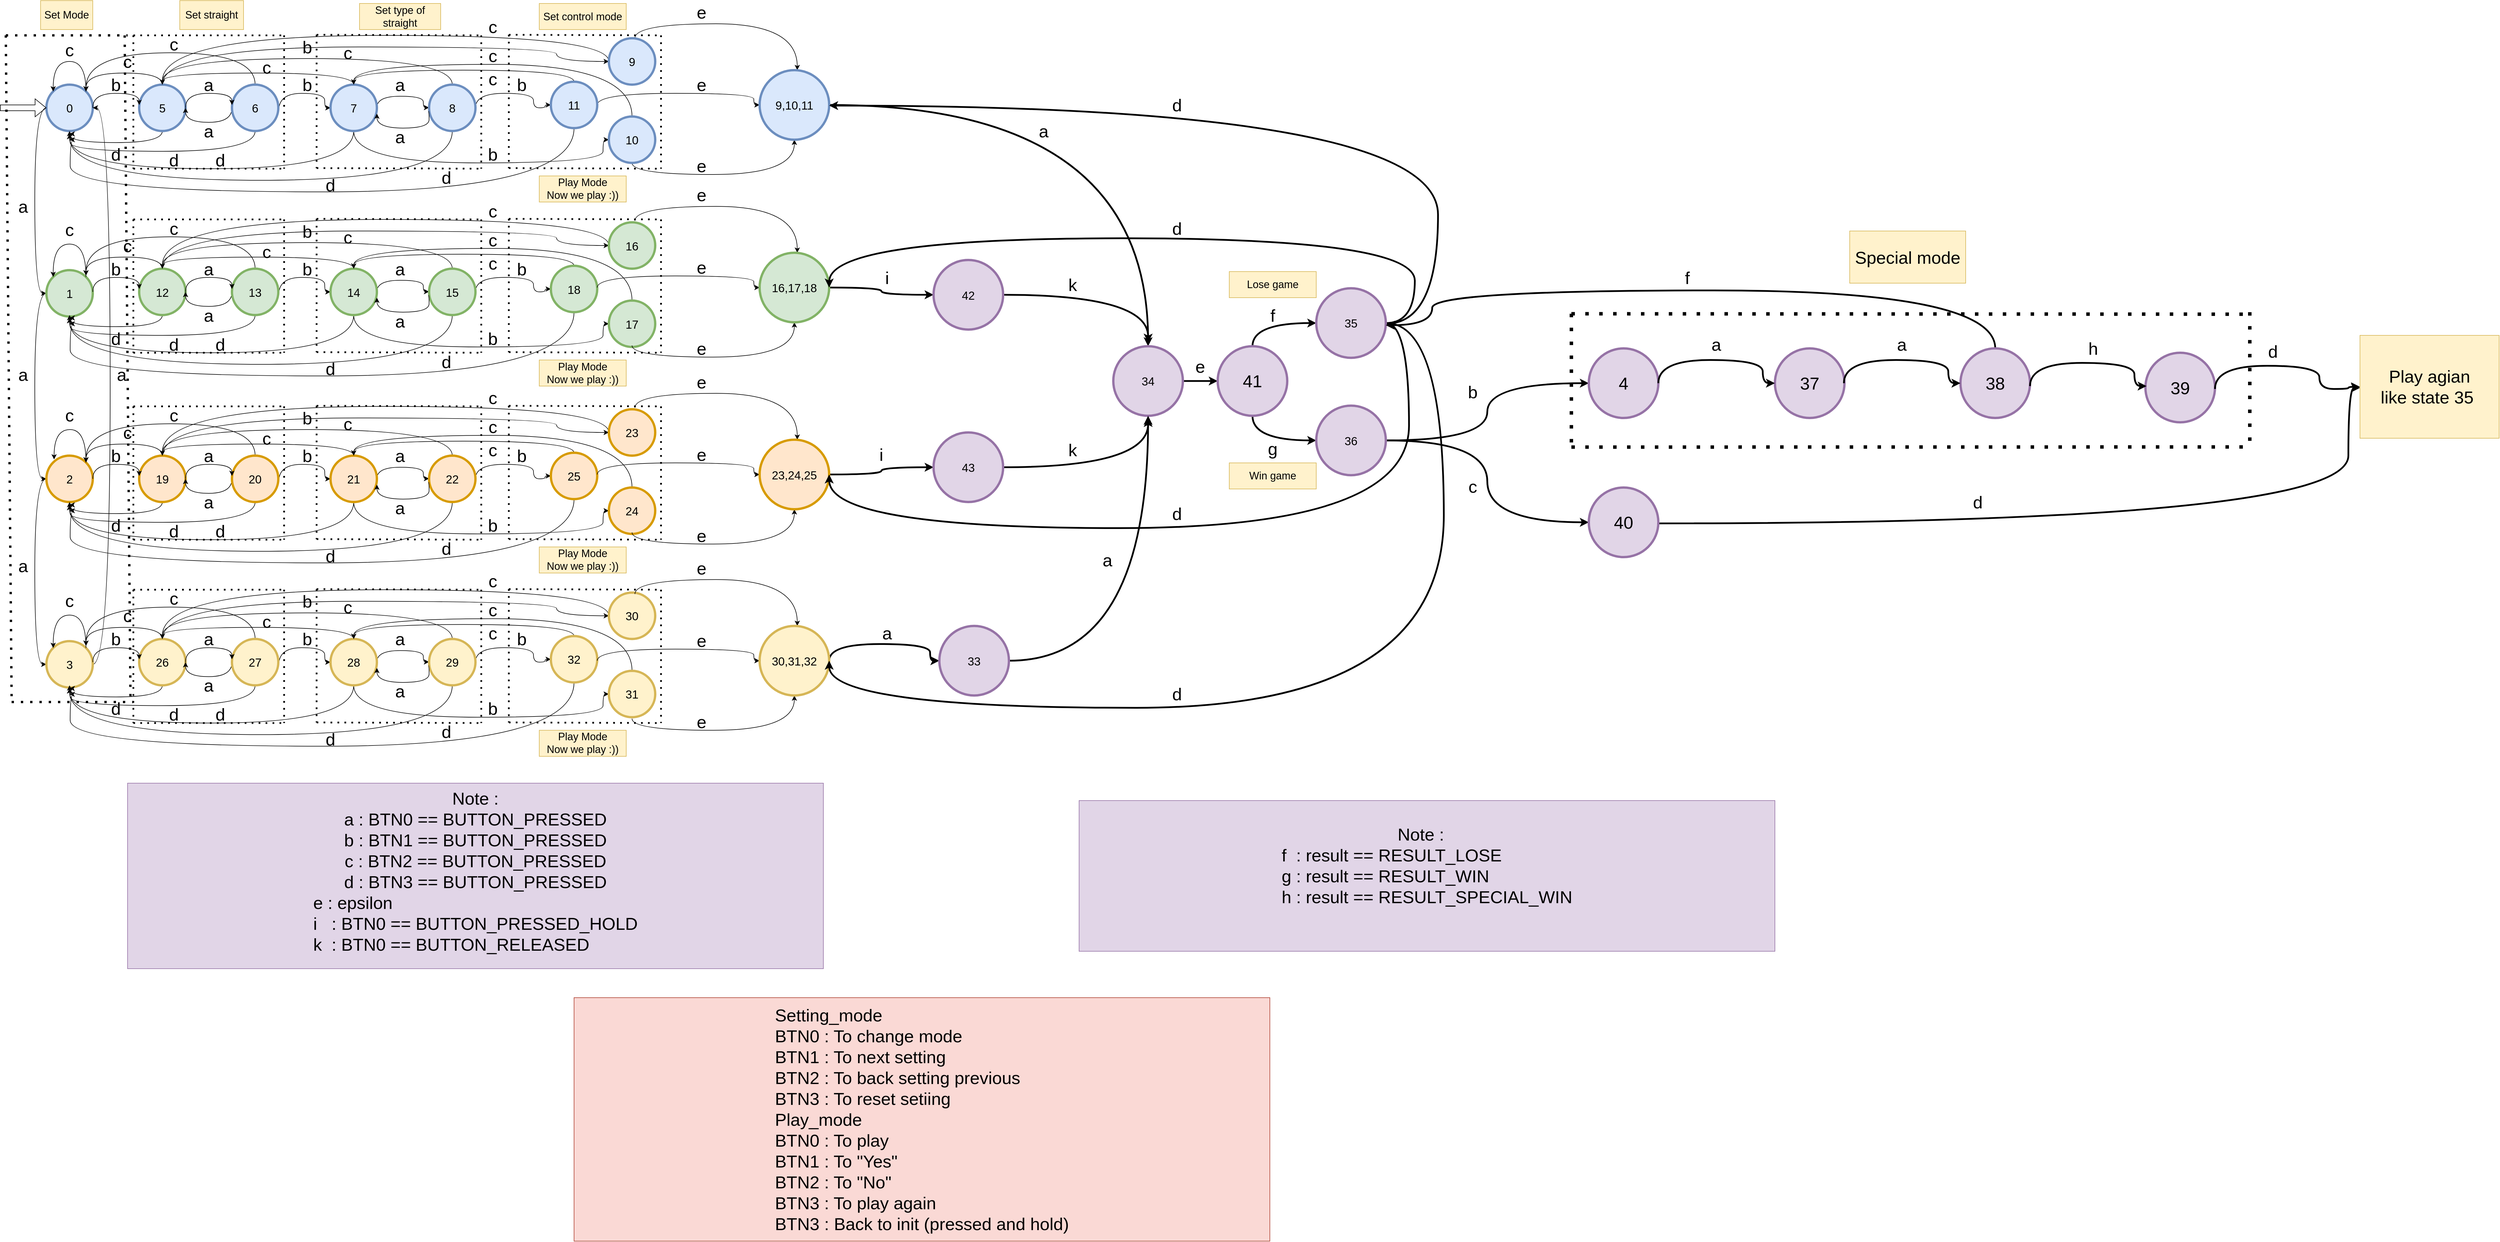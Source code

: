 <mxfile version="24.8.3">
  <diagram name="Trang-1" id="8P-wuzf-S0DduoMgky4N">
    <mxGraphModel dx="1737" dy="885" grid="1" gridSize="10" guides="1" tooltips="1" connect="1" arrows="1" fold="1" page="1" pageScale="1" pageWidth="1654" pageHeight="2336" math="0" shadow="0">
      <root>
        <mxCell id="0" />
        <mxCell id="1" parent="0" />
        <mxCell id="j6gCmGpVs4RIdqPesnyc-23" style="edgeStyle=orthogonalEdgeStyle;rounded=0;orthogonalLoop=1;jettySize=auto;html=1;entryX=0;entryY=0.5;entryDx=0;entryDy=0;curved=1;" parent="1" source="j6gCmGpVs4RIdqPesnyc-1" target="j6gCmGpVs4RIdqPesnyc-2" edge="1">
          <mxGeometry relative="1" as="geometry">
            <Array as="points">
              <mxPoint x="80" y="205" />
              <mxPoint x="80" y="525" />
            </Array>
          </mxGeometry>
        </mxCell>
        <mxCell id="j6gCmGpVs4RIdqPesnyc-1" value="&lt;font style=&quot;font-size: 20px;&quot;&gt;0&lt;/font&gt;" style="ellipse;whiteSpace=wrap;html=1;aspect=fixed;fillColor=#dae8fc;strokeColor=#6c8ebf;strokeWidth=4;" parent="1" vertex="1">
          <mxGeometry x="100" y="165" width="80" height="80" as="geometry" />
        </mxCell>
        <mxCell id="j6gCmGpVs4RIdqPesnyc-25" style="edgeStyle=orthogonalEdgeStyle;rounded=0;orthogonalLoop=1;jettySize=auto;html=1;entryX=0;entryY=0.5;entryDx=0;entryDy=0;curved=1;" parent="1" source="j6gCmGpVs4RIdqPesnyc-2" target="j6gCmGpVs4RIdqPesnyc-4" edge="1">
          <mxGeometry relative="1" as="geometry">
            <Array as="points">
              <mxPoint x="80" y="525" />
              <mxPoint x="80" y="845" />
            </Array>
          </mxGeometry>
        </mxCell>
        <mxCell id="j6gCmGpVs4RIdqPesnyc-2" value="&lt;font style=&quot;font-size: 20px;&quot;&gt;1&lt;/font&gt;" style="ellipse;whiteSpace=wrap;html=1;aspect=fixed;fillColor=#d5e8d4;strokeColor=#82b366;strokeWidth=4;" parent="1" vertex="1">
          <mxGeometry x="100" y="485" width="80" height="80" as="geometry" />
        </mxCell>
        <mxCell id="j6gCmGpVs4RIdqPesnyc-26" style="edgeStyle=orthogonalEdgeStyle;rounded=0;orthogonalLoop=1;jettySize=auto;html=1;entryX=0;entryY=0.5;entryDx=0;entryDy=0;curved=1;" parent="1" source="j6gCmGpVs4RIdqPesnyc-4" target="j6gCmGpVs4RIdqPesnyc-6" edge="1">
          <mxGeometry relative="1" as="geometry">
            <Array as="points">
              <mxPoint x="80" y="845" />
              <mxPoint x="80" y="1165" />
            </Array>
          </mxGeometry>
        </mxCell>
        <mxCell id="j6gCmGpVs4RIdqPesnyc-4" value="&lt;font style=&quot;font-size: 20px;&quot;&gt;2&lt;/font&gt;" style="ellipse;whiteSpace=wrap;html=1;aspect=fixed;fillColor=#ffe6cc;strokeColor=#d79b00;strokeWidth=4;" parent="1" vertex="1">
          <mxGeometry x="100" y="805" width="80" height="80" as="geometry" />
        </mxCell>
        <mxCell id="j6gCmGpVs4RIdqPesnyc-32" style="edgeStyle=orthogonalEdgeStyle;rounded=0;orthogonalLoop=1;jettySize=auto;html=1;exitX=1;exitY=0.5;exitDx=0;exitDy=0;entryX=1;entryY=0.5;entryDx=0;entryDy=0;curved=1;" parent="1" source="j6gCmGpVs4RIdqPesnyc-6" target="j6gCmGpVs4RIdqPesnyc-1" edge="1">
          <mxGeometry relative="1" as="geometry">
            <Array as="points">
              <mxPoint x="210" y="1165" />
              <mxPoint x="210" y="205" />
            </Array>
          </mxGeometry>
        </mxCell>
        <mxCell id="j6gCmGpVs4RIdqPesnyc-34" value="&lt;span style=&quot;color: rgba(0, 0, 0, 0); font-family: monospace; font-size: 0px; text-align: start; background-color: rgb(251, 251, 251);&quot;&gt;%3CmxGraphModel%3E%3Croot%3E%3CmxCell%20id%3D%220%22%2F%3E%3CmxCell%20id%3D%221%22%20parent%3D%220%22%2F%3E%3CmxCell%20id%3D%222%22%20value%3D%22%26lt%3Bspan%20style%3D%26quot%3Bfont-size%3A%2018px%3B%26quot%3B%26gt%3BBTN1%20%3D%3D%20BUTTON_PRESSED%26lt%3B%2Fspan%26gt%3B%22%20style%3D%22text%3BstrokeColor%3Dnone%3Balign%3Dcenter%3BfillColor%3Dnone%3Bhtml%3D1%3BverticalAlign%3Dmiddle%3BwhiteSpace%3Dwrap%3Brounded%3D0%3Brotation%3D270%3B%22%20vertex%3D%221%22%20parent%3D%221%22%3E%3CmxGeometry%20x%3D%22-90%22%20y%3D%22340%22%20width%3D%22260%22%20height%3D%2240%22%20as%3D%22geometry%22%2F%3E%3C%2FmxCell%3E%3C%2Froot%3E%3C%2FmxGraphModel%3E&lt;/span&gt;" style="edgeLabel;html=1;align=center;verticalAlign=middle;resizable=0;points=[];" parent="j6gCmGpVs4RIdqPesnyc-32" vertex="1" connectable="0">
          <mxGeometry x="0.008" y="2" relative="1" as="geometry">
            <mxPoint as="offset" />
          </mxGeometry>
        </mxCell>
        <mxCell id="j6gCmGpVs4RIdqPesnyc-6" value="&lt;font style=&quot;font-size: 20px;&quot;&gt;3&lt;/font&gt;" style="ellipse;whiteSpace=wrap;html=1;aspect=fixed;fillColor=#fff2cc;strokeColor=#d6b656;strokeWidth=4;" parent="1" vertex="1">
          <mxGeometry x="100" y="1125" width="80" height="80" as="geometry" />
        </mxCell>
        <mxCell id="j6gCmGpVs4RIdqPesnyc-38" value="" style="shape=flexArrow;endArrow=classic;html=1;rounded=0;entryX=0;entryY=0.5;entryDx=0;entryDy=0;" parent="1" target="j6gCmGpVs4RIdqPesnyc-1" edge="1">
          <mxGeometry width="50" height="50" relative="1" as="geometry">
            <mxPoint x="20" y="205" as="sourcePoint" />
            <mxPoint x="460" y="285" as="targetPoint" />
          </mxGeometry>
        </mxCell>
        <mxCell id="j6gCmGpVs4RIdqPesnyc-42" style="edgeStyle=orthogonalEdgeStyle;rounded=0;orthogonalLoop=1;jettySize=auto;html=1;exitX=1;exitY=0;exitDx=0;exitDy=0;entryX=0;entryY=0;entryDx=0;entryDy=0;curved=1;" parent="1" source="j6gCmGpVs4RIdqPesnyc-1" target="j6gCmGpVs4RIdqPesnyc-1" edge="1">
          <mxGeometry relative="1" as="geometry">
            <Array as="points">
              <mxPoint x="168" y="125" />
              <mxPoint x="112" y="125" />
            </Array>
          </mxGeometry>
        </mxCell>
        <mxCell id="j6gCmGpVs4RIdqPesnyc-46" style="edgeStyle=orthogonalEdgeStyle;rounded=0;orthogonalLoop=1;jettySize=auto;html=1;exitX=1;exitY=0;exitDx=0;exitDy=0;entryX=0;entryY=0;entryDx=0;entryDy=0;curved=1;" parent="1" source="j6gCmGpVs4RIdqPesnyc-2" target="j6gCmGpVs4RIdqPesnyc-2" edge="1">
          <mxGeometry relative="1" as="geometry">
            <Array as="points">
              <mxPoint x="168" y="440" />
              <mxPoint x="112" y="440" />
            </Array>
          </mxGeometry>
        </mxCell>
        <mxCell id="j6gCmGpVs4RIdqPesnyc-49" style="edgeStyle=orthogonalEdgeStyle;rounded=0;orthogonalLoop=1;jettySize=auto;html=1;exitX=1;exitY=0;exitDx=0;exitDy=0;entryX=0.166;entryY=0.082;entryDx=0;entryDy=0;entryPerimeter=0;curved=1;" parent="1" source="j6gCmGpVs4RIdqPesnyc-4" target="j6gCmGpVs4RIdqPesnyc-4" edge="1">
          <mxGeometry relative="1" as="geometry">
            <Array as="points">
              <mxPoint x="168" y="760" />
              <mxPoint x="113" y="760" />
            </Array>
          </mxGeometry>
        </mxCell>
        <mxCell id="j6gCmGpVs4RIdqPesnyc-51" style="edgeStyle=orthogonalEdgeStyle;rounded=0;orthogonalLoop=1;jettySize=auto;html=1;exitX=1;exitY=0;exitDx=0;exitDy=0;entryX=0;entryY=0;entryDx=0;entryDy=0;curved=1;" parent="1" source="j6gCmGpVs4RIdqPesnyc-6" target="j6gCmGpVs4RIdqPesnyc-6" edge="1">
          <mxGeometry relative="1" as="geometry">
            <Array as="points">
              <mxPoint x="168" y="1080" />
              <mxPoint x="112" y="1080" />
            </Array>
          </mxGeometry>
        </mxCell>
        <mxCell id="j6gCmGpVs4RIdqPesnyc-54" value="&lt;span style=&quot;font-size: 30px;&quot;&gt;Note :&lt;/span&gt;&lt;div&gt;&lt;span style=&quot;font-size: 30px;&quot;&gt;a : BTN0 == BUTTON_PRESSED&lt;/span&gt;&lt;/div&gt;&lt;div&gt;&lt;span style=&quot;font-size: 30px;&quot;&gt;b : BTN1 == BUTTON_PRESSED&lt;/span&gt;&lt;/div&gt;&lt;div&gt;&lt;span style=&quot;font-size: 30px;&quot;&gt;c : BTN2 == BUTTON_PRESSED&lt;/span&gt;&lt;/div&gt;&lt;div&gt;&lt;span style=&quot;font-size: 30px;&quot;&gt;d : BTN3 == BUTTON_PRESSED&lt;/span&gt;&lt;/div&gt;&lt;div style=&quot;text-align: left;&quot;&gt;&lt;span style=&quot;font-size: 30px;&quot;&gt;e : epsilon&lt;/span&gt;&lt;/div&gt;&lt;div style=&quot;text-align: left;&quot;&gt;&lt;span style=&quot;font-size: 30px;&quot;&gt;i&amp;nbsp; &amp;nbsp;: BTN0 == BUTTON_PRESSED_HOLD&lt;/span&gt;&lt;/div&gt;&lt;div style=&quot;text-align: left;&quot;&gt;&lt;span style=&quot;font-size: 30px;&quot;&gt;k&amp;nbsp; : BTN0 == BUTTON_RELEASED&lt;/span&gt;&lt;/div&gt;&lt;div style=&quot;text-align: left;&quot;&gt;&lt;br&gt;&lt;/div&gt;" style="text;strokeColor=#9673a6;align=center;fillColor=#e1d5e7;html=1;verticalAlign=middle;whiteSpace=wrap;rounded=0;" parent="1" vertex="1">
          <mxGeometry x="240" y="1370" width="1200" height="320" as="geometry" />
        </mxCell>
        <mxCell id="j6gCmGpVs4RIdqPesnyc-55" value="&lt;font style=&quot;font-size: 30px;&quot;&gt;a&lt;/font&gt;" style="text;strokeColor=none;align=center;fillColor=none;html=1;verticalAlign=middle;whiteSpace=wrap;rounded=0;" parent="1" vertex="1">
          <mxGeometry x="30" y="360" width="60" height="30" as="geometry" />
        </mxCell>
        <mxCell id="j6gCmGpVs4RIdqPesnyc-56" value="&lt;font style=&quot;font-size: 30px;&quot;&gt;a&lt;/font&gt;" style="text;strokeColor=none;align=center;fillColor=none;html=1;verticalAlign=middle;whiteSpace=wrap;rounded=0;" parent="1" vertex="1">
          <mxGeometry x="30" y="650" width="60" height="30" as="geometry" />
        </mxCell>
        <mxCell id="j6gCmGpVs4RIdqPesnyc-57" value="&lt;font style=&quot;font-size: 30px;&quot;&gt;a&lt;/font&gt;" style="text;strokeColor=none;align=center;fillColor=none;html=1;verticalAlign=middle;whiteSpace=wrap;rounded=0;" parent="1" vertex="1">
          <mxGeometry x="30" y="980" width="60" height="30" as="geometry" />
        </mxCell>
        <mxCell id="j6gCmGpVs4RIdqPesnyc-58" value="&lt;font style=&quot;font-size: 30px;&quot;&gt;a&lt;/font&gt;" style="text;strokeColor=none;align=center;fillColor=none;html=1;verticalAlign=middle;whiteSpace=wrap;rounded=0;" parent="1" vertex="1">
          <mxGeometry x="200" y="650" width="60" height="30" as="geometry" />
        </mxCell>
        <mxCell id="j6gCmGpVs4RIdqPesnyc-59" value="&lt;span style=&quot;font-size: 30px;&quot;&gt;c&lt;/span&gt;" style="text;strokeColor=none;align=center;fillColor=none;html=1;verticalAlign=middle;whiteSpace=wrap;rounded=0;" parent="1" vertex="1">
          <mxGeometry x="110" y="90" width="60" height="30" as="geometry" />
        </mxCell>
        <mxCell id="j6gCmGpVs4RIdqPesnyc-60" value="&lt;span style=&quot;font-size: 30px;&quot;&gt;c&lt;/span&gt;" style="text;strokeColor=none;align=center;fillColor=none;html=1;verticalAlign=middle;whiteSpace=wrap;rounded=0;" parent="1" vertex="1">
          <mxGeometry x="110" y="400" width="60" height="30" as="geometry" />
        </mxCell>
        <mxCell id="j6gCmGpVs4RIdqPesnyc-61" value="&lt;span style=&quot;font-size: 30px;&quot;&gt;c&lt;/span&gt;" style="text;strokeColor=none;align=center;fillColor=none;html=1;verticalAlign=middle;whiteSpace=wrap;rounded=0;" parent="1" vertex="1">
          <mxGeometry x="110" y="720" width="60" height="30" as="geometry" />
        </mxCell>
        <mxCell id="j6gCmGpVs4RIdqPesnyc-62" value="&lt;span style=&quot;font-size: 30px;&quot;&gt;c&lt;/span&gt;" style="text;strokeColor=none;align=center;fillColor=none;html=1;verticalAlign=middle;whiteSpace=wrap;rounded=0;" parent="1" vertex="1">
          <mxGeometry x="110" y="1040" width="60" height="30" as="geometry" />
        </mxCell>
        <mxCell id="j6gCmGpVs4RIdqPesnyc-69" style="edgeStyle=orthogonalEdgeStyle;rounded=0;orthogonalLoop=1;jettySize=auto;html=1;exitX=0.5;exitY=0;exitDx=0;exitDy=0;entryX=1;entryY=0;entryDx=0;entryDy=0;curved=1;" parent="1" source="j6gCmGpVs4RIdqPesnyc-63" target="j6gCmGpVs4RIdqPesnyc-1" edge="1">
          <mxGeometry relative="1" as="geometry">
            <Array as="points">
              <mxPoint x="300" y="145" />
              <mxPoint x="168" y="145" />
            </Array>
          </mxGeometry>
        </mxCell>
        <mxCell id="j6gCmGpVs4RIdqPesnyc-95" style="edgeStyle=orthogonalEdgeStyle;rounded=0;orthogonalLoop=1;jettySize=auto;html=1;entryX=0.5;entryY=1;entryDx=0;entryDy=0;curved=1;" parent="1" source="j6gCmGpVs4RIdqPesnyc-63" target="j6gCmGpVs4RIdqPesnyc-1" edge="1">
          <mxGeometry relative="1" as="geometry">
            <Array as="points">
              <mxPoint x="300" y="265" />
              <mxPoint x="140" y="265" />
            </Array>
          </mxGeometry>
        </mxCell>
        <mxCell id="Yrb0VDWN-3OS3Ix77rzK-50" style="edgeStyle=orthogonalEdgeStyle;rounded=0;orthogonalLoop=1;jettySize=auto;html=1;entryX=0;entryY=0.5;entryDx=0;entryDy=0;curved=1;" parent="1" source="j6gCmGpVs4RIdqPesnyc-63" target="Yrb0VDWN-3OS3Ix77rzK-5" edge="1">
          <mxGeometry relative="1" as="geometry">
            <Array as="points">
              <mxPoint x="300" y="100" />
              <mxPoint x="980" y="100" />
              <mxPoint x="980" y="125" />
            </Array>
          </mxGeometry>
        </mxCell>
        <mxCell id="j6gCmGpVs4RIdqPesnyc-63" value="&lt;font style=&quot;font-size: 20px;&quot;&gt;5&lt;/font&gt;" style="ellipse;whiteSpace=wrap;html=1;fillColor=#dae8fc;strokeColor=#6c8ebf;strokeWidth=4;" parent="1" vertex="1">
          <mxGeometry x="260" y="165" width="80" height="80" as="geometry" />
        </mxCell>
        <mxCell id="j6gCmGpVs4RIdqPesnyc-67" value="&lt;div style=&quot;font-size: 30px;&quot;&gt;&lt;div style=&quot;text-align: justify;&quot;&gt;Setting_mode&lt;/div&gt;&lt;div style=&quot;text-align: justify;&quot;&gt;BTN0 : To change mode&lt;/div&gt;&lt;div style=&quot;text-align: justify;&quot;&gt;BTN1 : To next setting&lt;/div&gt;&lt;div style=&quot;text-align: justify;&quot;&gt;BTN2 : To back setting previous&lt;/div&gt;&lt;div style=&quot;text-align: justify;&quot;&gt;BTN3 : To reset setiing&lt;/div&gt;&lt;div style=&quot;text-align: justify;&quot;&gt;Play_mode&lt;/div&gt;&lt;div style=&quot;text-align: justify;&quot;&gt;BTN0 : To play&lt;/div&gt;&lt;div style=&quot;text-align: justify;&quot;&gt;BTN1 : To &quot;Yes&quot;&lt;/div&gt;&lt;div style=&quot;text-align: justify;&quot;&gt;BTN2 : To &quot;No&quot;&lt;/div&gt;&lt;div style=&quot;text-align: justify;&quot;&gt;BTN3 : To play again&lt;/div&gt;&lt;div style=&quot;text-align: justify;&quot;&gt;BTN3 : Back to init (pressed and hold)&lt;/div&gt;&lt;/div&gt;" style="text;align=center;html=1;verticalAlign=middle;whiteSpace=wrap;rounded=0;fillColor=#fad9d5;strokeColor=#ae4132;" parent="1" vertex="1">
          <mxGeometry x="1010" y="1740" width="1200" height="420" as="geometry" />
        </mxCell>
        <mxCell id="j6gCmGpVs4RIdqPesnyc-68" value="&lt;span style=&quot;font-size: 30px;&quot;&gt;b&lt;/span&gt;" style="text;strokeColor=none;align=center;fillColor=none;html=1;verticalAlign=middle;whiteSpace=wrap;rounded=0;" parent="1" vertex="1">
          <mxGeometry x="190" y="150" width="60" height="30" as="geometry" />
        </mxCell>
        <mxCell id="j6gCmGpVs4RIdqPesnyc-70" value="&lt;span style=&quot;font-size: 30px;&quot;&gt;c&lt;/span&gt;" style="text;strokeColor=none;align=center;fillColor=none;html=1;verticalAlign=middle;whiteSpace=wrap;rounded=0;" parent="1" vertex="1">
          <mxGeometry x="210" y="110" width="60" height="30" as="geometry" />
        </mxCell>
        <mxCell id="j6gCmGpVs4RIdqPesnyc-76" style="edgeStyle=orthogonalEdgeStyle;rounded=0;orthogonalLoop=1;jettySize=auto;html=1;entryX=1;entryY=0;entryDx=0;entryDy=0;curved=1;" parent="1" source="j6gCmGpVs4RIdqPesnyc-72" target="j6gCmGpVs4RIdqPesnyc-1" edge="1">
          <mxGeometry relative="1" as="geometry">
            <Array as="points">
              <mxPoint x="460" y="110" />
              <mxPoint x="168" y="110" />
            </Array>
          </mxGeometry>
        </mxCell>
        <mxCell id="j6gCmGpVs4RIdqPesnyc-78" style="edgeStyle=orthogonalEdgeStyle;rounded=0;orthogonalLoop=1;jettySize=auto;html=1;exitX=0;exitY=0.5;exitDx=0;exitDy=0;entryX=1;entryY=0.5;entryDx=0;entryDy=0;curved=1;" parent="1" source="j6gCmGpVs4RIdqPesnyc-72" target="j6gCmGpVs4RIdqPesnyc-63" edge="1">
          <mxGeometry relative="1" as="geometry">
            <Array as="points">
              <mxPoint x="420" y="230" />
              <mxPoint x="340" y="230" />
            </Array>
          </mxGeometry>
        </mxCell>
        <mxCell id="j6gCmGpVs4RIdqPesnyc-99" style="edgeStyle=orthogonalEdgeStyle;rounded=0;orthogonalLoop=1;jettySize=auto;html=1;curved=1;" parent="1" source="j6gCmGpVs4RIdqPesnyc-72" edge="1">
          <mxGeometry relative="1" as="geometry">
            <mxPoint x="140.0" y="250" as="targetPoint" />
            <Array as="points">
              <mxPoint x="460" y="280" />
              <mxPoint x="141" y="280" />
              <mxPoint x="141" y="250" />
            </Array>
          </mxGeometry>
        </mxCell>
        <mxCell id="Yrb0VDWN-3OS3Ix77rzK-30" style="edgeStyle=orthogonalEdgeStyle;rounded=0;orthogonalLoop=1;jettySize=auto;html=1;entryX=0;entryY=0.5;entryDx=0;entryDy=0;curved=1;exitX=1.01;exitY=0.563;exitDx=0;exitDy=0;exitPerimeter=0;" parent="1" source="j6gCmGpVs4RIdqPesnyc-72" target="Yrb0VDWN-3OS3Ix77rzK-23" edge="1">
          <mxGeometry relative="1" as="geometry">
            <Array as="points">
              <mxPoint x="501" y="180" />
              <mxPoint x="580" y="180" />
              <mxPoint x="580" y="205" />
            </Array>
          </mxGeometry>
        </mxCell>
        <mxCell id="j6gCmGpVs4RIdqPesnyc-72" value="&lt;span style=&quot;font-size: 20px;&quot;&gt;6&lt;/span&gt;" style="ellipse;whiteSpace=wrap;html=1;fillColor=#dae8fc;strokeColor=#6c8ebf;strokeWidth=4;" parent="1" vertex="1">
          <mxGeometry x="420" y="165" width="80" height="80" as="geometry" />
        </mxCell>
        <mxCell id="j6gCmGpVs4RIdqPesnyc-75" value="&lt;font style=&quot;font-size: 30px;&quot;&gt;a&lt;/font&gt;" style="text;strokeColor=none;align=center;fillColor=none;html=1;verticalAlign=middle;whiteSpace=wrap;rounded=0;" parent="1" vertex="1">
          <mxGeometry x="350" y="150" width="60" height="30" as="geometry" />
        </mxCell>
        <mxCell id="j6gCmGpVs4RIdqPesnyc-77" value="&lt;span style=&quot;font-size: 30px;&quot;&gt;c&lt;/span&gt;" style="text;strokeColor=none;align=center;fillColor=none;html=1;verticalAlign=middle;whiteSpace=wrap;rounded=0;" parent="1" vertex="1">
          <mxGeometry x="290" y="80" width="60" height="30" as="geometry" />
        </mxCell>
        <mxCell id="j6gCmGpVs4RIdqPesnyc-79" style="edgeStyle=orthogonalEdgeStyle;rounded=0;orthogonalLoop=1;jettySize=auto;html=1;exitX=1;exitY=0.5;exitDx=0;exitDy=0;entryX=0;entryY=0.438;entryDx=0;entryDy=0;entryPerimeter=0;curved=1;" parent="1" source="j6gCmGpVs4RIdqPesnyc-1" target="j6gCmGpVs4RIdqPesnyc-63" edge="1">
          <mxGeometry relative="1" as="geometry">
            <Array as="points">
              <mxPoint x="180" y="180" />
              <mxPoint x="260" y="180" />
            </Array>
          </mxGeometry>
        </mxCell>
        <mxCell id="j6gCmGpVs4RIdqPesnyc-80" style="edgeStyle=orthogonalEdgeStyle;rounded=0;orthogonalLoop=1;jettySize=auto;html=1;exitX=1;exitY=0.5;exitDx=0;exitDy=0;entryX=0;entryY=0.438;entryDx=0;entryDy=0;entryPerimeter=0;curved=1;" parent="1" edge="1">
          <mxGeometry relative="1" as="geometry">
            <mxPoint x="339.97" y="205" as="sourcePoint" />
            <mxPoint x="419.97" y="200" as="targetPoint" />
            <Array as="points">
              <mxPoint x="339.97" y="180" />
              <mxPoint x="419.97" y="180" />
            </Array>
          </mxGeometry>
        </mxCell>
        <mxCell id="j6gCmGpVs4RIdqPesnyc-81" value="&lt;font style=&quot;font-size: 30px;&quot;&gt;a&lt;/font&gt;" style="text;strokeColor=none;align=center;fillColor=none;html=1;verticalAlign=middle;whiteSpace=wrap;rounded=0;" parent="1" vertex="1">
          <mxGeometry x="350" y="230" width="60" height="30" as="geometry" />
        </mxCell>
        <mxCell id="j6gCmGpVs4RIdqPesnyc-83" value="" style="endArrow=none;dashed=1;html=1;dashPattern=1 3;strokeWidth=4;rounded=0;" parent="1" edge="1">
          <mxGeometry width="50" height="50" relative="1" as="geometry">
            <mxPoint x="40" y="1230" as="sourcePoint" />
            <mxPoint x="250" y="1230" as="targetPoint" />
          </mxGeometry>
        </mxCell>
        <mxCell id="j6gCmGpVs4RIdqPesnyc-84" value="" style="endArrow=none;dashed=1;html=1;dashPattern=1 3;strokeWidth=4;rounded=0;" parent="1" edge="1">
          <mxGeometry width="50" height="50" relative="1" as="geometry">
            <mxPoint x="245" y="1220" as="sourcePoint" />
            <mxPoint x="235" y="80" as="targetPoint" />
          </mxGeometry>
        </mxCell>
        <mxCell id="j6gCmGpVs4RIdqPesnyc-88" value="" style="endArrow=none;dashed=1;html=1;dashPattern=1 3;strokeWidth=4;rounded=0;" parent="1" edge="1">
          <mxGeometry width="50" height="50" relative="1" as="geometry">
            <mxPoint x="40" y="1220" as="sourcePoint" />
            <mxPoint x="30" y="80" as="targetPoint" />
          </mxGeometry>
        </mxCell>
        <mxCell id="j6gCmGpVs4RIdqPesnyc-91" value="" style="endArrow=none;dashed=1;html=1;dashPattern=1 3;strokeWidth=4;rounded=0;" parent="1" edge="1">
          <mxGeometry width="50" height="50" relative="1" as="geometry">
            <mxPoint x="30" y="80" as="sourcePoint" />
            <mxPoint x="240" y="80" as="targetPoint" />
          </mxGeometry>
        </mxCell>
        <mxCell id="j6gCmGpVs4RIdqPesnyc-92" value="&lt;font style=&quot;font-size: 18px;&quot;&gt;Set Mode&lt;/font&gt;" style="text;align=center;html=1;verticalAlign=middle;whiteSpace=wrap;rounded=0;fillColor=#fff2cc;strokeColor=#d6b656;" parent="1" vertex="1">
          <mxGeometry x="90" y="20" width="90" height="50" as="geometry" />
        </mxCell>
        <mxCell id="j6gCmGpVs4RIdqPesnyc-96" value="&lt;span style=&quot;font-size: 30px;&quot;&gt;d&lt;/span&gt;" style="text;strokeColor=none;align=center;fillColor=none;html=1;verticalAlign=middle;whiteSpace=wrap;rounded=0;" parent="1" vertex="1">
          <mxGeometry x="190" y="270" width="60" height="30" as="geometry" />
        </mxCell>
        <mxCell id="j6gCmGpVs4RIdqPesnyc-100" value="&lt;span style=&quot;font-size: 30px;&quot;&gt;d&lt;/span&gt;" style="text;strokeColor=none;align=center;fillColor=none;html=1;verticalAlign=middle;whiteSpace=wrap;rounded=0;" parent="1" vertex="1">
          <mxGeometry x="290" y="280" width="60" height="30" as="geometry" />
        </mxCell>
        <mxCell id="j6gCmGpVs4RIdqPesnyc-101" value="" style="endArrow=none;dashed=1;html=1;dashPattern=1 3;strokeWidth=3;rounded=0;" parent="1" edge="1">
          <mxGeometry width="50" height="50" relative="1" as="geometry">
            <mxPoint x="250" y="80" as="sourcePoint" />
            <mxPoint x="250" y="310" as="targetPoint" />
          </mxGeometry>
        </mxCell>
        <mxCell id="j6gCmGpVs4RIdqPesnyc-103" value="" style="endArrow=none;dashed=1;html=1;dashPattern=1 3;strokeWidth=3;rounded=0;" parent="1" edge="1">
          <mxGeometry width="50" height="50" relative="1" as="geometry">
            <mxPoint x="250" y="80" as="sourcePoint" />
            <mxPoint x="510" y="80" as="targetPoint" />
          </mxGeometry>
        </mxCell>
        <mxCell id="j6gCmGpVs4RIdqPesnyc-104" value="" style="endArrow=none;dashed=1;html=1;dashPattern=1 3;strokeWidth=3;rounded=0;" parent="1" edge="1">
          <mxGeometry width="50" height="50" relative="1" as="geometry">
            <mxPoint x="510" y="80" as="sourcePoint" />
            <mxPoint x="510" y="310" as="targetPoint" />
          </mxGeometry>
        </mxCell>
        <mxCell id="j6gCmGpVs4RIdqPesnyc-105" value="" style="endArrow=none;dashed=1;html=1;dashPattern=1 3;strokeWidth=3;rounded=0;" parent="1" edge="1">
          <mxGeometry width="50" height="50" relative="1" as="geometry">
            <mxPoint x="250" y="310" as="sourcePoint" />
            <mxPoint x="510" y="310" as="targetPoint" />
          </mxGeometry>
        </mxCell>
        <mxCell id="j6gCmGpVs4RIdqPesnyc-106" value="&lt;span style=&quot;font-size: 18px;&quot;&gt;Set straight&lt;/span&gt;" style="text;align=center;html=1;verticalAlign=middle;whiteSpace=wrap;rounded=0;fillColor=#fff2cc;strokeColor=#d6b656;" parent="1" vertex="1">
          <mxGeometry x="330" y="20" width="110" height="50" as="geometry" />
        </mxCell>
        <mxCell id="Yrb0VDWN-3OS3Ix77rzK-67" style="edgeStyle=orthogonalEdgeStyle;rounded=0;orthogonalLoop=1;jettySize=auto;html=1;entryX=0.5;entryY=0;entryDx=0;entryDy=0;curved=1;" parent="1" source="Yrb0VDWN-3OS3Ix77rzK-5" target="j6gCmGpVs4RIdqPesnyc-63" edge="1">
          <mxGeometry relative="1" as="geometry">
            <Array as="points">
              <mxPoint x="1070" y="80" />
              <mxPoint x="300" y="80" />
            </Array>
          </mxGeometry>
        </mxCell>
        <mxCell id="plpe-QfnGm6jC6QAQSjm-8" style="edgeStyle=orthogonalEdgeStyle;rounded=0;orthogonalLoop=1;jettySize=auto;html=1;entryX=0.5;entryY=0;entryDx=0;entryDy=0;curved=1;" parent="1" edge="1">
          <mxGeometry relative="1" as="geometry">
            <mxPoint x="1114.97" y="84.97" as="sourcePoint" />
            <mxPoint x="1394.97" y="139.97" as="targetPoint" />
            <Array as="points">
              <mxPoint x="1115" y="60" />
              <mxPoint x="1395" y="60" />
            </Array>
          </mxGeometry>
        </mxCell>
        <mxCell id="Yrb0VDWN-3OS3Ix77rzK-5" value="&lt;span style=&quot;font-size: 20px;&quot;&gt;9&lt;/span&gt;" style="ellipse;whiteSpace=wrap;html=1;fillColor=#dae8fc;strokeColor=#6c8ebf;strokeWidth=4;" parent="1" vertex="1">
          <mxGeometry x="1070" y="85" width="80" height="80" as="geometry" />
        </mxCell>
        <mxCell id="Yrb0VDWN-3OS3Ix77rzK-10" value="&lt;span style=&quot;font-size: 30px;&quot;&gt;b&lt;/span&gt;" style="text;strokeColor=none;align=center;fillColor=none;html=1;verticalAlign=middle;whiteSpace=wrap;rounded=0;" parent="1" vertex="1">
          <mxGeometry x="520" y="85" width="60" height="30" as="geometry" />
        </mxCell>
        <mxCell id="Yrb0VDWN-3OS3Ix77rzK-22" style="edgeStyle=orthogonalEdgeStyle;rounded=0;orthogonalLoop=1;jettySize=auto;html=1;exitX=1;exitY=0.5;exitDx=0;exitDy=0;entryX=0;entryY=0.5;entryDx=0;entryDy=0;curved=1;" parent="1" edge="1">
          <mxGeometry relative="1" as="geometry">
            <mxPoint x="670" y="204.66" as="sourcePoint" />
            <mxPoint x="760.0" y="204.66" as="targetPoint" />
            <Array as="points">
              <mxPoint x="670" y="185" />
              <mxPoint x="750" y="185" />
              <mxPoint x="750" y="205" />
            </Array>
          </mxGeometry>
        </mxCell>
        <mxCell id="Yrb0VDWN-3OS3Ix77rzK-38" style="edgeStyle=orthogonalEdgeStyle;rounded=0;orthogonalLoop=1;jettySize=auto;html=1;curved=1;" parent="1" source="Yrb0VDWN-3OS3Ix77rzK-23" edge="1">
          <mxGeometry relative="1" as="geometry">
            <mxPoint x="140" y="250" as="targetPoint" />
            <Array as="points">
              <mxPoint x="630" y="310" />
              <mxPoint x="140" y="310" />
            </Array>
          </mxGeometry>
        </mxCell>
        <mxCell id="Yrb0VDWN-3OS3Ix77rzK-42" style="edgeStyle=orthogonalEdgeStyle;rounded=0;orthogonalLoop=1;jettySize=auto;html=1;exitX=0.5;exitY=0;exitDx=0;exitDy=0;entryX=0.5;entryY=0;entryDx=0;entryDy=0;curved=1;" parent="1" source="Yrb0VDWN-3OS3Ix77rzK-23" target="j6gCmGpVs4RIdqPesnyc-63" edge="1">
          <mxGeometry relative="1" as="geometry" />
        </mxCell>
        <mxCell id="Yrb0VDWN-3OS3Ix77rzK-53" style="edgeStyle=orthogonalEdgeStyle;rounded=0;orthogonalLoop=1;jettySize=auto;html=1;entryX=0;entryY=0.5;entryDx=0;entryDy=0;curved=1;" parent="1" source="Yrb0VDWN-3OS3Ix77rzK-23" target="Yrb0VDWN-3OS3Ix77rzK-52" edge="1">
          <mxGeometry relative="1" as="geometry">
            <Array as="points">
              <mxPoint x="630" y="300" />
              <mxPoint x="1060" y="300" />
              <mxPoint x="1060" y="260" />
            </Array>
          </mxGeometry>
        </mxCell>
        <mxCell id="Yrb0VDWN-3OS3Ix77rzK-23" value="&lt;span style=&quot;font-size: 20px;&quot;&gt;7&lt;/span&gt;" style="ellipse;whiteSpace=wrap;html=1;fillColor=#dae8fc;strokeColor=#6c8ebf;strokeWidth=4;" parent="1" vertex="1">
          <mxGeometry x="590" y="165" width="80" height="80" as="geometry" />
        </mxCell>
        <mxCell id="Yrb0VDWN-3OS3Ix77rzK-39" style="edgeStyle=orthogonalEdgeStyle;rounded=0;orthogonalLoop=1;jettySize=auto;html=1;curved=1;" parent="1" source="Yrb0VDWN-3OS3Ix77rzK-24" edge="1">
          <mxGeometry relative="1" as="geometry">
            <mxPoint x="140" y="250" as="targetPoint" />
            <Array as="points">
              <mxPoint x="800" y="330" />
              <mxPoint x="140" y="330" />
            </Array>
          </mxGeometry>
        </mxCell>
        <mxCell id="Yrb0VDWN-3OS3Ix77rzK-45" style="edgeStyle=orthogonalEdgeStyle;rounded=0;orthogonalLoop=1;jettySize=auto;html=1;entryX=0.5;entryY=0;entryDx=0;entryDy=0;curved=1;" parent="1" source="Yrb0VDWN-3OS3Ix77rzK-24" target="j6gCmGpVs4RIdqPesnyc-63" edge="1">
          <mxGeometry relative="1" as="geometry">
            <Array as="points">
              <mxPoint x="800" y="120" />
              <mxPoint x="300" y="120" />
            </Array>
          </mxGeometry>
        </mxCell>
        <mxCell id="Yrb0VDWN-3OS3Ix77rzK-55" style="edgeStyle=orthogonalEdgeStyle;rounded=0;orthogonalLoop=1;jettySize=auto;html=1;entryX=0;entryY=0.5;entryDx=0;entryDy=0;curved=1;exitX=1;exitY=0.5;exitDx=0;exitDy=0;" parent="1" source="Yrb0VDWN-3OS3Ix77rzK-24" target="Yrb0VDWN-3OS3Ix77rzK-51" edge="1">
          <mxGeometry relative="1" as="geometry">
            <Array as="points">
              <mxPoint x="840" y="180" />
              <mxPoint x="940" y="180" />
              <mxPoint x="940" y="205" />
              <mxPoint x="960" y="205" />
            </Array>
          </mxGeometry>
        </mxCell>
        <mxCell id="Yrb0VDWN-3OS3Ix77rzK-24" value="&lt;span style=&quot;font-size: 20px;&quot;&gt;8&lt;/span&gt;" style="ellipse;whiteSpace=wrap;html=1;fillColor=#dae8fc;strokeColor=#6c8ebf;strokeWidth=4;" parent="1" vertex="1">
          <mxGeometry x="760" y="165" width="80" height="80" as="geometry" />
        </mxCell>
        <mxCell id="Yrb0VDWN-3OS3Ix77rzK-25" value="&lt;font style=&quot;font-size: 30px;&quot;&gt;a&lt;/font&gt;" style="text;strokeColor=none;align=center;fillColor=none;html=1;verticalAlign=middle;whiteSpace=wrap;rounded=0;" parent="1" vertex="1">
          <mxGeometry x="680" y="150" width="60" height="30" as="geometry" />
        </mxCell>
        <mxCell id="Yrb0VDWN-3OS3Ix77rzK-26" style="edgeStyle=orthogonalEdgeStyle;rounded=0;orthogonalLoop=1;jettySize=auto;html=1;exitX=-0.013;exitY=0.571;exitDx=0;exitDy=0;entryX=1;entryY=0.5;entryDx=0;entryDy=0;curved=1;exitPerimeter=0;" parent="1" edge="1">
          <mxGeometry relative="1" as="geometry">
            <Array as="points">
              <mxPoint x="760" y="210.94" />
              <mxPoint x="760" y="239.94" />
              <mxPoint x="670" y="239.94" />
            </Array>
            <mxPoint x="758.98" y="210.62" as="sourcePoint" />
            <mxPoint x="670" y="214.94" as="targetPoint" />
          </mxGeometry>
        </mxCell>
        <mxCell id="Yrb0VDWN-3OS3Ix77rzK-27" value="&lt;font style=&quot;font-size: 30px;&quot;&gt;a&lt;/font&gt;" style="text;strokeColor=none;align=center;fillColor=none;html=1;verticalAlign=middle;whiteSpace=wrap;rounded=0;" parent="1" vertex="1">
          <mxGeometry x="680" y="240" width="60" height="30" as="geometry" />
        </mxCell>
        <mxCell id="Yrb0VDWN-3OS3Ix77rzK-29" value="&lt;span style=&quot;font-size: 30px;&quot;&gt;b&lt;/span&gt;" style="text;strokeColor=none;align=center;fillColor=none;html=1;verticalAlign=middle;whiteSpace=wrap;rounded=0;" parent="1" vertex="1">
          <mxGeometry x="520" y="150" width="60" height="30" as="geometry" />
        </mxCell>
        <mxCell id="Yrb0VDWN-3OS3Ix77rzK-33" value="" style="endArrow=none;dashed=1;html=1;dashPattern=1 3;strokeWidth=3;rounded=0;" parent="1" edge="1">
          <mxGeometry width="50" height="50" relative="1" as="geometry">
            <mxPoint x="566" y="79" as="sourcePoint" />
            <mxPoint x="566" y="309" as="targetPoint" />
          </mxGeometry>
        </mxCell>
        <mxCell id="Yrb0VDWN-3OS3Ix77rzK-34" value="" style="endArrow=none;dashed=1;html=1;dashPattern=1 3;strokeWidth=3;rounded=0;" parent="1" edge="1">
          <mxGeometry width="50" height="50" relative="1" as="geometry">
            <mxPoint x="566" y="79" as="sourcePoint" />
            <mxPoint x="850" y="80" as="targetPoint" />
          </mxGeometry>
        </mxCell>
        <mxCell id="Yrb0VDWN-3OS3Ix77rzK-35" value="" style="endArrow=none;dashed=1;html=1;dashPattern=1 3;strokeWidth=3;rounded=0;" parent="1" edge="1">
          <mxGeometry width="50" height="50" relative="1" as="geometry">
            <mxPoint x="850" y="80" as="sourcePoint" />
            <mxPoint x="850" y="310" as="targetPoint" />
          </mxGeometry>
        </mxCell>
        <mxCell id="Yrb0VDWN-3OS3Ix77rzK-36" value="" style="endArrow=none;dashed=1;html=1;dashPattern=1 3;strokeWidth=3;rounded=0;" parent="1" edge="1">
          <mxGeometry width="50" height="50" relative="1" as="geometry">
            <mxPoint x="566" y="309" as="sourcePoint" />
            <mxPoint x="850" y="310" as="targetPoint" />
          </mxGeometry>
        </mxCell>
        <mxCell id="Yrb0VDWN-3OS3Ix77rzK-37" value="&lt;span style=&quot;font-size: 18px;&quot;&gt;Set type of straight&lt;/span&gt;" style="text;align=center;html=1;verticalAlign=middle;whiteSpace=wrap;rounded=0;fillColor=#fff2cc;strokeColor=#d6b656;" parent="1" vertex="1">
          <mxGeometry x="640" y="25" width="140" height="45" as="geometry" />
        </mxCell>
        <mxCell id="Yrb0VDWN-3OS3Ix77rzK-40" value="&lt;span style=&quot;font-size: 30px;&quot;&gt;d&lt;/span&gt;" style="text;strokeColor=none;align=center;fillColor=none;html=1;verticalAlign=middle;whiteSpace=wrap;rounded=0;" parent="1" vertex="1">
          <mxGeometry x="560" y="322.5" width="60" height="30" as="geometry" />
        </mxCell>
        <mxCell id="Yrb0VDWN-3OS3Ix77rzK-41" value="&lt;span style=&quot;font-size: 30px;&quot;&gt;d&lt;/span&gt;" style="text;strokeColor=none;align=center;fillColor=none;html=1;verticalAlign=middle;whiteSpace=wrap;rounded=0;" parent="1" vertex="1">
          <mxGeometry x="370" y="280" width="60" height="30" as="geometry" />
        </mxCell>
        <mxCell id="Yrb0VDWN-3OS3Ix77rzK-43" value="&lt;span style=&quot;font-size: 30px;&quot;&gt;c&lt;/span&gt;" style="text;strokeColor=none;align=center;fillColor=none;html=1;verticalAlign=middle;whiteSpace=wrap;rounded=0;" parent="1" vertex="1">
          <mxGeometry x="590" y="95" width="60" height="30" as="geometry" />
        </mxCell>
        <mxCell id="Yrb0VDWN-3OS3Ix77rzK-47" value="&lt;span style=&quot;font-size: 30px;&quot;&gt;c&lt;/span&gt;" style="text;strokeColor=none;align=center;fillColor=none;html=1;verticalAlign=middle;whiteSpace=wrap;rounded=0;" parent="1" vertex="1">
          <mxGeometry x="450" y="120" width="60" height="30" as="geometry" />
        </mxCell>
        <mxCell id="Yrb0VDWN-3OS3Ix77rzK-63" style="edgeStyle=orthogonalEdgeStyle;rounded=0;orthogonalLoop=1;jettySize=auto;html=1;entryX=0.5;entryY=0;entryDx=0;entryDy=0;curved=1;" parent="1" source="Yrb0VDWN-3OS3Ix77rzK-51" target="Yrb0VDWN-3OS3Ix77rzK-23" edge="1">
          <mxGeometry relative="1" as="geometry">
            <Array as="points">
              <mxPoint x="1010" y="140" />
              <mxPoint x="630" y="140" />
            </Array>
          </mxGeometry>
        </mxCell>
        <mxCell id="Yrb0VDWN-3OS3Ix77rzK-70" style="edgeStyle=orthogonalEdgeStyle;rounded=0;orthogonalLoop=1;jettySize=auto;html=1;curved=1;" parent="1" source="Yrb0VDWN-3OS3Ix77rzK-51" edge="1">
          <mxGeometry relative="1" as="geometry">
            <mxPoint x="140" y="260" as="targetPoint" />
            <Array as="points">
              <mxPoint x="1010" y="350" />
              <mxPoint x="141" y="350" />
              <mxPoint x="141" y="260" />
            </Array>
          </mxGeometry>
        </mxCell>
        <mxCell id="plpe-QfnGm6jC6QAQSjm-4" style="edgeStyle=orthogonalEdgeStyle;rounded=0;orthogonalLoop=1;jettySize=auto;html=1;entryX=0;entryY=0.5;entryDx=0;entryDy=0;curved=1;exitX=1;exitY=0.5;exitDx=0;exitDy=0;" parent="1" source="Yrb0VDWN-3OS3Ix77rzK-51" target="plpe-QfnGm6jC6QAQSjm-1" edge="1">
          <mxGeometry relative="1" as="geometry">
            <Array as="points">
              <mxPoint x="1050" y="180" />
              <mxPoint x="1320" y="180" />
            </Array>
          </mxGeometry>
        </mxCell>
        <mxCell id="Yrb0VDWN-3OS3Ix77rzK-51" value="&lt;span style=&quot;font-size: 20px;&quot;&gt;11&lt;/span&gt;" style="ellipse;whiteSpace=wrap;html=1;fillColor=#dae8fc;strokeColor=#6c8ebf;strokeWidth=4;" parent="1" vertex="1">
          <mxGeometry x="970" y="160" width="80" height="80" as="geometry" />
        </mxCell>
        <mxCell id="Yrb0VDWN-3OS3Ix77rzK-65" style="edgeStyle=orthogonalEdgeStyle;rounded=0;orthogonalLoop=1;jettySize=auto;html=1;entryX=0.5;entryY=0;entryDx=0;entryDy=0;curved=1;" parent="1" source="Yrb0VDWN-3OS3Ix77rzK-52" target="Yrb0VDWN-3OS3Ix77rzK-23" edge="1">
          <mxGeometry relative="1" as="geometry">
            <Array as="points">
              <mxPoint x="1110" y="130" />
              <mxPoint x="630" y="130" />
            </Array>
          </mxGeometry>
        </mxCell>
        <mxCell id="plpe-QfnGm6jC6QAQSjm-7" style="edgeStyle=orthogonalEdgeStyle;rounded=0;orthogonalLoop=1;jettySize=auto;html=1;entryX=0.5;entryY=1;entryDx=0;entryDy=0;curved=1;" parent="1" source="Yrb0VDWN-3OS3Ix77rzK-52" target="plpe-QfnGm6jC6QAQSjm-1" edge="1">
          <mxGeometry relative="1" as="geometry">
            <Array as="points">
              <mxPoint x="1110" y="320" />
              <mxPoint x="1390" y="320" />
            </Array>
          </mxGeometry>
        </mxCell>
        <mxCell id="Yrb0VDWN-3OS3Ix77rzK-52" value="&lt;span style=&quot;font-size: 20px;&quot;&gt;10&lt;/span&gt;" style="ellipse;whiteSpace=wrap;html=1;fillColor=#dae8fc;strokeColor=#6c8ebf;strokeWidth=4;" parent="1" vertex="1">
          <mxGeometry x="1070" y="220" width="80" height="80" as="geometry" />
        </mxCell>
        <mxCell id="Yrb0VDWN-3OS3Ix77rzK-54" value="&lt;span style=&quot;font-size: 30px;&quot;&gt;b&lt;/span&gt;" style="text;strokeColor=none;align=center;fillColor=none;html=1;verticalAlign=middle;whiteSpace=wrap;rounded=0;" parent="1" vertex="1">
          <mxGeometry x="840" y="270" width="60" height="30" as="geometry" />
        </mxCell>
        <mxCell id="Yrb0VDWN-3OS3Ix77rzK-56" value="&lt;span style=&quot;font-size: 30px;&quot;&gt;b&lt;/span&gt;" style="text;strokeColor=none;align=center;fillColor=none;html=1;verticalAlign=middle;whiteSpace=wrap;rounded=0;" parent="1" vertex="1">
          <mxGeometry x="890" y="150" width="60" height="30" as="geometry" />
        </mxCell>
        <mxCell id="Yrb0VDWN-3OS3Ix77rzK-57" value="" style="endArrow=none;dashed=1;html=1;dashPattern=1 3;strokeWidth=3;rounded=0;" parent="1" edge="1">
          <mxGeometry width="50" height="50" relative="1" as="geometry">
            <mxPoint x="897.5" y="79" as="sourcePoint" />
            <mxPoint x="897.5" y="309" as="targetPoint" />
          </mxGeometry>
        </mxCell>
        <mxCell id="Yrb0VDWN-3OS3Ix77rzK-58" value="" style="endArrow=none;dashed=1;html=1;dashPattern=1 3;strokeWidth=3;rounded=0;" parent="1" edge="1">
          <mxGeometry width="50" height="50" relative="1" as="geometry">
            <mxPoint x="897.5" y="79" as="sourcePoint" />
            <mxPoint x="1160" y="80" as="targetPoint" />
          </mxGeometry>
        </mxCell>
        <mxCell id="Yrb0VDWN-3OS3Ix77rzK-59" value="" style="endArrow=none;dashed=1;html=1;dashPattern=1 3;strokeWidth=3;rounded=0;" parent="1" edge="1">
          <mxGeometry width="50" height="50" relative="1" as="geometry">
            <mxPoint x="1160" y="80" as="sourcePoint" />
            <mxPoint x="1160" y="310" as="targetPoint" />
          </mxGeometry>
        </mxCell>
        <mxCell id="Yrb0VDWN-3OS3Ix77rzK-60" value="" style="endArrow=none;dashed=1;html=1;dashPattern=1 3;strokeWidth=3;rounded=0;" parent="1" edge="1">
          <mxGeometry width="50" height="50" relative="1" as="geometry">
            <mxPoint x="897.5" y="309" as="sourcePoint" />
            <mxPoint x="1160" y="310" as="targetPoint" />
          </mxGeometry>
        </mxCell>
        <mxCell id="Yrb0VDWN-3OS3Ix77rzK-61" value="&lt;span style=&quot;font-size: 18px;&quot;&gt;Set control mode&lt;/span&gt;" style="text;align=center;html=1;verticalAlign=middle;whiteSpace=wrap;rounded=0;fillColor=#fff2cc;strokeColor=#d6b656;" parent="1" vertex="1">
          <mxGeometry x="950" y="25" width="150" height="45" as="geometry" />
        </mxCell>
        <mxCell id="Yrb0VDWN-3OS3Ix77rzK-62" value="&lt;span style=&quot;font-size: 18px;&quot;&gt;Play Mode&lt;/span&gt;&lt;div&gt;&lt;span style=&quot;font-size: 18px;&quot;&gt;Now we play :))&lt;/span&gt;&lt;/div&gt;" style="text;align=center;html=1;verticalAlign=middle;whiteSpace=wrap;rounded=0;fillColor=#fff2cc;strokeColor=#d6b656;" parent="1" vertex="1">
          <mxGeometry x="950" y="322.5" width="150" height="45" as="geometry" />
        </mxCell>
        <mxCell id="Yrb0VDWN-3OS3Ix77rzK-64" value="&lt;span style=&quot;font-size: 30px;&quot;&gt;c&lt;/span&gt;" style="text;strokeColor=none;align=center;fillColor=none;html=1;verticalAlign=middle;whiteSpace=wrap;rounded=0;" parent="1" vertex="1">
          <mxGeometry x="840" y="100" width="60" height="30" as="geometry" />
        </mxCell>
        <mxCell id="Yrb0VDWN-3OS3Ix77rzK-66" value="&lt;span style=&quot;font-size: 30px;&quot;&gt;c&lt;/span&gt;" style="text;strokeColor=none;align=center;fillColor=none;html=1;verticalAlign=middle;whiteSpace=wrap;rounded=0;" parent="1" vertex="1">
          <mxGeometry x="840" y="140" width="60" height="30" as="geometry" />
        </mxCell>
        <mxCell id="Yrb0VDWN-3OS3Ix77rzK-68" value="&lt;span style=&quot;font-size: 30px;&quot;&gt;c&lt;/span&gt;" style="text;strokeColor=none;align=center;fillColor=none;html=1;verticalAlign=middle;whiteSpace=wrap;rounded=0;" parent="1" vertex="1">
          <mxGeometry x="840" y="50" width="60" height="30" as="geometry" />
        </mxCell>
        <mxCell id="Yrb0VDWN-3OS3Ix77rzK-71" value="&lt;span style=&quot;font-size: 30px;&quot;&gt;d&lt;/span&gt;" style="text;strokeColor=none;align=center;fillColor=none;html=1;verticalAlign=middle;whiteSpace=wrap;rounded=0;" parent="1" vertex="1">
          <mxGeometry x="760" y="310" width="60" height="30" as="geometry" />
        </mxCell>
        <mxCell id="Yrb0VDWN-3OS3Ix77rzK-155" style="edgeStyle=orthogonalEdgeStyle;rounded=0;orthogonalLoop=1;jettySize=auto;html=1;exitX=0.5;exitY=0;exitDx=0;exitDy=0;entryX=1;entryY=0;entryDx=0;entryDy=0;curved=1;" parent="1" source="Yrb0VDWN-3OS3Ix77rzK-158" edge="1">
          <mxGeometry relative="1" as="geometry">
            <Array as="points">
              <mxPoint x="300" y="462.5" />
              <mxPoint x="168" y="462.5" />
            </Array>
            <mxPoint x="168.284" y="494.216" as="targetPoint" />
          </mxGeometry>
        </mxCell>
        <mxCell id="Yrb0VDWN-3OS3Ix77rzK-156" style="edgeStyle=orthogonalEdgeStyle;rounded=0;orthogonalLoop=1;jettySize=auto;html=1;entryX=0.5;entryY=1;entryDx=0;entryDy=0;curved=1;" parent="1" source="Yrb0VDWN-3OS3Ix77rzK-158" edge="1">
          <mxGeometry relative="1" as="geometry">
            <Array as="points">
              <mxPoint x="300" y="582.5" />
              <mxPoint x="140" y="582.5" />
            </Array>
            <mxPoint x="140" y="562.5" as="targetPoint" />
          </mxGeometry>
        </mxCell>
        <mxCell id="Yrb0VDWN-3OS3Ix77rzK-157" style="edgeStyle=orthogonalEdgeStyle;rounded=0;orthogonalLoop=1;jettySize=auto;html=1;entryX=0;entryY=0.5;entryDx=0;entryDy=0;curved=1;" parent="1" source="Yrb0VDWN-3OS3Ix77rzK-158" target="Yrb0VDWN-3OS3Ix77rzK-180" edge="1">
          <mxGeometry relative="1" as="geometry">
            <Array as="points">
              <mxPoint x="300" y="417.5" />
              <mxPoint x="980" y="417.5" />
              <mxPoint x="980" y="442.5" />
            </Array>
          </mxGeometry>
        </mxCell>
        <mxCell id="Yrb0VDWN-3OS3Ix77rzK-158" value="&lt;span style=&quot;font-size: 20px;&quot;&gt;12&lt;/span&gt;" style="ellipse;whiteSpace=wrap;html=1;fillColor=#d5e8d4;strokeColor=#82b366;strokeWidth=4;" parent="1" vertex="1">
          <mxGeometry x="260" y="482.5" width="80" height="80" as="geometry" />
        </mxCell>
        <mxCell id="Yrb0VDWN-3OS3Ix77rzK-159" value="&lt;span style=&quot;font-size: 30px;&quot;&gt;b&lt;/span&gt;" style="text;strokeColor=none;align=center;fillColor=none;html=1;verticalAlign=middle;whiteSpace=wrap;rounded=0;" parent="1" vertex="1">
          <mxGeometry x="190" y="467.5" width="60" height="30" as="geometry" />
        </mxCell>
        <mxCell id="Yrb0VDWN-3OS3Ix77rzK-160" value="&lt;span style=&quot;font-size: 30px;&quot;&gt;c&lt;/span&gt;" style="text;strokeColor=none;align=center;fillColor=none;html=1;verticalAlign=middle;whiteSpace=wrap;rounded=0;" parent="1" vertex="1">
          <mxGeometry x="210" y="427.5" width="60" height="30" as="geometry" />
        </mxCell>
        <mxCell id="Yrb0VDWN-3OS3Ix77rzK-161" style="edgeStyle=orthogonalEdgeStyle;rounded=0;orthogonalLoop=1;jettySize=auto;html=1;entryX=1;entryY=0;entryDx=0;entryDy=0;curved=1;" parent="1" source="Yrb0VDWN-3OS3Ix77rzK-165" edge="1">
          <mxGeometry relative="1" as="geometry">
            <Array as="points">
              <mxPoint x="460" y="427.5" />
              <mxPoint x="168" y="427.5" />
            </Array>
            <mxPoint x="168.284" y="494.216" as="targetPoint" />
          </mxGeometry>
        </mxCell>
        <mxCell id="Yrb0VDWN-3OS3Ix77rzK-162" style="edgeStyle=orthogonalEdgeStyle;rounded=0;orthogonalLoop=1;jettySize=auto;html=1;exitX=0;exitY=0.5;exitDx=0;exitDy=0;entryX=1;entryY=0.5;entryDx=0;entryDy=0;curved=1;" parent="1" source="Yrb0VDWN-3OS3Ix77rzK-165" target="Yrb0VDWN-3OS3Ix77rzK-158" edge="1">
          <mxGeometry relative="1" as="geometry">
            <Array as="points">
              <mxPoint x="420" y="547.5" />
              <mxPoint x="340" y="547.5" />
            </Array>
          </mxGeometry>
        </mxCell>
        <mxCell id="Yrb0VDWN-3OS3Ix77rzK-163" style="edgeStyle=orthogonalEdgeStyle;rounded=0;orthogonalLoop=1;jettySize=auto;html=1;curved=1;" parent="1" source="Yrb0VDWN-3OS3Ix77rzK-165" edge="1">
          <mxGeometry relative="1" as="geometry">
            <mxPoint x="140.0" y="567.5" as="targetPoint" />
            <Array as="points">
              <mxPoint x="460" y="597.5" />
              <mxPoint x="141" y="597.5" />
              <mxPoint x="141" y="567.5" />
            </Array>
          </mxGeometry>
        </mxCell>
        <mxCell id="Yrb0VDWN-3OS3Ix77rzK-164" style="edgeStyle=orthogonalEdgeStyle;rounded=0;orthogonalLoop=1;jettySize=auto;html=1;entryX=0;entryY=0.5;entryDx=0;entryDy=0;curved=1;exitX=1.01;exitY=0.563;exitDx=0;exitDy=0;exitPerimeter=0;" parent="1" source="Yrb0VDWN-3OS3Ix77rzK-165" target="Yrb0VDWN-3OS3Ix77rzK-186" edge="1">
          <mxGeometry relative="1" as="geometry">
            <Array as="points">
              <mxPoint x="501" y="497.5" />
              <mxPoint x="580" y="497.5" />
              <mxPoint x="580" y="522.5" />
            </Array>
          </mxGeometry>
        </mxCell>
        <mxCell id="Yrb0VDWN-3OS3Ix77rzK-165" value="&lt;span style=&quot;font-size: 20px;&quot;&gt;13&lt;/span&gt;" style="ellipse;whiteSpace=wrap;html=1;fillColor=#d5e8d4;strokeColor=#82b366;strokeWidth=4;" parent="1" vertex="1">
          <mxGeometry x="420" y="482.5" width="80" height="80" as="geometry" />
        </mxCell>
        <mxCell id="Yrb0VDWN-3OS3Ix77rzK-166" value="&lt;font style=&quot;font-size: 30px;&quot;&gt;a&lt;/font&gt;" style="text;strokeColor=none;align=center;fillColor=none;html=1;verticalAlign=middle;whiteSpace=wrap;rounded=0;" parent="1" vertex="1">
          <mxGeometry x="350" y="467.5" width="60" height="30" as="geometry" />
        </mxCell>
        <mxCell id="Yrb0VDWN-3OS3Ix77rzK-167" value="&lt;span style=&quot;font-size: 30px;&quot;&gt;c&lt;/span&gt;" style="text;strokeColor=none;align=center;fillColor=none;html=1;verticalAlign=middle;whiteSpace=wrap;rounded=0;" parent="1" vertex="1">
          <mxGeometry x="290" y="397.5" width="60" height="30" as="geometry" />
        </mxCell>
        <mxCell id="Yrb0VDWN-3OS3Ix77rzK-168" style="edgeStyle=orthogonalEdgeStyle;rounded=0;orthogonalLoop=1;jettySize=auto;html=1;exitX=1;exitY=0.5;exitDx=0;exitDy=0;entryX=0;entryY=0.438;entryDx=0;entryDy=0;entryPerimeter=0;curved=1;" parent="1" target="Yrb0VDWN-3OS3Ix77rzK-158" edge="1">
          <mxGeometry relative="1" as="geometry">
            <Array as="points">
              <mxPoint x="180" y="497.5" />
              <mxPoint x="260" y="497.5" />
            </Array>
            <mxPoint x="180" y="522.5" as="sourcePoint" />
          </mxGeometry>
        </mxCell>
        <mxCell id="Yrb0VDWN-3OS3Ix77rzK-169" style="edgeStyle=orthogonalEdgeStyle;rounded=0;orthogonalLoop=1;jettySize=auto;html=1;exitX=1;exitY=0.5;exitDx=0;exitDy=0;entryX=0;entryY=0.438;entryDx=0;entryDy=0;entryPerimeter=0;curved=1;" parent="1" edge="1">
          <mxGeometry relative="1" as="geometry">
            <mxPoint x="339.97" y="522.5" as="sourcePoint" />
            <mxPoint x="419.97" y="517.5" as="targetPoint" />
            <Array as="points">
              <mxPoint x="339.97" y="497.5" />
              <mxPoint x="419.97" y="497.5" />
            </Array>
          </mxGeometry>
        </mxCell>
        <mxCell id="Yrb0VDWN-3OS3Ix77rzK-170" value="&lt;font style=&quot;font-size: 30px;&quot;&gt;a&lt;/font&gt;" style="text;strokeColor=none;align=center;fillColor=none;html=1;verticalAlign=middle;whiteSpace=wrap;rounded=0;" parent="1" vertex="1">
          <mxGeometry x="350" y="547.5" width="60" height="30" as="geometry" />
        </mxCell>
        <mxCell id="Yrb0VDWN-3OS3Ix77rzK-172" value="&lt;span style=&quot;font-size: 30px;&quot;&gt;d&lt;/span&gt;" style="text;strokeColor=none;align=center;fillColor=none;html=1;verticalAlign=middle;whiteSpace=wrap;rounded=0;" parent="1" vertex="1">
          <mxGeometry x="190" y="587.5" width="60" height="30" as="geometry" />
        </mxCell>
        <mxCell id="Yrb0VDWN-3OS3Ix77rzK-173" value="&lt;span style=&quot;font-size: 30px;&quot;&gt;d&lt;/span&gt;" style="text;strokeColor=none;align=center;fillColor=none;html=1;verticalAlign=middle;whiteSpace=wrap;rounded=0;" parent="1" vertex="1">
          <mxGeometry x="290" y="597.5" width="60" height="30" as="geometry" />
        </mxCell>
        <mxCell id="Yrb0VDWN-3OS3Ix77rzK-174" value="" style="endArrow=none;dashed=1;html=1;dashPattern=1 3;strokeWidth=3;rounded=0;" parent="1" edge="1">
          <mxGeometry width="50" height="50" relative="1" as="geometry">
            <mxPoint x="250" y="397.5" as="sourcePoint" />
            <mxPoint x="250" y="627.5" as="targetPoint" />
          </mxGeometry>
        </mxCell>
        <mxCell id="Yrb0VDWN-3OS3Ix77rzK-175" value="" style="endArrow=none;dashed=1;html=1;dashPattern=1 3;strokeWidth=3;rounded=0;" parent="1" edge="1">
          <mxGeometry width="50" height="50" relative="1" as="geometry">
            <mxPoint x="250" y="397.5" as="sourcePoint" />
            <mxPoint x="510" y="397.5" as="targetPoint" />
          </mxGeometry>
        </mxCell>
        <mxCell id="Yrb0VDWN-3OS3Ix77rzK-176" value="" style="endArrow=none;dashed=1;html=1;dashPattern=1 3;strokeWidth=3;rounded=0;" parent="1" edge="1">
          <mxGeometry width="50" height="50" relative="1" as="geometry">
            <mxPoint x="510" y="397.5" as="sourcePoint" />
            <mxPoint x="510" y="627.5" as="targetPoint" />
          </mxGeometry>
        </mxCell>
        <mxCell id="Yrb0VDWN-3OS3Ix77rzK-177" value="" style="endArrow=none;dashed=1;html=1;dashPattern=1 3;strokeWidth=3;rounded=0;" parent="1" edge="1">
          <mxGeometry width="50" height="50" relative="1" as="geometry">
            <mxPoint x="250" y="627.5" as="sourcePoint" />
            <mxPoint x="510" y="627.5" as="targetPoint" />
          </mxGeometry>
        </mxCell>
        <mxCell id="Yrb0VDWN-3OS3Ix77rzK-179" style="edgeStyle=orthogonalEdgeStyle;rounded=0;orthogonalLoop=1;jettySize=auto;html=1;entryX=0.5;entryY=0;entryDx=0;entryDy=0;curved=1;" parent="1" source="Yrb0VDWN-3OS3Ix77rzK-180" target="Yrb0VDWN-3OS3Ix77rzK-158" edge="1">
          <mxGeometry relative="1" as="geometry">
            <Array as="points">
              <mxPoint x="1070" y="397.5" />
              <mxPoint x="300" y="397.5" />
            </Array>
          </mxGeometry>
        </mxCell>
        <mxCell id="Yrb0VDWN-3OS3Ix77rzK-180" value="&lt;span style=&quot;font-size: 20px;&quot;&gt;16&lt;/span&gt;" style="ellipse;whiteSpace=wrap;html=1;fillColor=#d5e8d4;strokeColor=#82b366;strokeWidth=4;" parent="1" vertex="1">
          <mxGeometry x="1070" y="402.5" width="80" height="80" as="geometry" />
        </mxCell>
        <mxCell id="Yrb0VDWN-3OS3Ix77rzK-181" value="&lt;span style=&quot;font-size: 30px;&quot;&gt;b&lt;/span&gt;" style="text;strokeColor=none;align=center;fillColor=none;html=1;verticalAlign=middle;whiteSpace=wrap;rounded=0;" parent="1" vertex="1">
          <mxGeometry x="520" y="402.5" width="60" height="30" as="geometry" />
        </mxCell>
        <mxCell id="Yrb0VDWN-3OS3Ix77rzK-182" style="edgeStyle=orthogonalEdgeStyle;rounded=0;orthogonalLoop=1;jettySize=auto;html=1;exitX=1;exitY=0.5;exitDx=0;exitDy=0;entryX=0;entryY=0.5;entryDx=0;entryDy=0;curved=1;" parent="1" edge="1">
          <mxGeometry relative="1" as="geometry">
            <mxPoint x="670" y="522.16" as="sourcePoint" />
            <mxPoint x="760.0" y="522.16" as="targetPoint" />
            <Array as="points">
              <mxPoint x="670" y="502.5" />
              <mxPoint x="750" y="502.5" />
              <mxPoint x="750" y="522.5" />
            </Array>
          </mxGeometry>
        </mxCell>
        <mxCell id="Yrb0VDWN-3OS3Ix77rzK-183" style="edgeStyle=orthogonalEdgeStyle;rounded=0;orthogonalLoop=1;jettySize=auto;html=1;curved=1;" parent="1" source="Yrb0VDWN-3OS3Ix77rzK-186" edge="1">
          <mxGeometry relative="1" as="geometry">
            <mxPoint x="140" y="567.5" as="targetPoint" />
            <Array as="points">
              <mxPoint x="630" y="627.5" />
              <mxPoint x="140" y="627.5" />
            </Array>
          </mxGeometry>
        </mxCell>
        <mxCell id="Yrb0VDWN-3OS3Ix77rzK-184" style="edgeStyle=orthogonalEdgeStyle;rounded=0;orthogonalLoop=1;jettySize=auto;html=1;exitX=0.5;exitY=0;exitDx=0;exitDy=0;entryX=0.5;entryY=0;entryDx=0;entryDy=0;curved=1;" parent="1" source="Yrb0VDWN-3OS3Ix77rzK-186" target="Yrb0VDWN-3OS3Ix77rzK-158" edge="1">
          <mxGeometry relative="1" as="geometry" />
        </mxCell>
        <mxCell id="Yrb0VDWN-3OS3Ix77rzK-185" style="edgeStyle=orthogonalEdgeStyle;rounded=0;orthogonalLoop=1;jettySize=auto;html=1;entryX=0;entryY=0.5;entryDx=0;entryDy=0;curved=1;" parent="1" source="Yrb0VDWN-3OS3Ix77rzK-186" target="Yrb0VDWN-3OS3Ix77rzK-208" edge="1">
          <mxGeometry relative="1" as="geometry">
            <Array as="points">
              <mxPoint x="630" y="617.5" />
              <mxPoint x="1060" y="617.5" />
              <mxPoint x="1060" y="577.5" />
            </Array>
          </mxGeometry>
        </mxCell>
        <mxCell id="Yrb0VDWN-3OS3Ix77rzK-186" value="&lt;span style=&quot;font-size: 20px;&quot;&gt;14&lt;/span&gt;" style="ellipse;whiteSpace=wrap;html=1;fillColor=#d5e8d4;strokeColor=#82b366;strokeWidth=4;" parent="1" vertex="1">
          <mxGeometry x="590" y="482.5" width="80" height="80" as="geometry" />
        </mxCell>
        <mxCell id="Yrb0VDWN-3OS3Ix77rzK-187" style="edgeStyle=orthogonalEdgeStyle;rounded=0;orthogonalLoop=1;jettySize=auto;html=1;curved=1;" parent="1" source="Yrb0VDWN-3OS3Ix77rzK-190" edge="1">
          <mxGeometry relative="1" as="geometry">
            <mxPoint x="140" y="567.5" as="targetPoint" />
            <Array as="points">
              <mxPoint x="800" y="647.5" />
              <mxPoint x="140" y="647.5" />
            </Array>
          </mxGeometry>
        </mxCell>
        <mxCell id="Yrb0VDWN-3OS3Ix77rzK-188" style="edgeStyle=orthogonalEdgeStyle;rounded=0;orthogonalLoop=1;jettySize=auto;html=1;entryX=0.5;entryY=0;entryDx=0;entryDy=0;curved=1;" parent="1" source="Yrb0VDWN-3OS3Ix77rzK-190" target="Yrb0VDWN-3OS3Ix77rzK-158" edge="1">
          <mxGeometry relative="1" as="geometry">
            <Array as="points">
              <mxPoint x="800" y="437.5" />
              <mxPoint x="300" y="437.5" />
            </Array>
          </mxGeometry>
        </mxCell>
        <mxCell id="Yrb0VDWN-3OS3Ix77rzK-189" style="edgeStyle=orthogonalEdgeStyle;rounded=0;orthogonalLoop=1;jettySize=auto;html=1;entryX=0;entryY=0.5;entryDx=0;entryDy=0;curved=1;exitX=1;exitY=0.5;exitDx=0;exitDy=0;" parent="1" source="Yrb0VDWN-3OS3Ix77rzK-190" target="Yrb0VDWN-3OS3Ix77rzK-206" edge="1">
          <mxGeometry relative="1" as="geometry">
            <Array as="points">
              <mxPoint x="840" y="497.5" />
              <mxPoint x="940" y="497.5" />
              <mxPoint x="940" y="522.5" />
              <mxPoint x="960" y="522.5" />
            </Array>
          </mxGeometry>
        </mxCell>
        <mxCell id="Yrb0VDWN-3OS3Ix77rzK-190" value="&lt;span style=&quot;font-size: 20px;&quot;&gt;15&lt;/span&gt;" style="ellipse;whiteSpace=wrap;html=1;fillColor=#d5e8d4;strokeColor=#82b366;strokeWidth=4;" parent="1" vertex="1">
          <mxGeometry x="760" y="482.5" width="80" height="80" as="geometry" />
        </mxCell>
        <mxCell id="Yrb0VDWN-3OS3Ix77rzK-191" value="&lt;font style=&quot;font-size: 30px;&quot;&gt;a&lt;/font&gt;" style="text;strokeColor=none;align=center;fillColor=none;html=1;verticalAlign=middle;whiteSpace=wrap;rounded=0;" parent="1" vertex="1">
          <mxGeometry x="680" y="467.5" width="60" height="30" as="geometry" />
        </mxCell>
        <mxCell id="Yrb0VDWN-3OS3Ix77rzK-192" style="edgeStyle=orthogonalEdgeStyle;rounded=0;orthogonalLoop=1;jettySize=auto;html=1;exitX=-0.013;exitY=0.571;exitDx=0;exitDy=0;entryX=1;entryY=0.5;entryDx=0;entryDy=0;curved=1;exitPerimeter=0;" parent="1" edge="1">
          <mxGeometry relative="1" as="geometry">
            <Array as="points">
              <mxPoint x="760" y="528.44" />
              <mxPoint x="760" y="557.44" />
              <mxPoint x="670" y="557.44" />
            </Array>
            <mxPoint x="758.98" y="528.12" as="sourcePoint" />
            <mxPoint x="670" y="532.44" as="targetPoint" />
          </mxGeometry>
        </mxCell>
        <mxCell id="Yrb0VDWN-3OS3Ix77rzK-193" value="&lt;font style=&quot;font-size: 30px;&quot;&gt;a&lt;/font&gt;" style="text;strokeColor=none;align=center;fillColor=none;html=1;verticalAlign=middle;whiteSpace=wrap;rounded=0;" parent="1" vertex="1">
          <mxGeometry x="680" y="557.5" width="60" height="30" as="geometry" />
        </mxCell>
        <mxCell id="Yrb0VDWN-3OS3Ix77rzK-194" value="&lt;span style=&quot;font-size: 30px;&quot;&gt;b&lt;/span&gt;" style="text;strokeColor=none;align=center;fillColor=none;html=1;verticalAlign=middle;whiteSpace=wrap;rounded=0;" parent="1" vertex="1">
          <mxGeometry x="520" y="467.5" width="60" height="30" as="geometry" />
        </mxCell>
        <mxCell id="Yrb0VDWN-3OS3Ix77rzK-195" value="" style="endArrow=none;dashed=1;html=1;dashPattern=1 3;strokeWidth=3;rounded=0;" parent="1" edge="1">
          <mxGeometry width="50" height="50" relative="1" as="geometry">
            <mxPoint x="566" y="396.5" as="sourcePoint" />
            <mxPoint x="566" y="626.5" as="targetPoint" />
          </mxGeometry>
        </mxCell>
        <mxCell id="Yrb0VDWN-3OS3Ix77rzK-196" value="" style="endArrow=none;dashed=1;html=1;dashPattern=1 3;strokeWidth=3;rounded=0;" parent="1" edge="1">
          <mxGeometry width="50" height="50" relative="1" as="geometry">
            <mxPoint x="566" y="396.5" as="sourcePoint" />
            <mxPoint x="850" y="397.5" as="targetPoint" />
          </mxGeometry>
        </mxCell>
        <mxCell id="Yrb0VDWN-3OS3Ix77rzK-197" value="" style="endArrow=none;dashed=1;html=1;dashPattern=1 3;strokeWidth=3;rounded=0;" parent="1" edge="1">
          <mxGeometry width="50" height="50" relative="1" as="geometry">
            <mxPoint x="850" y="397.5" as="sourcePoint" />
            <mxPoint x="850" y="627.5" as="targetPoint" />
          </mxGeometry>
        </mxCell>
        <mxCell id="Yrb0VDWN-3OS3Ix77rzK-198" value="" style="endArrow=none;dashed=1;html=1;dashPattern=1 3;strokeWidth=3;rounded=0;" parent="1" edge="1">
          <mxGeometry width="50" height="50" relative="1" as="geometry">
            <mxPoint x="566" y="626.5" as="sourcePoint" />
            <mxPoint x="850" y="627.5" as="targetPoint" />
          </mxGeometry>
        </mxCell>
        <mxCell id="Yrb0VDWN-3OS3Ix77rzK-200" value="&lt;span style=&quot;font-size: 30px;&quot;&gt;d&lt;/span&gt;" style="text;strokeColor=none;align=center;fillColor=none;html=1;verticalAlign=middle;whiteSpace=wrap;rounded=0;" parent="1" vertex="1">
          <mxGeometry x="560" y="640" width="60" height="30" as="geometry" />
        </mxCell>
        <mxCell id="Yrb0VDWN-3OS3Ix77rzK-201" value="&lt;span style=&quot;font-size: 30px;&quot;&gt;d&lt;/span&gt;" style="text;strokeColor=none;align=center;fillColor=none;html=1;verticalAlign=middle;whiteSpace=wrap;rounded=0;" parent="1" vertex="1">
          <mxGeometry x="370" y="597.5" width="60" height="30" as="geometry" />
        </mxCell>
        <mxCell id="Yrb0VDWN-3OS3Ix77rzK-202" value="&lt;span style=&quot;font-size: 30px;&quot;&gt;c&lt;/span&gt;" style="text;strokeColor=none;align=center;fillColor=none;html=1;verticalAlign=middle;whiteSpace=wrap;rounded=0;" parent="1" vertex="1">
          <mxGeometry x="590" y="412.5" width="60" height="30" as="geometry" />
        </mxCell>
        <mxCell id="Yrb0VDWN-3OS3Ix77rzK-203" value="&lt;span style=&quot;font-size: 30px;&quot;&gt;c&lt;/span&gt;" style="text;strokeColor=none;align=center;fillColor=none;html=1;verticalAlign=middle;whiteSpace=wrap;rounded=0;" parent="1" vertex="1">
          <mxGeometry x="450" y="437.5" width="60" height="30" as="geometry" />
        </mxCell>
        <mxCell id="Yrb0VDWN-3OS3Ix77rzK-204" style="edgeStyle=orthogonalEdgeStyle;rounded=0;orthogonalLoop=1;jettySize=auto;html=1;entryX=0.5;entryY=0;entryDx=0;entryDy=0;curved=1;" parent="1" source="Yrb0VDWN-3OS3Ix77rzK-206" target="Yrb0VDWN-3OS3Ix77rzK-186" edge="1">
          <mxGeometry relative="1" as="geometry">
            <Array as="points">
              <mxPoint x="1010" y="457.5" />
              <mxPoint x="630" y="457.5" />
            </Array>
          </mxGeometry>
        </mxCell>
        <mxCell id="Yrb0VDWN-3OS3Ix77rzK-205" style="edgeStyle=orthogonalEdgeStyle;rounded=0;orthogonalLoop=1;jettySize=auto;html=1;curved=1;" parent="1" source="Yrb0VDWN-3OS3Ix77rzK-206" edge="1">
          <mxGeometry relative="1" as="geometry">
            <mxPoint x="140" y="577.5" as="targetPoint" />
            <Array as="points">
              <mxPoint x="1010" y="667.5" />
              <mxPoint x="141" y="667.5" />
              <mxPoint x="141" y="577.5" />
            </Array>
          </mxGeometry>
        </mxCell>
        <mxCell id="Yrb0VDWN-3OS3Ix77rzK-206" value="&lt;span style=&quot;font-size: 20px;&quot;&gt;18&lt;/span&gt;" style="ellipse;whiteSpace=wrap;html=1;fillColor=#d5e8d4;strokeColor=#82b366;strokeWidth=4;" parent="1" vertex="1">
          <mxGeometry x="970" y="477.5" width="80" height="80" as="geometry" />
        </mxCell>
        <mxCell id="Yrb0VDWN-3OS3Ix77rzK-207" style="edgeStyle=orthogonalEdgeStyle;rounded=0;orthogonalLoop=1;jettySize=auto;html=1;entryX=0.5;entryY=0;entryDx=0;entryDy=0;curved=1;" parent="1" source="Yrb0VDWN-3OS3Ix77rzK-208" target="Yrb0VDWN-3OS3Ix77rzK-186" edge="1">
          <mxGeometry relative="1" as="geometry">
            <Array as="points">
              <mxPoint x="1110" y="447.5" />
              <mxPoint x="630" y="447.5" />
            </Array>
          </mxGeometry>
        </mxCell>
        <mxCell id="Yrb0VDWN-3OS3Ix77rzK-208" value="&lt;span style=&quot;font-size: 20px;&quot;&gt;17&lt;/span&gt;" style="ellipse;whiteSpace=wrap;html=1;fillColor=#d5e8d4;strokeColor=#82b366;strokeWidth=4;" parent="1" vertex="1">
          <mxGeometry x="1070" y="537.5" width="80" height="80" as="geometry" />
        </mxCell>
        <mxCell id="Yrb0VDWN-3OS3Ix77rzK-209" value="&lt;span style=&quot;font-size: 30px;&quot;&gt;b&lt;/span&gt;" style="text;strokeColor=none;align=center;fillColor=none;html=1;verticalAlign=middle;whiteSpace=wrap;rounded=0;" parent="1" vertex="1">
          <mxGeometry x="840" y="587.5" width="60" height="30" as="geometry" />
        </mxCell>
        <mxCell id="Yrb0VDWN-3OS3Ix77rzK-210" value="&lt;span style=&quot;font-size: 30px;&quot;&gt;b&lt;/span&gt;" style="text;strokeColor=none;align=center;fillColor=none;html=1;verticalAlign=middle;whiteSpace=wrap;rounded=0;" parent="1" vertex="1">
          <mxGeometry x="890" y="467.5" width="60" height="30" as="geometry" />
        </mxCell>
        <mxCell id="Yrb0VDWN-3OS3Ix77rzK-211" value="" style="endArrow=none;dashed=1;html=1;dashPattern=1 3;strokeWidth=3;rounded=0;" parent="1" edge="1">
          <mxGeometry width="50" height="50" relative="1" as="geometry">
            <mxPoint x="897.5" y="396.5" as="sourcePoint" />
            <mxPoint x="897.5" y="626.5" as="targetPoint" />
          </mxGeometry>
        </mxCell>
        <mxCell id="Yrb0VDWN-3OS3Ix77rzK-212" value="" style="endArrow=none;dashed=1;html=1;dashPattern=1 3;strokeWidth=3;rounded=0;" parent="1" edge="1">
          <mxGeometry width="50" height="50" relative="1" as="geometry">
            <mxPoint x="897.5" y="396.5" as="sourcePoint" />
            <mxPoint x="1160" y="397.5" as="targetPoint" />
          </mxGeometry>
        </mxCell>
        <mxCell id="Yrb0VDWN-3OS3Ix77rzK-213" value="" style="endArrow=none;dashed=1;html=1;dashPattern=1 3;strokeWidth=3;rounded=0;" parent="1" edge="1">
          <mxGeometry width="50" height="50" relative="1" as="geometry">
            <mxPoint x="1160" y="397.5" as="sourcePoint" />
            <mxPoint x="1160" y="627.5" as="targetPoint" />
          </mxGeometry>
        </mxCell>
        <mxCell id="Yrb0VDWN-3OS3Ix77rzK-214" value="" style="endArrow=none;dashed=1;html=1;dashPattern=1 3;strokeWidth=3;rounded=0;" parent="1" edge="1">
          <mxGeometry width="50" height="50" relative="1" as="geometry">
            <mxPoint x="897.5" y="626.5" as="sourcePoint" />
            <mxPoint x="1160" y="627.5" as="targetPoint" />
          </mxGeometry>
        </mxCell>
        <mxCell id="Yrb0VDWN-3OS3Ix77rzK-216" value="&lt;span style=&quot;font-size: 18px;&quot;&gt;Play Mode&lt;/span&gt;&lt;div&gt;&lt;span style=&quot;font-size: 18px;&quot;&gt;Now we play :))&lt;/span&gt;&lt;/div&gt;" style="text;align=center;html=1;verticalAlign=middle;whiteSpace=wrap;rounded=0;fillColor=#fff2cc;strokeColor=#d6b656;" parent="1" vertex="1">
          <mxGeometry x="950" y="640" width="150" height="45" as="geometry" />
        </mxCell>
        <mxCell id="Yrb0VDWN-3OS3Ix77rzK-217" value="&lt;span style=&quot;font-size: 30px;&quot;&gt;c&lt;/span&gt;" style="text;strokeColor=none;align=center;fillColor=none;html=1;verticalAlign=middle;whiteSpace=wrap;rounded=0;" parent="1" vertex="1">
          <mxGeometry x="840" y="417.5" width="60" height="30" as="geometry" />
        </mxCell>
        <mxCell id="Yrb0VDWN-3OS3Ix77rzK-218" value="&lt;span style=&quot;font-size: 30px;&quot;&gt;c&lt;/span&gt;" style="text;strokeColor=none;align=center;fillColor=none;html=1;verticalAlign=middle;whiteSpace=wrap;rounded=0;" parent="1" vertex="1">
          <mxGeometry x="840" y="457.5" width="60" height="30" as="geometry" />
        </mxCell>
        <mxCell id="Yrb0VDWN-3OS3Ix77rzK-219" value="&lt;span style=&quot;font-size: 30px;&quot;&gt;c&lt;/span&gt;" style="text;strokeColor=none;align=center;fillColor=none;html=1;verticalAlign=middle;whiteSpace=wrap;rounded=0;" parent="1" vertex="1">
          <mxGeometry x="840" y="367.5" width="60" height="30" as="geometry" />
        </mxCell>
        <mxCell id="Yrb0VDWN-3OS3Ix77rzK-220" value="&lt;span style=&quot;font-size: 30px;&quot;&gt;d&lt;/span&gt;" style="text;strokeColor=none;align=center;fillColor=none;html=1;verticalAlign=middle;whiteSpace=wrap;rounded=0;" parent="1" vertex="1">
          <mxGeometry x="760" y="627.5" width="60" height="30" as="geometry" />
        </mxCell>
        <mxCell id="Yrb0VDWN-3OS3Ix77rzK-224" style="edgeStyle=orthogonalEdgeStyle;rounded=0;orthogonalLoop=1;jettySize=auto;html=1;exitX=0.5;exitY=0;exitDx=0;exitDy=0;entryX=1;entryY=0;entryDx=0;entryDy=0;curved=1;" parent="1" source="Yrb0VDWN-3OS3Ix77rzK-227" edge="1">
          <mxGeometry relative="1" as="geometry">
            <Array as="points">
              <mxPoint x="300" y="785" />
              <mxPoint x="168" y="785" />
            </Array>
            <mxPoint x="168.284" y="816.716" as="targetPoint" />
          </mxGeometry>
        </mxCell>
        <mxCell id="Yrb0VDWN-3OS3Ix77rzK-225" style="edgeStyle=orthogonalEdgeStyle;rounded=0;orthogonalLoop=1;jettySize=auto;html=1;entryX=0.5;entryY=1;entryDx=0;entryDy=0;curved=1;" parent="1" source="Yrb0VDWN-3OS3Ix77rzK-227" edge="1">
          <mxGeometry relative="1" as="geometry">
            <Array as="points">
              <mxPoint x="300" y="905" />
              <mxPoint x="140" y="905" />
            </Array>
            <mxPoint x="140" y="885" as="targetPoint" />
          </mxGeometry>
        </mxCell>
        <mxCell id="Yrb0VDWN-3OS3Ix77rzK-226" style="edgeStyle=orthogonalEdgeStyle;rounded=0;orthogonalLoop=1;jettySize=auto;html=1;entryX=0;entryY=0.5;entryDx=0;entryDy=0;curved=1;" parent="1" source="Yrb0VDWN-3OS3Ix77rzK-227" target="Yrb0VDWN-3OS3Ix77rzK-249" edge="1">
          <mxGeometry relative="1" as="geometry">
            <Array as="points">
              <mxPoint x="300" y="740" />
              <mxPoint x="980" y="740" />
              <mxPoint x="980" y="765" />
            </Array>
          </mxGeometry>
        </mxCell>
        <mxCell id="Yrb0VDWN-3OS3Ix77rzK-227" value="&lt;span style=&quot;font-size: 20px;&quot;&gt;19&lt;/span&gt;" style="ellipse;whiteSpace=wrap;html=1;fillColor=#ffe6cc;strokeColor=#d79b00;strokeWidth=4;" parent="1" vertex="1">
          <mxGeometry x="260" y="805" width="80" height="80" as="geometry" />
        </mxCell>
        <mxCell id="Yrb0VDWN-3OS3Ix77rzK-228" value="&lt;span style=&quot;font-size: 30px;&quot;&gt;b&lt;/span&gt;" style="text;strokeColor=none;align=center;fillColor=none;html=1;verticalAlign=middle;whiteSpace=wrap;rounded=0;" parent="1" vertex="1">
          <mxGeometry x="190" y="790" width="60" height="30" as="geometry" />
        </mxCell>
        <mxCell id="Yrb0VDWN-3OS3Ix77rzK-229" value="&lt;span style=&quot;font-size: 30px;&quot;&gt;c&lt;/span&gt;" style="text;strokeColor=none;align=center;fillColor=none;html=1;verticalAlign=middle;whiteSpace=wrap;rounded=0;" parent="1" vertex="1">
          <mxGeometry x="210" y="750" width="60" height="30" as="geometry" />
        </mxCell>
        <mxCell id="Yrb0VDWN-3OS3Ix77rzK-230" style="edgeStyle=orthogonalEdgeStyle;rounded=0;orthogonalLoop=1;jettySize=auto;html=1;entryX=1;entryY=0;entryDx=0;entryDy=0;curved=1;" parent="1" source="Yrb0VDWN-3OS3Ix77rzK-234" edge="1">
          <mxGeometry relative="1" as="geometry">
            <Array as="points">
              <mxPoint x="460" y="750" />
              <mxPoint x="168" y="750" />
            </Array>
            <mxPoint x="168.284" y="816.716" as="targetPoint" />
          </mxGeometry>
        </mxCell>
        <mxCell id="Yrb0VDWN-3OS3Ix77rzK-231" style="edgeStyle=orthogonalEdgeStyle;rounded=0;orthogonalLoop=1;jettySize=auto;html=1;exitX=0;exitY=0.5;exitDx=0;exitDy=0;entryX=1;entryY=0.5;entryDx=0;entryDy=0;curved=1;" parent="1" source="Yrb0VDWN-3OS3Ix77rzK-234" target="Yrb0VDWN-3OS3Ix77rzK-227" edge="1">
          <mxGeometry relative="1" as="geometry">
            <Array as="points">
              <mxPoint x="420" y="870" />
              <mxPoint x="340" y="870" />
            </Array>
          </mxGeometry>
        </mxCell>
        <mxCell id="Yrb0VDWN-3OS3Ix77rzK-232" style="edgeStyle=orthogonalEdgeStyle;rounded=0;orthogonalLoop=1;jettySize=auto;html=1;curved=1;" parent="1" source="Yrb0VDWN-3OS3Ix77rzK-234" edge="1">
          <mxGeometry relative="1" as="geometry">
            <mxPoint x="140.0" y="890" as="targetPoint" />
            <Array as="points">
              <mxPoint x="460" y="920" />
              <mxPoint x="141" y="920" />
              <mxPoint x="141" y="890" />
            </Array>
          </mxGeometry>
        </mxCell>
        <mxCell id="Yrb0VDWN-3OS3Ix77rzK-233" style="edgeStyle=orthogonalEdgeStyle;rounded=0;orthogonalLoop=1;jettySize=auto;html=1;entryX=0;entryY=0.5;entryDx=0;entryDy=0;curved=1;exitX=1.01;exitY=0.563;exitDx=0;exitDy=0;exitPerimeter=0;" parent="1" source="Yrb0VDWN-3OS3Ix77rzK-234" target="Yrb0VDWN-3OS3Ix77rzK-255" edge="1">
          <mxGeometry relative="1" as="geometry">
            <Array as="points">
              <mxPoint x="501" y="820" />
              <mxPoint x="580" y="820" />
              <mxPoint x="580" y="845" />
            </Array>
          </mxGeometry>
        </mxCell>
        <mxCell id="Yrb0VDWN-3OS3Ix77rzK-234" value="&lt;span style=&quot;font-size: 20px;&quot;&gt;20&lt;/span&gt;" style="ellipse;whiteSpace=wrap;html=1;fillColor=#ffe6cc;strokeColor=#d79b00;strokeWidth=4;" parent="1" vertex="1">
          <mxGeometry x="420" y="805" width="80" height="80" as="geometry" />
        </mxCell>
        <mxCell id="Yrb0VDWN-3OS3Ix77rzK-235" value="&lt;font style=&quot;font-size: 30px;&quot;&gt;a&lt;/font&gt;" style="text;strokeColor=none;align=center;fillColor=none;html=1;verticalAlign=middle;whiteSpace=wrap;rounded=0;" parent="1" vertex="1">
          <mxGeometry x="350" y="790" width="60" height="30" as="geometry" />
        </mxCell>
        <mxCell id="Yrb0VDWN-3OS3Ix77rzK-236" value="&lt;span style=&quot;font-size: 30px;&quot;&gt;c&lt;/span&gt;" style="text;strokeColor=none;align=center;fillColor=none;html=1;verticalAlign=middle;whiteSpace=wrap;rounded=0;" parent="1" vertex="1">
          <mxGeometry x="290" y="720" width="60" height="30" as="geometry" />
        </mxCell>
        <mxCell id="Yrb0VDWN-3OS3Ix77rzK-237" style="edgeStyle=orthogonalEdgeStyle;rounded=0;orthogonalLoop=1;jettySize=auto;html=1;exitX=1;exitY=0.5;exitDx=0;exitDy=0;entryX=0;entryY=0.438;entryDx=0;entryDy=0;entryPerimeter=0;curved=1;" parent="1" target="Yrb0VDWN-3OS3Ix77rzK-227" edge="1">
          <mxGeometry relative="1" as="geometry">
            <Array as="points">
              <mxPoint x="180" y="820" />
              <mxPoint x="260" y="820" />
            </Array>
            <mxPoint x="180" y="845" as="sourcePoint" />
          </mxGeometry>
        </mxCell>
        <mxCell id="Yrb0VDWN-3OS3Ix77rzK-238" style="edgeStyle=orthogonalEdgeStyle;rounded=0;orthogonalLoop=1;jettySize=auto;html=1;exitX=1;exitY=0.5;exitDx=0;exitDy=0;entryX=0;entryY=0.438;entryDx=0;entryDy=0;entryPerimeter=0;curved=1;" parent="1" edge="1">
          <mxGeometry relative="1" as="geometry">
            <mxPoint x="339.97" y="845" as="sourcePoint" />
            <mxPoint x="419.97" y="840" as="targetPoint" />
            <Array as="points">
              <mxPoint x="339.97" y="820" />
              <mxPoint x="419.97" y="820" />
            </Array>
          </mxGeometry>
        </mxCell>
        <mxCell id="Yrb0VDWN-3OS3Ix77rzK-239" value="&lt;font style=&quot;font-size: 30px;&quot;&gt;a&lt;/font&gt;" style="text;strokeColor=none;align=center;fillColor=none;html=1;verticalAlign=middle;whiteSpace=wrap;rounded=0;" parent="1" vertex="1">
          <mxGeometry x="350" y="870" width="60" height="30" as="geometry" />
        </mxCell>
        <mxCell id="Yrb0VDWN-3OS3Ix77rzK-241" value="&lt;span style=&quot;font-size: 30px;&quot;&gt;d&lt;/span&gt;" style="text;strokeColor=none;align=center;fillColor=none;html=1;verticalAlign=middle;whiteSpace=wrap;rounded=0;" parent="1" vertex="1">
          <mxGeometry x="190" y="910" width="60" height="30" as="geometry" />
        </mxCell>
        <mxCell id="Yrb0VDWN-3OS3Ix77rzK-242" value="&lt;span style=&quot;font-size: 30px;&quot;&gt;d&lt;/span&gt;" style="text;strokeColor=none;align=center;fillColor=none;html=1;verticalAlign=middle;whiteSpace=wrap;rounded=0;" parent="1" vertex="1">
          <mxGeometry x="290" y="920" width="60" height="30" as="geometry" />
        </mxCell>
        <mxCell id="Yrb0VDWN-3OS3Ix77rzK-243" value="" style="endArrow=none;dashed=1;html=1;dashPattern=1 3;strokeWidth=3;rounded=0;" parent="1" edge="1">
          <mxGeometry width="50" height="50" relative="1" as="geometry">
            <mxPoint x="250" y="720" as="sourcePoint" />
            <mxPoint x="250" y="950" as="targetPoint" />
          </mxGeometry>
        </mxCell>
        <mxCell id="Yrb0VDWN-3OS3Ix77rzK-244" value="" style="endArrow=none;dashed=1;html=1;dashPattern=1 3;strokeWidth=3;rounded=0;" parent="1" edge="1">
          <mxGeometry width="50" height="50" relative="1" as="geometry">
            <mxPoint x="250" y="720" as="sourcePoint" />
            <mxPoint x="510" y="720" as="targetPoint" />
          </mxGeometry>
        </mxCell>
        <mxCell id="Yrb0VDWN-3OS3Ix77rzK-245" value="" style="endArrow=none;dashed=1;html=1;dashPattern=1 3;strokeWidth=3;rounded=0;" parent="1" edge="1">
          <mxGeometry width="50" height="50" relative="1" as="geometry">
            <mxPoint x="510" y="720" as="sourcePoint" />
            <mxPoint x="510" y="950" as="targetPoint" />
          </mxGeometry>
        </mxCell>
        <mxCell id="Yrb0VDWN-3OS3Ix77rzK-246" value="" style="endArrow=none;dashed=1;html=1;dashPattern=1 3;strokeWidth=3;rounded=0;" parent="1" edge="1">
          <mxGeometry width="50" height="50" relative="1" as="geometry">
            <mxPoint x="250" y="950" as="sourcePoint" />
            <mxPoint x="510" y="950" as="targetPoint" />
          </mxGeometry>
        </mxCell>
        <mxCell id="Yrb0VDWN-3OS3Ix77rzK-248" style="edgeStyle=orthogonalEdgeStyle;rounded=0;orthogonalLoop=1;jettySize=auto;html=1;entryX=0.5;entryY=0;entryDx=0;entryDy=0;curved=1;" parent="1" source="Yrb0VDWN-3OS3Ix77rzK-249" target="Yrb0VDWN-3OS3Ix77rzK-227" edge="1">
          <mxGeometry relative="1" as="geometry">
            <Array as="points">
              <mxPoint x="1070" y="720" />
              <mxPoint x="300" y="720" />
            </Array>
          </mxGeometry>
        </mxCell>
        <mxCell id="Yrb0VDWN-3OS3Ix77rzK-249" value="&lt;span style=&quot;font-size: 20px;&quot;&gt;23&lt;/span&gt;" style="ellipse;whiteSpace=wrap;html=1;fillColor=#ffe6cc;strokeColor=#d79b00;strokeWidth=4;" parent="1" vertex="1">
          <mxGeometry x="1070" y="725" width="80" height="80" as="geometry" />
        </mxCell>
        <mxCell id="Yrb0VDWN-3OS3Ix77rzK-250" value="&lt;span style=&quot;font-size: 30px;&quot;&gt;b&lt;/span&gt;" style="text;strokeColor=none;align=center;fillColor=none;html=1;verticalAlign=middle;whiteSpace=wrap;rounded=0;" parent="1" vertex="1">
          <mxGeometry x="520" y="725" width="60" height="30" as="geometry" />
        </mxCell>
        <mxCell id="Yrb0VDWN-3OS3Ix77rzK-251" style="edgeStyle=orthogonalEdgeStyle;rounded=0;orthogonalLoop=1;jettySize=auto;html=1;exitX=1;exitY=0.5;exitDx=0;exitDy=0;entryX=0;entryY=0.5;entryDx=0;entryDy=0;curved=1;" parent="1" edge="1">
          <mxGeometry relative="1" as="geometry">
            <mxPoint x="670" y="844.66" as="sourcePoint" />
            <mxPoint x="760.0" y="844.66" as="targetPoint" />
            <Array as="points">
              <mxPoint x="670" y="825" />
              <mxPoint x="750" y="825" />
              <mxPoint x="750" y="845" />
            </Array>
          </mxGeometry>
        </mxCell>
        <mxCell id="Yrb0VDWN-3OS3Ix77rzK-252" style="edgeStyle=orthogonalEdgeStyle;rounded=0;orthogonalLoop=1;jettySize=auto;html=1;curved=1;" parent="1" source="Yrb0VDWN-3OS3Ix77rzK-255" edge="1">
          <mxGeometry relative="1" as="geometry">
            <mxPoint x="140" y="890" as="targetPoint" />
            <Array as="points">
              <mxPoint x="630" y="950" />
              <mxPoint x="140" y="950" />
            </Array>
          </mxGeometry>
        </mxCell>
        <mxCell id="Yrb0VDWN-3OS3Ix77rzK-253" style="edgeStyle=orthogonalEdgeStyle;rounded=0;orthogonalLoop=1;jettySize=auto;html=1;exitX=0.5;exitY=0;exitDx=0;exitDy=0;entryX=0.5;entryY=0;entryDx=0;entryDy=0;curved=1;" parent="1" source="Yrb0VDWN-3OS3Ix77rzK-255" target="Yrb0VDWN-3OS3Ix77rzK-227" edge="1">
          <mxGeometry relative="1" as="geometry" />
        </mxCell>
        <mxCell id="Yrb0VDWN-3OS3Ix77rzK-254" style="edgeStyle=orthogonalEdgeStyle;rounded=0;orthogonalLoop=1;jettySize=auto;html=1;entryX=0;entryY=0.5;entryDx=0;entryDy=0;curved=1;" parent="1" source="Yrb0VDWN-3OS3Ix77rzK-255" target="Yrb0VDWN-3OS3Ix77rzK-277" edge="1">
          <mxGeometry relative="1" as="geometry">
            <Array as="points">
              <mxPoint x="630" y="940" />
              <mxPoint x="1060" y="940" />
              <mxPoint x="1060" y="900" />
            </Array>
          </mxGeometry>
        </mxCell>
        <mxCell id="Yrb0VDWN-3OS3Ix77rzK-255" value="&lt;span style=&quot;font-size: 20px;&quot;&gt;21&lt;/span&gt;" style="ellipse;whiteSpace=wrap;html=1;fillColor=#ffe6cc;strokeColor=#d79b00;strokeWidth=4;" parent="1" vertex="1">
          <mxGeometry x="590" y="805" width="80" height="80" as="geometry" />
        </mxCell>
        <mxCell id="Yrb0VDWN-3OS3Ix77rzK-256" style="edgeStyle=orthogonalEdgeStyle;rounded=0;orthogonalLoop=1;jettySize=auto;html=1;curved=1;" parent="1" source="Yrb0VDWN-3OS3Ix77rzK-259" edge="1">
          <mxGeometry relative="1" as="geometry">
            <mxPoint x="140" y="890" as="targetPoint" />
            <Array as="points">
              <mxPoint x="800" y="970" />
              <mxPoint x="140" y="970" />
            </Array>
          </mxGeometry>
        </mxCell>
        <mxCell id="Yrb0VDWN-3OS3Ix77rzK-257" style="edgeStyle=orthogonalEdgeStyle;rounded=0;orthogonalLoop=1;jettySize=auto;html=1;entryX=0.5;entryY=0;entryDx=0;entryDy=0;curved=1;" parent="1" source="Yrb0VDWN-3OS3Ix77rzK-259" target="Yrb0VDWN-3OS3Ix77rzK-227" edge="1">
          <mxGeometry relative="1" as="geometry">
            <Array as="points">
              <mxPoint x="800" y="760" />
              <mxPoint x="300" y="760" />
            </Array>
          </mxGeometry>
        </mxCell>
        <mxCell id="Yrb0VDWN-3OS3Ix77rzK-258" style="edgeStyle=orthogonalEdgeStyle;rounded=0;orthogonalLoop=1;jettySize=auto;html=1;entryX=0;entryY=0.5;entryDx=0;entryDy=0;curved=1;exitX=1;exitY=0.5;exitDx=0;exitDy=0;" parent="1" source="Yrb0VDWN-3OS3Ix77rzK-259" target="Yrb0VDWN-3OS3Ix77rzK-275" edge="1">
          <mxGeometry relative="1" as="geometry">
            <Array as="points">
              <mxPoint x="840" y="820" />
              <mxPoint x="940" y="820" />
              <mxPoint x="940" y="845" />
              <mxPoint x="960" y="845" />
            </Array>
          </mxGeometry>
        </mxCell>
        <mxCell id="Yrb0VDWN-3OS3Ix77rzK-259" value="&lt;span style=&quot;font-size: 20px;&quot;&gt;22&lt;/span&gt;" style="ellipse;whiteSpace=wrap;html=1;fillColor=#ffe6cc;strokeColor=#d79b00;strokeWidth=4;" parent="1" vertex="1">
          <mxGeometry x="760" y="805" width="80" height="80" as="geometry" />
        </mxCell>
        <mxCell id="Yrb0VDWN-3OS3Ix77rzK-260" value="&lt;font style=&quot;font-size: 30px;&quot;&gt;a&lt;/font&gt;" style="text;strokeColor=none;align=center;fillColor=none;html=1;verticalAlign=middle;whiteSpace=wrap;rounded=0;" parent="1" vertex="1">
          <mxGeometry x="680" y="790" width="60" height="30" as="geometry" />
        </mxCell>
        <mxCell id="Yrb0VDWN-3OS3Ix77rzK-261" style="edgeStyle=orthogonalEdgeStyle;rounded=0;orthogonalLoop=1;jettySize=auto;html=1;exitX=-0.013;exitY=0.571;exitDx=0;exitDy=0;entryX=1;entryY=0.5;entryDx=0;entryDy=0;curved=1;exitPerimeter=0;" parent="1" edge="1">
          <mxGeometry relative="1" as="geometry">
            <Array as="points">
              <mxPoint x="760" y="850.94" />
              <mxPoint x="760" y="879.94" />
              <mxPoint x="670" y="879.94" />
            </Array>
            <mxPoint x="758.98" y="850.62" as="sourcePoint" />
            <mxPoint x="670" y="854.94" as="targetPoint" />
          </mxGeometry>
        </mxCell>
        <mxCell id="Yrb0VDWN-3OS3Ix77rzK-262" value="&lt;font style=&quot;font-size: 30px;&quot;&gt;a&lt;/font&gt;" style="text;strokeColor=none;align=center;fillColor=none;html=1;verticalAlign=middle;whiteSpace=wrap;rounded=0;" parent="1" vertex="1">
          <mxGeometry x="680" y="880" width="60" height="30" as="geometry" />
        </mxCell>
        <mxCell id="Yrb0VDWN-3OS3Ix77rzK-263" value="&lt;span style=&quot;font-size: 30px;&quot;&gt;b&lt;/span&gt;" style="text;strokeColor=none;align=center;fillColor=none;html=1;verticalAlign=middle;whiteSpace=wrap;rounded=0;" parent="1" vertex="1">
          <mxGeometry x="520" y="790" width="60" height="30" as="geometry" />
        </mxCell>
        <mxCell id="Yrb0VDWN-3OS3Ix77rzK-264" value="" style="endArrow=none;dashed=1;html=1;dashPattern=1 3;strokeWidth=3;rounded=0;" parent="1" edge="1">
          <mxGeometry width="50" height="50" relative="1" as="geometry">
            <mxPoint x="566" y="719" as="sourcePoint" />
            <mxPoint x="566" y="949" as="targetPoint" />
          </mxGeometry>
        </mxCell>
        <mxCell id="Yrb0VDWN-3OS3Ix77rzK-265" value="" style="endArrow=none;dashed=1;html=1;dashPattern=1 3;strokeWidth=3;rounded=0;" parent="1" edge="1">
          <mxGeometry width="50" height="50" relative="1" as="geometry">
            <mxPoint x="566" y="719" as="sourcePoint" />
            <mxPoint x="850" y="720" as="targetPoint" />
          </mxGeometry>
        </mxCell>
        <mxCell id="Yrb0VDWN-3OS3Ix77rzK-266" value="" style="endArrow=none;dashed=1;html=1;dashPattern=1 3;strokeWidth=3;rounded=0;" parent="1" edge="1">
          <mxGeometry width="50" height="50" relative="1" as="geometry">
            <mxPoint x="850" y="720" as="sourcePoint" />
            <mxPoint x="850" y="950" as="targetPoint" />
          </mxGeometry>
        </mxCell>
        <mxCell id="Yrb0VDWN-3OS3Ix77rzK-267" value="" style="endArrow=none;dashed=1;html=1;dashPattern=1 3;strokeWidth=3;rounded=0;" parent="1" edge="1">
          <mxGeometry width="50" height="50" relative="1" as="geometry">
            <mxPoint x="566" y="949" as="sourcePoint" />
            <mxPoint x="850" y="950" as="targetPoint" />
          </mxGeometry>
        </mxCell>
        <mxCell id="Yrb0VDWN-3OS3Ix77rzK-269" value="&lt;span style=&quot;font-size: 30px;&quot;&gt;d&lt;/span&gt;" style="text;strokeColor=none;align=center;fillColor=none;html=1;verticalAlign=middle;whiteSpace=wrap;rounded=0;" parent="1" vertex="1">
          <mxGeometry x="560" y="962.5" width="60" height="30" as="geometry" />
        </mxCell>
        <mxCell id="Yrb0VDWN-3OS3Ix77rzK-270" value="&lt;span style=&quot;font-size: 30px;&quot;&gt;d&lt;/span&gt;" style="text;strokeColor=none;align=center;fillColor=none;html=1;verticalAlign=middle;whiteSpace=wrap;rounded=0;" parent="1" vertex="1">
          <mxGeometry x="370" y="920" width="60" height="30" as="geometry" />
        </mxCell>
        <mxCell id="Yrb0VDWN-3OS3Ix77rzK-271" value="&lt;span style=&quot;font-size: 30px;&quot;&gt;c&lt;/span&gt;" style="text;strokeColor=none;align=center;fillColor=none;html=1;verticalAlign=middle;whiteSpace=wrap;rounded=0;" parent="1" vertex="1">
          <mxGeometry x="590" y="735" width="60" height="30" as="geometry" />
        </mxCell>
        <mxCell id="Yrb0VDWN-3OS3Ix77rzK-272" value="&lt;span style=&quot;font-size: 30px;&quot;&gt;c&lt;/span&gt;" style="text;strokeColor=none;align=center;fillColor=none;html=1;verticalAlign=middle;whiteSpace=wrap;rounded=0;" parent="1" vertex="1">
          <mxGeometry x="450" y="760" width="60" height="30" as="geometry" />
        </mxCell>
        <mxCell id="Yrb0VDWN-3OS3Ix77rzK-273" style="edgeStyle=orthogonalEdgeStyle;rounded=0;orthogonalLoop=1;jettySize=auto;html=1;entryX=0.5;entryY=0;entryDx=0;entryDy=0;curved=1;" parent="1" source="Yrb0VDWN-3OS3Ix77rzK-275" target="Yrb0VDWN-3OS3Ix77rzK-255" edge="1">
          <mxGeometry relative="1" as="geometry">
            <Array as="points">
              <mxPoint x="1010" y="780" />
              <mxPoint x="630" y="780" />
            </Array>
          </mxGeometry>
        </mxCell>
        <mxCell id="Yrb0VDWN-3OS3Ix77rzK-274" style="edgeStyle=orthogonalEdgeStyle;rounded=0;orthogonalLoop=1;jettySize=auto;html=1;curved=1;" parent="1" source="Yrb0VDWN-3OS3Ix77rzK-275" edge="1">
          <mxGeometry relative="1" as="geometry">
            <mxPoint x="140" y="900" as="targetPoint" />
            <Array as="points">
              <mxPoint x="1010" y="990" />
              <mxPoint x="141" y="990" />
              <mxPoint x="141" y="900" />
            </Array>
          </mxGeometry>
        </mxCell>
        <mxCell id="Yrb0VDWN-3OS3Ix77rzK-275" value="&lt;span style=&quot;font-size: 20px;&quot;&gt;25&lt;/span&gt;" style="ellipse;whiteSpace=wrap;html=1;fillColor=#ffe6cc;strokeColor=#d79b00;strokeWidth=4;" parent="1" vertex="1">
          <mxGeometry x="970" y="800" width="80" height="80" as="geometry" />
        </mxCell>
        <mxCell id="Yrb0VDWN-3OS3Ix77rzK-276" style="edgeStyle=orthogonalEdgeStyle;rounded=0;orthogonalLoop=1;jettySize=auto;html=1;entryX=0.5;entryY=0;entryDx=0;entryDy=0;curved=1;" parent="1" source="Yrb0VDWN-3OS3Ix77rzK-277" target="Yrb0VDWN-3OS3Ix77rzK-255" edge="1">
          <mxGeometry relative="1" as="geometry">
            <Array as="points">
              <mxPoint x="1110" y="770" />
              <mxPoint x="630" y="770" />
            </Array>
          </mxGeometry>
        </mxCell>
        <mxCell id="Yrb0VDWN-3OS3Ix77rzK-277" value="&lt;span style=&quot;font-size: 20px;&quot;&gt;24&lt;/span&gt;" style="ellipse;whiteSpace=wrap;html=1;fillColor=#ffe6cc;strokeColor=#d79b00;strokeWidth=4;" parent="1" vertex="1">
          <mxGeometry x="1070" y="860" width="80" height="80" as="geometry" />
        </mxCell>
        <mxCell id="Yrb0VDWN-3OS3Ix77rzK-278" value="&lt;span style=&quot;font-size: 30px;&quot;&gt;b&lt;/span&gt;" style="text;strokeColor=none;align=center;fillColor=none;html=1;verticalAlign=middle;whiteSpace=wrap;rounded=0;" parent="1" vertex="1">
          <mxGeometry x="840" y="910" width="60" height="30" as="geometry" />
        </mxCell>
        <mxCell id="Yrb0VDWN-3OS3Ix77rzK-279" value="&lt;span style=&quot;font-size: 30px;&quot;&gt;b&lt;/span&gt;" style="text;strokeColor=none;align=center;fillColor=none;html=1;verticalAlign=middle;whiteSpace=wrap;rounded=0;" parent="1" vertex="1">
          <mxGeometry x="890" y="790" width="60" height="30" as="geometry" />
        </mxCell>
        <mxCell id="Yrb0VDWN-3OS3Ix77rzK-280" value="" style="endArrow=none;dashed=1;html=1;dashPattern=1 3;strokeWidth=3;rounded=0;" parent="1" edge="1">
          <mxGeometry width="50" height="50" relative="1" as="geometry">
            <mxPoint x="897.5" y="719" as="sourcePoint" />
            <mxPoint x="897.5" y="949" as="targetPoint" />
          </mxGeometry>
        </mxCell>
        <mxCell id="Yrb0VDWN-3OS3Ix77rzK-281" value="" style="endArrow=none;dashed=1;html=1;dashPattern=1 3;strokeWidth=3;rounded=0;" parent="1" edge="1">
          <mxGeometry width="50" height="50" relative="1" as="geometry">
            <mxPoint x="897.5" y="719" as="sourcePoint" />
            <mxPoint x="1160" y="720" as="targetPoint" />
          </mxGeometry>
        </mxCell>
        <mxCell id="Yrb0VDWN-3OS3Ix77rzK-282" value="" style="endArrow=none;dashed=1;html=1;dashPattern=1 3;strokeWidth=3;rounded=0;" parent="1" edge="1">
          <mxGeometry width="50" height="50" relative="1" as="geometry">
            <mxPoint x="1160" y="720" as="sourcePoint" />
            <mxPoint x="1160" y="950" as="targetPoint" />
          </mxGeometry>
        </mxCell>
        <mxCell id="Yrb0VDWN-3OS3Ix77rzK-283" value="" style="endArrow=none;dashed=1;html=1;dashPattern=1 3;strokeWidth=3;rounded=0;" parent="1" edge="1">
          <mxGeometry width="50" height="50" relative="1" as="geometry">
            <mxPoint x="897.5" y="949" as="sourcePoint" />
            <mxPoint x="1160" y="950" as="targetPoint" />
          </mxGeometry>
        </mxCell>
        <mxCell id="Yrb0VDWN-3OS3Ix77rzK-285" value="&lt;span style=&quot;font-size: 18px;&quot;&gt;Play Mode&lt;/span&gt;&lt;div&gt;&lt;span style=&quot;font-size: 18px;&quot;&gt;Now we play :))&lt;/span&gt;&lt;/div&gt;" style="text;align=center;html=1;verticalAlign=middle;whiteSpace=wrap;rounded=0;fillColor=#fff2cc;strokeColor=#d6b656;" parent="1" vertex="1">
          <mxGeometry x="950" y="962.5" width="150" height="45" as="geometry" />
        </mxCell>
        <mxCell id="Yrb0VDWN-3OS3Ix77rzK-286" value="&lt;span style=&quot;font-size: 30px;&quot;&gt;c&lt;/span&gt;" style="text;strokeColor=none;align=center;fillColor=none;html=1;verticalAlign=middle;whiteSpace=wrap;rounded=0;" parent="1" vertex="1">
          <mxGeometry x="840" y="740" width="60" height="30" as="geometry" />
        </mxCell>
        <mxCell id="Yrb0VDWN-3OS3Ix77rzK-287" value="&lt;span style=&quot;font-size: 30px;&quot;&gt;c&lt;/span&gt;" style="text;strokeColor=none;align=center;fillColor=none;html=1;verticalAlign=middle;whiteSpace=wrap;rounded=0;" parent="1" vertex="1">
          <mxGeometry x="840" y="780" width="60" height="30" as="geometry" />
        </mxCell>
        <mxCell id="Yrb0VDWN-3OS3Ix77rzK-288" value="&lt;span style=&quot;font-size: 30px;&quot;&gt;c&lt;/span&gt;" style="text;strokeColor=none;align=center;fillColor=none;html=1;verticalAlign=middle;whiteSpace=wrap;rounded=0;" parent="1" vertex="1">
          <mxGeometry x="840" y="690" width="60" height="30" as="geometry" />
        </mxCell>
        <mxCell id="Yrb0VDWN-3OS3Ix77rzK-289" value="&lt;span style=&quot;font-size: 30px;&quot;&gt;d&lt;/span&gt;" style="text;strokeColor=none;align=center;fillColor=none;html=1;verticalAlign=middle;whiteSpace=wrap;rounded=0;" parent="1" vertex="1">
          <mxGeometry x="760" y="950" width="60" height="30" as="geometry" />
        </mxCell>
        <mxCell id="Yrb0VDWN-3OS3Ix77rzK-290" style="edgeStyle=orthogonalEdgeStyle;rounded=0;orthogonalLoop=1;jettySize=auto;html=1;exitX=0.5;exitY=0;exitDx=0;exitDy=0;entryX=1;entryY=0;entryDx=0;entryDy=0;curved=1;" parent="1" source="Yrb0VDWN-3OS3Ix77rzK-293" edge="1">
          <mxGeometry relative="1" as="geometry">
            <Array as="points">
              <mxPoint x="300" y="1101.25" />
              <mxPoint x="168" y="1101.25" />
            </Array>
            <mxPoint x="168.284" y="1132.966" as="targetPoint" />
          </mxGeometry>
        </mxCell>
        <mxCell id="Yrb0VDWN-3OS3Ix77rzK-291" style="edgeStyle=orthogonalEdgeStyle;rounded=0;orthogonalLoop=1;jettySize=auto;html=1;entryX=0.5;entryY=1;entryDx=0;entryDy=0;curved=1;" parent="1" source="Yrb0VDWN-3OS3Ix77rzK-293" edge="1">
          <mxGeometry relative="1" as="geometry">
            <Array as="points">
              <mxPoint x="300" y="1221.25" />
              <mxPoint x="140" y="1221.25" />
            </Array>
            <mxPoint x="140" y="1201.25" as="targetPoint" />
          </mxGeometry>
        </mxCell>
        <mxCell id="Yrb0VDWN-3OS3Ix77rzK-292" style="edgeStyle=orthogonalEdgeStyle;rounded=0;orthogonalLoop=1;jettySize=auto;html=1;entryX=0;entryY=0.5;entryDx=0;entryDy=0;curved=1;" parent="1" source="Yrb0VDWN-3OS3Ix77rzK-293" target="Yrb0VDWN-3OS3Ix77rzK-313" edge="1">
          <mxGeometry relative="1" as="geometry">
            <Array as="points">
              <mxPoint x="300" y="1056.25" />
              <mxPoint x="980" y="1056.25" />
              <mxPoint x="980" y="1081.25" />
            </Array>
          </mxGeometry>
        </mxCell>
        <mxCell id="Yrb0VDWN-3OS3Ix77rzK-293" value="&lt;span style=&quot;font-size: 20px;&quot;&gt;26&lt;/span&gt;" style="ellipse;whiteSpace=wrap;html=1;fillColor=#fff2cc;strokeColor=#d6b656;strokeWidth=4;" parent="1" vertex="1">
          <mxGeometry x="260" y="1121.25" width="80" height="80" as="geometry" />
        </mxCell>
        <mxCell id="Yrb0VDWN-3OS3Ix77rzK-294" value="&lt;span style=&quot;font-size: 30px;&quot;&gt;b&lt;/span&gt;" style="text;strokeColor=none;align=center;fillColor=none;html=1;verticalAlign=middle;whiteSpace=wrap;rounded=0;" parent="1" vertex="1">
          <mxGeometry x="190" y="1106.25" width="60" height="30" as="geometry" />
        </mxCell>
        <mxCell id="Yrb0VDWN-3OS3Ix77rzK-295" value="&lt;span style=&quot;font-size: 30px;&quot;&gt;c&lt;/span&gt;" style="text;strokeColor=none;align=center;fillColor=none;html=1;verticalAlign=middle;whiteSpace=wrap;rounded=0;" parent="1" vertex="1">
          <mxGeometry x="210" y="1066.25" width="60" height="30" as="geometry" />
        </mxCell>
        <mxCell id="Yrb0VDWN-3OS3Ix77rzK-296" style="edgeStyle=orthogonalEdgeStyle;rounded=0;orthogonalLoop=1;jettySize=auto;html=1;entryX=1;entryY=0;entryDx=0;entryDy=0;curved=1;" parent="1" source="Yrb0VDWN-3OS3Ix77rzK-300" edge="1">
          <mxGeometry relative="1" as="geometry">
            <Array as="points">
              <mxPoint x="460" y="1066.25" />
              <mxPoint x="168" y="1066.25" />
            </Array>
            <mxPoint x="168.284" y="1132.966" as="targetPoint" />
          </mxGeometry>
        </mxCell>
        <mxCell id="Yrb0VDWN-3OS3Ix77rzK-297" style="edgeStyle=orthogonalEdgeStyle;rounded=0;orthogonalLoop=1;jettySize=auto;html=1;exitX=0;exitY=0.5;exitDx=0;exitDy=0;entryX=1;entryY=0.5;entryDx=0;entryDy=0;curved=1;" parent="1" source="Yrb0VDWN-3OS3Ix77rzK-300" target="Yrb0VDWN-3OS3Ix77rzK-293" edge="1">
          <mxGeometry relative="1" as="geometry">
            <Array as="points">
              <mxPoint x="420" y="1186.25" />
              <mxPoint x="340" y="1186.25" />
            </Array>
          </mxGeometry>
        </mxCell>
        <mxCell id="Yrb0VDWN-3OS3Ix77rzK-298" style="edgeStyle=orthogonalEdgeStyle;rounded=0;orthogonalLoop=1;jettySize=auto;html=1;curved=1;" parent="1" source="Yrb0VDWN-3OS3Ix77rzK-300" edge="1">
          <mxGeometry relative="1" as="geometry">
            <mxPoint x="140.0" y="1206.25" as="targetPoint" />
            <Array as="points">
              <mxPoint x="460" y="1236.25" />
              <mxPoint x="141" y="1236.25" />
              <mxPoint x="141" y="1206.25" />
            </Array>
          </mxGeometry>
        </mxCell>
        <mxCell id="Yrb0VDWN-3OS3Ix77rzK-299" style="edgeStyle=orthogonalEdgeStyle;rounded=0;orthogonalLoop=1;jettySize=auto;html=1;entryX=0;entryY=0.5;entryDx=0;entryDy=0;curved=1;exitX=1.01;exitY=0.563;exitDx=0;exitDy=0;exitPerimeter=0;" parent="1" source="Yrb0VDWN-3OS3Ix77rzK-300" target="Yrb0VDWN-3OS3Ix77rzK-319" edge="1">
          <mxGeometry relative="1" as="geometry">
            <Array as="points">
              <mxPoint x="501" y="1136.25" />
              <mxPoint x="580" y="1136.25" />
              <mxPoint x="580" y="1161.25" />
            </Array>
          </mxGeometry>
        </mxCell>
        <mxCell id="Yrb0VDWN-3OS3Ix77rzK-300" value="&lt;span style=&quot;font-size: 20px;&quot;&gt;27&lt;/span&gt;" style="ellipse;whiteSpace=wrap;html=1;fillColor=#fff2cc;strokeColor=#d6b656;strokeWidth=4;" parent="1" vertex="1">
          <mxGeometry x="420" y="1121.25" width="80" height="80" as="geometry" />
        </mxCell>
        <mxCell id="Yrb0VDWN-3OS3Ix77rzK-301" value="&lt;font style=&quot;font-size: 30px;&quot;&gt;a&lt;/font&gt;" style="text;strokeColor=none;align=center;fillColor=none;html=1;verticalAlign=middle;whiteSpace=wrap;rounded=0;" parent="1" vertex="1">
          <mxGeometry x="350" y="1106.25" width="60" height="30" as="geometry" />
        </mxCell>
        <mxCell id="Yrb0VDWN-3OS3Ix77rzK-302" value="&lt;span style=&quot;font-size: 30px;&quot;&gt;c&lt;/span&gt;" style="text;strokeColor=none;align=center;fillColor=none;html=1;verticalAlign=middle;whiteSpace=wrap;rounded=0;" parent="1" vertex="1">
          <mxGeometry x="290" y="1036.25" width="60" height="30" as="geometry" />
        </mxCell>
        <mxCell id="Yrb0VDWN-3OS3Ix77rzK-303" style="edgeStyle=orthogonalEdgeStyle;rounded=0;orthogonalLoop=1;jettySize=auto;html=1;exitX=1;exitY=0.5;exitDx=0;exitDy=0;entryX=0;entryY=0.438;entryDx=0;entryDy=0;entryPerimeter=0;curved=1;" parent="1" target="Yrb0VDWN-3OS3Ix77rzK-293" edge="1">
          <mxGeometry relative="1" as="geometry">
            <Array as="points">
              <mxPoint x="180" y="1136.25" />
              <mxPoint x="260" y="1136.25" />
            </Array>
            <mxPoint x="180" y="1161.25" as="sourcePoint" />
          </mxGeometry>
        </mxCell>
        <mxCell id="Yrb0VDWN-3OS3Ix77rzK-304" style="edgeStyle=orthogonalEdgeStyle;rounded=0;orthogonalLoop=1;jettySize=auto;html=1;exitX=1;exitY=0.5;exitDx=0;exitDy=0;entryX=0;entryY=0.438;entryDx=0;entryDy=0;entryPerimeter=0;curved=1;" parent="1" edge="1">
          <mxGeometry relative="1" as="geometry">
            <mxPoint x="339.97" y="1161.25" as="sourcePoint" />
            <mxPoint x="419.97" y="1156.25" as="targetPoint" />
            <Array as="points">
              <mxPoint x="339.97" y="1136.25" />
              <mxPoint x="419.97" y="1136.25" />
            </Array>
          </mxGeometry>
        </mxCell>
        <mxCell id="Yrb0VDWN-3OS3Ix77rzK-305" value="&lt;font style=&quot;font-size: 30px;&quot;&gt;a&lt;/font&gt;" style="text;strokeColor=none;align=center;fillColor=none;html=1;verticalAlign=middle;whiteSpace=wrap;rounded=0;" parent="1" vertex="1">
          <mxGeometry x="350" y="1186.25" width="60" height="30" as="geometry" />
        </mxCell>
        <mxCell id="Yrb0VDWN-3OS3Ix77rzK-306" value="&lt;span style=&quot;font-size: 30px;&quot;&gt;d&lt;/span&gt;" style="text;strokeColor=none;align=center;fillColor=none;html=1;verticalAlign=middle;whiteSpace=wrap;rounded=0;" parent="1" vertex="1">
          <mxGeometry x="190" y="1226.25" width="60" height="30" as="geometry" />
        </mxCell>
        <mxCell id="Yrb0VDWN-3OS3Ix77rzK-307" value="&lt;span style=&quot;font-size: 30px;&quot;&gt;d&lt;/span&gt;" style="text;strokeColor=none;align=center;fillColor=none;html=1;verticalAlign=middle;whiteSpace=wrap;rounded=0;" parent="1" vertex="1">
          <mxGeometry x="290" y="1236.25" width="60" height="30" as="geometry" />
        </mxCell>
        <mxCell id="Yrb0VDWN-3OS3Ix77rzK-308" value="" style="endArrow=none;dashed=1;html=1;dashPattern=1 3;strokeWidth=3;rounded=0;" parent="1" edge="1">
          <mxGeometry width="50" height="50" relative="1" as="geometry">
            <mxPoint x="250" y="1036.25" as="sourcePoint" />
            <mxPoint x="250" y="1266.25" as="targetPoint" />
          </mxGeometry>
        </mxCell>
        <mxCell id="Yrb0VDWN-3OS3Ix77rzK-309" value="" style="endArrow=none;dashed=1;html=1;dashPattern=1 3;strokeWidth=3;rounded=0;" parent="1" edge="1">
          <mxGeometry width="50" height="50" relative="1" as="geometry">
            <mxPoint x="250" y="1036.25" as="sourcePoint" />
            <mxPoint x="510" y="1036.25" as="targetPoint" />
          </mxGeometry>
        </mxCell>
        <mxCell id="Yrb0VDWN-3OS3Ix77rzK-310" value="" style="endArrow=none;dashed=1;html=1;dashPattern=1 3;strokeWidth=3;rounded=0;" parent="1" edge="1">
          <mxGeometry width="50" height="50" relative="1" as="geometry">
            <mxPoint x="510" y="1036.25" as="sourcePoint" />
            <mxPoint x="510" y="1266.25" as="targetPoint" />
          </mxGeometry>
        </mxCell>
        <mxCell id="Yrb0VDWN-3OS3Ix77rzK-311" value="" style="endArrow=none;dashed=1;html=1;dashPattern=1 3;strokeWidth=3;rounded=0;" parent="1" edge="1">
          <mxGeometry width="50" height="50" relative="1" as="geometry">
            <mxPoint x="250" y="1266.25" as="sourcePoint" />
            <mxPoint x="510" y="1266.25" as="targetPoint" />
          </mxGeometry>
        </mxCell>
        <mxCell id="Yrb0VDWN-3OS3Ix77rzK-312" style="edgeStyle=orthogonalEdgeStyle;rounded=0;orthogonalLoop=1;jettySize=auto;html=1;entryX=0.5;entryY=0;entryDx=0;entryDy=0;curved=1;" parent="1" source="Yrb0VDWN-3OS3Ix77rzK-313" target="Yrb0VDWN-3OS3Ix77rzK-293" edge="1">
          <mxGeometry relative="1" as="geometry">
            <Array as="points">
              <mxPoint x="1070" y="1036.25" />
              <mxPoint x="300" y="1036.25" />
            </Array>
          </mxGeometry>
        </mxCell>
        <mxCell id="Yrb0VDWN-3OS3Ix77rzK-313" value="&lt;span style=&quot;font-size: 20px;&quot;&gt;30&lt;/span&gt;" style="ellipse;whiteSpace=wrap;html=1;fillColor=#fff2cc;strokeColor=#d6b656;strokeWidth=4;" parent="1" vertex="1">
          <mxGeometry x="1070" y="1041.25" width="80" height="80" as="geometry" />
        </mxCell>
        <mxCell id="Yrb0VDWN-3OS3Ix77rzK-314" value="&lt;span style=&quot;font-size: 30px;&quot;&gt;b&lt;/span&gt;" style="text;strokeColor=none;align=center;fillColor=none;html=1;verticalAlign=middle;whiteSpace=wrap;rounded=0;" parent="1" vertex="1">
          <mxGeometry x="520" y="1041.25" width="60" height="30" as="geometry" />
        </mxCell>
        <mxCell id="Yrb0VDWN-3OS3Ix77rzK-315" style="edgeStyle=orthogonalEdgeStyle;rounded=0;orthogonalLoop=1;jettySize=auto;html=1;exitX=1;exitY=0.5;exitDx=0;exitDy=0;entryX=0;entryY=0.5;entryDx=0;entryDy=0;curved=1;" parent="1" edge="1">
          <mxGeometry relative="1" as="geometry">
            <mxPoint x="670" y="1160.91" as="sourcePoint" />
            <mxPoint x="760.0" y="1160.91" as="targetPoint" />
            <Array as="points">
              <mxPoint x="670" y="1141.25" />
              <mxPoint x="750" y="1141.25" />
              <mxPoint x="750" y="1161.25" />
            </Array>
          </mxGeometry>
        </mxCell>
        <mxCell id="Yrb0VDWN-3OS3Ix77rzK-316" style="edgeStyle=orthogonalEdgeStyle;rounded=0;orthogonalLoop=1;jettySize=auto;html=1;curved=1;" parent="1" source="Yrb0VDWN-3OS3Ix77rzK-319" edge="1">
          <mxGeometry relative="1" as="geometry">
            <mxPoint x="140" y="1206.25" as="targetPoint" />
            <Array as="points">
              <mxPoint x="630" y="1266.25" />
              <mxPoint x="140" y="1266.25" />
            </Array>
          </mxGeometry>
        </mxCell>
        <mxCell id="Yrb0VDWN-3OS3Ix77rzK-317" style="edgeStyle=orthogonalEdgeStyle;rounded=0;orthogonalLoop=1;jettySize=auto;html=1;exitX=0.5;exitY=0;exitDx=0;exitDy=0;entryX=0.5;entryY=0;entryDx=0;entryDy=0;curved=1;" parent="1" source="Yrb0VDWN-3OS3Ix77rzK-319" target="Yrb0VDWN-3OS3Ix77rzK-293" edge="1">
          <mxGeometry relative="1" as="geometry" />
        </mxCell>
        <mxCell id="Yrb0VDWN-3OS3Ix77rzK-318" style="edgeStyle=orthogonalEdgeStyle;rounded=0;orthogonalLoop=1;jettySize=auto;html=1;entryX=0;entryY=0.5;entryDx=0;entryDy=0;curved=1;" parent="1" source="Yrb0VDWN-3OS3Ix77rzK-319" target="Yrb0VDWN-3OS3Ix77rzK-340" edge="1">
          <mxGeometry relative="1" as="geometry">
            <Array as="points">
              <mxPoint x="630" y="1256.25" />
              <mxPoint x="1060" y="1256.25" />
              <mxPoint x="1060" y="1216.25" />
            </Array>
          </mxGeometry>
        </mxCell>
        <mxCell id="Yrb0VDWN-3OS3Ix77rzK-319" value="&lt;span style=&quot;font-size: 20px;&quot;&gt;28&lt;/span&gt;" style="ellipse;whiteSpace=wrap;html=1;fillColor=#fff2cc;strokeColor=#d6b656;strokeWidth=4;" parent="1" vertex="1">
          <mxGeometry x="590" y="1121.25" width="80" height="80" as="geometry" />
        </mxCell>
        <mxCell id="Yrb0VDWN-3OS3Ix77rzK-320" style="edgeStyle=orthogonalEdgeStyle;rounded=0;orthogonalLoop=1;jettySize=auto;html=1;curved=1;" parent="1" source="Yrb0VDWN-3OS3Ix77rzK-323" edge="1">
          <mxGeometry relative="1" as="geometry">
            <mxPoint x="140" y="1206.25" as="targetPoint" />
            <Array as="points">
              <mxPoint x="800" y="1286.25" />
              <mxPoint x="140" y="1286.25" />
            </Array>
          </mxGeometry>
        </mxCell>
        <mxCell id="Yrb0VDWN-3OS3Ix77rzK-321" style="edgeStyle=orthogonalEdgeStyle;rounded=0;orthogonalLoop=1;jettySize=auto;html=1;entryX=0.5;entryY=0;entryDx=0;entryDy=0;curved=1;" parent="1" source="Yrb0VDWN-3OS3Ix77rzK-323" target="Yrb0VDWN-3OS3Ix77rzK-293" edge="1">
          <mxGeometry relative="1" as="geometry">
            <Array as="points">
              <mxPoint x="800" y="1076.25" />
              <mxPoint x="300" y="1076.25" />
            </Array>
          </mxGeometry>
        </mxCell>
        <mxCell id="Yrb0VDWN-3OS3Ix77rzK-322" style="edgeStyle=orthogonalEdgeStyle;rounded=0;orthogonalLoop=1;jettySize=auto;html=1;entryX=0;entryY=0.5;entryDx=0;entryDy=0;curved=1;exitX=1;exitY=0.5;exitDx=0;exitDy=0;" parent="1" source="Yrb0VDWN-3OS3Ix77rzK-323" target="Yrb0VDWN-3OS3Ix77rzK-338" edge="1">
          <mxGeometry relative="1" as="geometry">
            <Array as="points">
              <mxPoint x="840" y="1136.25" />
              <mxPoint x="940" y="1136.25" />
              <mxPoint x="940" y="1161.25" />
              <mxPoint x="960" y="1161.25" />
            </Array>
          </mxGeometry>
        </mxCell>
        <mxCell id="Yrb0VDWN-3OS3Ix77rzK-323" value="&lt;span style=&quot;font-size: 20px;&quot;&gt;29&lt;/span&gt;" style="ellipse;whiteSpace=wrap;html=1;fillColor=#fff2cc;strokeColor=#d6b656;strokeWidth=4;" parent="1" vertex="1">
          <mxGeometry x="760" y="1121.25" width="80" height="80" as="geometry" />
        </mxCell>
        <mxCell id="Yrb0VDWN-3OS3Ix77rzK-324" value="&lt;font style=&quot;font-size: 30px;&quot;&gt;a&lt;/font&gt;" style="text;strokeColor=none;align=center;fillColor=none;html=1;verticalAlign=middle;whiteSpace=wrap;rounded=0;" parent="1" vertex="1">
          <mxGeometry x="680" y="1106.25" width="60" height="30" as="geometry" />
        </mxCell>
        <mxCell id="Yrb0VDWN-3OS3Ix77rzK-325" style="edgeStyle=orthogonalEdgeStyle;rounded=0;orthogonalLoop=1;jettySize=auto;html=1;exitX=-0.013;exitY=0.571;exitDx=0;exitDy=0;entryX=1;entryY=0.5;entryDx=0;entryDy=0;curved=1;exitPerimeter=0;" parent="1" edge="1">
          <mxGeometry relative="1" as="geometry">
            <Array as="points">
              <mxPoint x="760" y="1167.19" />
              <mxPoint x="760" y="1196.19" />
              <mxPoint x="670" y="1196.19" />
            </Array>
            <mxPoint x="758.98" y="1166.87" as="sourcePoint" />
            <mxPoint x="670" y="1171.19" as="targetPoint" />
          </mxGeometry>
        </mxCell>
        <mxCell id="Yrb0VDWN-3OS3Ix77rzK-326" value="&lt;font style=&quot;font-size: 30px;&quot;&gt;a&lt;/font&gt;" style="text;strokeColor=none;align=center;fillColor=none;html=1;verticalAlign=middle;whiteSpace=wrap;rounded=0;" parent="1" vertex="1">
          <mxGeometry x="680" y="1196.25" width="60" height="30" as="geometry" />
        </mxCell>
        <mxCell id="Yrb0VDWN-3OS3Ix77rzK-327" value="&lt;span style=&quot;font-size: 30px;&quot;&gt;b&lt;/span&gt;" style="text;strokeColor=none;align=center;fillColor=none;html=1;verticalAlign=middle;whiteSpace=wrap;rounded=0;" parent="1" vertex="1">
          <mxGeometry x="520" y="1106.25" width="60" height="30" as="geometry" />
        </mxCell>
        <mxCell id="Yrb0VDWN-3OS3Ix77rzK-328" value="" style="endArrow=none;dashed=1;html=1;dashPattern=1 3;strokeWidth=3;rounded=0;" parent="1" edge="1">
          <mxGeometry width="50" height="50" relative="1" as="geometry">
            <mxPoint x="566" y="1035.25" as="sourcePoint" />
            <mxPoint x="566" y="1265.25" as="targetPoint" />
          </mxGeometry>
        </mxCell>
        <mxCell id="Yrb0VDWN-3OS3Ix77rzK-329" value="" style="endArrow=none;dashed=1;html=1;dashPattern=1 3;strokeWidth=3;rounded=0;" parent="1" edge="1">
          <mxGeometry width="50" height="50" relative="1" as="geometry">
            <mxPoint x="566" y="1035.25" as="sourcePoint" />
            <mxPoint x="850" y="1036.25" as="targetPoint" />
          </mxGeometry>
        </mxCell>
        <mxCell id="Yrb0VDWN-3OS3Ix77rzK-330" value="" style="endArrow=none;dashed=1;html=1;dashPattern=1 3;strokeWidth=3;rounded=0;" parent="1" edge="1">
          <mxGeometry width="50" height="50" relative="1" as="geometry">
            <mxPoint x="850" y="1036.25" as="sourcePoint" />
            <mxPoint x="850" y="1266.25" as="targetPoint" />
          </mxGeometry>
        </mxCell>
        <mxCell id="Yrb0VDWN-3OS3Ix77rzK-331" value="" style="endArrow=none;dashed=1;html=1;dashPattern=1 3;strokeWidth=3;rounded=0;" parent="1" edge="1">
          <mxGeometry width="50" height="50" relative="1" as="geometry">
            <mxPoint x="566" y="1265.25" as="sourcePoint" />
            <mxPoint x="850" y="1266.25" as="targetPoint" />
          </mxGeometry>
        </mxCell>
        <mxCell id="Yrb0VDWN-3OS3Ix77rzK-332" value="&lt;span style=&quot;font-size: 30px;&quot;&gt;d&lt;/span&gt;" style="text;strokeColor=none;align=center;fillColor=none;html=1;verticalAlign=middle;whiteSpace=wrap;rounded=0;" parent="1" vertex="1">
          <mxGeometry x="560" y="1278.75" width="60" height="30" as="geometry" />
        </mxCell>
        <mxCell id="Yrb0VDWN-3OS3Ix77rzK-333" value="&lt;span style=&quot;font-size: 30px;&quot;&gt;d&lt;/span&gt;" style="text;strokeColor=none;align=center;fillColor=none;html=1;verticalAlign=middle;whiteSpace=wrap;rounded=0;" parent="1" vertex="1">
          <mxGeometry x="370" y="1236.25" width="60" height="30" as="geometry" />
        </mxCell>
        <mxCell id="Yrb0VDWN-3OS3Ix77rzK-334" value="&lt;span style=&quot;font-size: 30px;&quot;&gt;c&lt;/span&gt;" style="text;strokeColor=none;align=center;fillColor=none;html=1;verticalAlign=middle;whiteSpace=wrap;rounded=0;" parent="1" vertex="1">
          <mxGeometry x="590" y="1051.25" width="60" height="30" as="geometry" />
        </mxCell>
        <mxCell id="Yrb0VDWN-3OS3Ix77rzK-335" value="&lt;span style=&quot;font-size: 30px;&quot;&gt;c&lt;/span&gt;" style="text;strokeColor=none;align=center;fillColor=none;html=1;verticalAlign=middle;whiteSpace=wrap;rounded=0;" parent="1" vertex="1">
          <mxGeometry x="450" y="1076.25" width="60" height="30" as="geometry" />
        </mxCell>
        <mxCell id="Yrb0VDWN-3OS3Ix77rzK-336" style="edgeStyle=orthogonalEdgeStyle;rounded=0;orthogonalLoop=1;jettySize=auto;html=1;entryX=0.5;entryY=0;entryDx=0;entryDy=0;curved=1;" parent="1" source="Yrb0VDWN-3OS3Ix77rzK-338" target="Yrb0VDWN-3OS3Ix77rzK-319" edge="1">
          <mxGeometry relative="1" as="geometry">
            <Array as="points">
              <mxPoint x="1010" y="1096.25" />
              <mxPoint x="630" y="1096.25" />
            </Array>
          </mxGeometry>
        </mxCell>
        <mxCell id="Yrb0VDWN-3OS3Ix77rzK-337" style="edgeStyle=orthogonalEdgeStyle;rounded=0;orthogonalLoop=1;jettySize=auto;html=1;curved=1;" parent="1" source="Yrb0VDWN-3OS3Ix77rzK-338" edge="1">
          <mxGeometry relative="1" as="geometry">
            <mxPoint x="140" y="1216.25" as="targetPoint" />
            <Array as="points">
              <mxPoint x="1010" y="1306.25" />
              <mxPoint x="141" y="1306.25" />
              <mxPoint x="141" y="1216.25" />
            </Array>
          </mxGeometry>
        </mxCell>
        <mxCell id="Yrb0VDWN-3OS3Ix77rzK-338" value="&lt;span style=&quot;font-size: 20px;&quot;&gt;32&lt;/span&gt;" style="ellipse;whiteSpace=wrap;html=1;fillColor=#fff2cc;strokeColor=#d6b656;strokeWidth=4;" parent="1" vertex="1">
          <mxGeometry x="970" y="1116.25" width="80" height="80" as="geometry" />
        </mxCell>
        <mxCell id="Yrb0VDWN-3OS3Ix77rzK-339" style="edgeStyle=orthogonalEdgeStyle;rounded=0;orthogonalLoop=1;jettySize=auto;html=1;entryX=0.5;entryY=0;entryDx=0;entryDy=0;curved=1;" parent="1" source="Yrb0VDWN-3OS3Ix77rzK-340" target="Yrb0VDWN-3OS3Ix77rzK-319" edge="1">
          <mxGeometry relative="1" as="geometry">
            <Array as="points">
              <mxPoint x="1110" y="1086.25" />
              <mxPoint x="630" y="1086.25" />
            </Array>
          </mxGeometry>
        </mxCell>
        <mxCell id="Yrb0VDWN-3OS3Ix77rzK-340" value="&lt;span style=&quot;font-size: 20px;&quot;&gt;31&lt;/span&gt;" style="ellipse;whiteSpace=wrap;html=1;fillColor=#fff2cc;strokeColor=#d6b656;strokeWidth=4;" parent="1" vertex="1">
          <mxGeometry x="1070" y="1176.25" width="80" height="80" as="geometry" />
        </mxCell>
        <mxCell id="Yrb0VDWN-3OS3Ix77rzK-341" value="&lt;span style=&quot;font-size: 30px;&quot;&gt;b&lt;/span&gt;" style="text;strokeColor=none;align=center;fillColor=none;html=1;verticalAlign=middle;whiteSpace=wrap;rounded=0;" parent="1" vertex="1">
          <mxGeometry x="840" y="1226.25" width="60" height="30" as="geometry" />
        </mxCell>
        <mxCell id="Yrb0VDWN-3OS3Ix77rzK-342" value="&lt;span style=&quot;font-size: 30px;&quot;&gt;b&lt;/span&gt;" style="text;strokeColor=none;align=center;fillColor=none;html=1;verticalAlign=middle;whiteSpace=wrap;rounded=0;" parent="1" vertex="1">
          <mxGeometry x="890" y="1106.25" width="60" height="30" as="geometry" />
        </mxCell>
        <mxCell id="Yrb0VDWN-3OS3Ix77rzK-343" value="" style="endArrow=none;dashed=1;html=1;dashPattern=1 3;strokeWidth=3;rounded=0;" parent="1" edge="1">
          <mxGeometry width="50" height="50" relative="1" as="geometry">
            <mxPoint x="897.5" y="1035.25" as="sourcePoint" />
            <mxPoint x="897.5" y="1265.25" as="targetPoint" />
          </mxGeometry>
        </mxCell>
        <mxCell id="Yrb0VDWN-3OS3Ix77rzK-344" value="" style="endArrow=none;dashed=1;html=1;dashPattern=1 3;strokeWidth=3;rounded=0;" parent="1" edge="1">
          <mxGeometry width="50" height="50" relative="1" as="geometry">
            <mxPoint x="897.5" y="1035.25" as="sourcePoint" />
            <mxPoint x="1160" y="1036.25" as="targetPoint" />
          </mxGeometry>
        </mxCell>
        <mxCell id="Yrb0VDWN-3OS3Ix77rzK-345" value="" style="endArrow=none;dashed=1;html=1;dashPattern=1 3;strokeWidth=3;rounded=0;" parent="1" edge="1">
          <mxGeometry width="50" height="50" relative="1" as="geometry">
            <mxPoint x="1160" y="1036.25" as="sourcePoint" />
            <mxPoint x="1160" y="1266.25" as="targetPoint" />
          </mxGeometry>
        </mxCell>
        <mxCell id="Yrb0VDWN-3OS3Ix77rzK-346" value="" style="endArrow=none;dashed=1;html=1;dashPattern=1 3;strokeWidth=3;rounded=0;" parent="1" edge="1">
          <mxGeometry width="50" height="50" relative="1" as="geometry">
            <mxPoint x="897.5" y="1265.25" as="sourcePoint" />
            <mxPoint x="1160" y="1266.25" as="targetPoint" />
          </mxGeometry>
        </mxCell>
        <mxCell id="Yrb0VDWN-3OS3Ix77rzK-347" value="&lt;span style=&quot;font-size: 18px;&quot;&gt;Play Mode&lt;/span&gt;&lt;div&gt;&lt;span style=&quot;font-size: 18px;&quot;&gt;Now we play :))&lt;/span&gt;&lt;/div&gt;" style="text;align=center;html=1;verticalAlign=middle;whiteSpace=wrap;rounded=0;fillColor=#fff2cc;strokeColor=#d6b656;" parent="1" vertex="1">
          <mxGeometry x="950" y="1278.75" width="150" height="45" as="geometry" />
        </mxCell>
        <mxCell id="Yrb0VDWN-3OS3Ix77rzK-348" value="&lt;span style=&quot;font-size: 30px;&quot;&gt;c&lt;/span&gt;" style="text;strokeColor=none;align=center;fillColor=none;html=1;verticalAlign=middle;whiteSpace=wrap;rounded=0;" parent="1" vertex="1">
          <mxGeometry x="840" y="1056.25" width="60" height="30" as="geometry" />
        </mxCell>
        <mxCell id="Yrb0VDWN-3OS3Ix77rzK-349" value="&lt;span style=&quot;font-size: 30px;&quot;&gt;c&lt;/span&gt;" style="text;strokeColor=none;align=center;fillColor=none;html=1;verticalAlign=middle;whiteSpace=wrap;rounded=0;" parent="1" vertex="1">
          <mxGeometry x="840" y="1096.25" width="60" height="30" as="geometry" />
        </mxCell>
        <mxCell id="Yrb0VDWN-3OS3Ix77rzK-350" value="&lt;span style=&quot;font-size: 30px;&quot;&gt;c&lt;/span&gt;" style="text;strokeColor=none;align=center;fillColor=none;html=1;verticalAlign=middle;whiteSpace=wrap;rounded=0;" parent="1" vertex="1">
          <mxGeometry x="840" y="1006.25" width="60" height="30" as="geometry" />
        </mxCell>
        <mxCell id="Yrb0VDWN-3OS3Ix77rzK-351" value="&lt;span style=&quot;font-size: 30px;&quot;&gt;d&lt;/span&gt;" style="text;strokeColor=none;align=center;fillColor=none;html=1;verticalAlign=middle;whiteSpace=wrap;rounded=0;" parent="1" vertex="1">
          <mxGeometry x="760" y="1266.25" width="60" height="30" as="geometry" />
        </mxCell>
        <mxCell id="pD25L_tCrHxYC0llULyt-6" value="&lt;div style=&quot;text-align: left;&quot;&gt;&lt;span style=&quot;font-size: 30px; background-color: initial;&quot;&gt;&lt;span style=&quot;white-space: pre;&quot;&gt;&#x9;&lt;/span&gt;&lt;span style=&quot;white-space: pre;&quot;&gt;&#x9;&lt;/span&gt;&lt;span style=&quot;white-space: pre;&quot;&gt;&#x9;&lt;/span&gt;Note :&lt;/span&gt;&lt;/div&gt;&lt;div style=&quot;text-align: left;&quot;&gt;&lt;span style=&quot;font-size: 30px; background-color: initial;&quot;&gt;f&amp;nbsp; : result == RESULT_LOSE&lt;/span&gt;&lt;/div&gt;&lt;div style=&quot;text-align: left;&quot;&gt;&lt;span style=&quot;font-size: 30px;&quot;&gt;g : result == RESULT_WIN&lt;/span&gt;&lt;/div&gt;&lt;div style=&quot;text-align: left;&quot;&gt;&lt;span style=&quot;font-size: 30px;&quot;&gt;h : result == RESULT_SPECIAL_WIN&lt;/span&gt;&lt;/div&gt;&lt;div style=&quot;text-align: left;&quot;&gt;&lt;span style=&quot;font-size: 30px;&quot;&gt;&lt;br&gt;&lt;/span&gt;&lt;/div&gt;" style="text;strokeColor=#9673a6;align=center;fillColor=#e1d5e7;html=1;verticalAlign=middle;whiteSpace=wrap;rounded=0;" parent="1" vertex="1">
          <mxGeometry x="1881" y="1400" width="1200" height="260" as="geometry" />
        </mxCell>
        <mxCell id="pD25L_tCrHxYC0llULyt-44" value="&lt;span style=&quot;font-size: 30px;&quot;&gt;Special mode&lt;/span&gt;" style="text;align=center;html=1;verticalAlign=middle;whiteSpace=wrap;rounded=0;fillColor=#fff2cc;strokeColor=#d6b656;" parent="1" vertex="1">
          <mxGeometry x="3210" y="417.5" width="200" height="90" as="geometry" />
        </mxCell>
        <mxCell id="pD25L_tCrHxYC0llULyt-54" value="&lt;font style=&quot;font-size: 30px;&quot;&gt;a&lt;/font&gt;" style="text;strokeColor=none;align=center;fillColor=none;html=1;verticalAlign=middle;whiteSpace=wrap;rounded=0;strokeWidth=20;" parent="1" vertex="1">
          <mxGeometry x="2950" y="597.5" width="60" height="30" as="geometry" />
        </mxCell>
        <mxCell id="pD25L_tCrHxYC0llULyt-60" value="&lt;span style=&quot;font-size: 30px;&quot;&gt;h&lt;/span&gt;" style="text;strokeColor=none;align=center;fillColor=none;html=1;verticalAlign=middle;whiteSpace=wrap;rounded=0;strokeWidth=20;" parent="1" vertex="1">
          <mxGeometry x="3600" y="605" width="60" height="30" as="geometry" />
        </mxCell>
        <mxCell id="plpe-QfnGm6jC6QAQSjm-44" style="edgeStyle=orthogonalEdgeStyle;rounded=0;orthogonalLoop=1;jettySize=auto;html=1;entryX=0.5;entryY=0;entryDx=0;entryDy=0;curved=1;strokeWidth=3;" parent="1" source="plpe-QfnGm6jC6QAQSjm-1" target="plpe-QfnGm6jC6QAQSjm-35" edge="1">
          <mxGeometry relative="1" as="geometry" />
        </mxCell>
        <mxCell id="plpe-QfnGm6jC6QAQSjm-1" value="&lt;span style=&quot;font-size: 20px;&quot;&gt;9,10,11&lt;/span&gt;" style="ellipse;whiteSpace=wrap;html=1;fillColor=#dae8fc;strokeColor=#6c8ebf;strokeWidth=4;" parent="1" vertex="1">
          <mxGeometry x="1330" y="140" width="120" height="120" as="geometry" />
        </mxCell>
        <mxCell id="plpe-QfnGm6jC6QAQSjm-9" value="&lt;span style=&quot;font-size: 30px;&quot;&gt;e&lt;/span&gt;" style="text;strokeColor=none;align=center;fillColor=none;html=1;verticalAlign=middle;whiteSpace=wrap;rounded=0;" parent="1" vertex="1">
          <mxGeometry x="1200" y="150" width="60" height="30" as="geometry" />
        </mxCell>
        <mxCell id="plpe-QfnGm6jC6QAQSjm-11" value="&lt;span style=&quot;font-size: 30px;&quot;&gt;e&lt;/span&gt;" style="text;strokeColor=none;align=center;fillColor=none;html=1;verticalAlign=middle;whiteSpace=wrap;rounded=0;" parent="1" vertex="1">
          <mxGeometry x="1200" y="290" width="60" height="30" as="geometry" />
        </mxCell>
        <mxCell id="plpe-QfnGm6jC6QAQSjm-13" value="&lt;span style=&quot;font-size: 30px;&quot;&gt;e&lt;/span&gt;" style="text;strokeColor=none;align=center;fillColor=none;html=1;verticalAlign=middle;whiteSpace=wrap;rounded=0;" parent="1" vertex="1">
          <mxGeometry x="1200" y="25" width="60" height="30" as="geometry" />
        </mxCell>
        <mxCell id="plpe-QfnGm6jC6QAQSjm-14" style="edgeStyle=orthogonalEdgeStyle;rounded=0;orthogonalLoop=1;jettySize=auto;html=1;entryX=0.5;entryY=0;entryDx=0;entryDy=0;curved=1;" parent="1" edge="1">
          <mxGeometry relative="1" as="geometry">
            <mxPoint x="1114.97" y="399.97" as="sourcePoint" />
            <mxPoint x="1394.97" y="454.97" as="targetPoint" />
            <Array as="points">
              <mxPoint x="1115" y="375" />
              <mxPoint x="1395" y="375" />
            </Array>
          </mxGeometry>
        </mxCell>
        <mxCell id="plpe-QfnGm6jC6QAQSjm-15" style="edgeStyle=orthogonalEdgeStyle;rounded=0;orthogonalLoop=1;jettySize=auto;html=1;entryX=0;entryY=0.5;entryDx=0;entryDy=0;curved=1;exitX=1;exitY=0.5;exitDx=0;exitDy=0;" parent="1" target="plpe-QfnGm6jC6QAQSjm-17" edge="1">
          <mxGeometry relative="1" as="geometry">
            <mxPoint x="1050" y="515" as="sourcePoint" />
            <Array as="points">
              <mxPoint x="1050" y="495" />
              <mxPoint x="1320" y="495" />
            </Array>
          </mxGeometry>
        </mxCell>
        <mxCell id="plpe-QfnGm6jC6QAQSjm-16" style="edgeStyle=orthogonalEdgeStyle;rounded=0;orthogonalLoop=1;jettySize=auto;html=1;entryX=0.5;entryY=1;entryDx=0;entryDy=0;curved=1;" parent="1" target="plpe-QfnGm6jC6QAQSjm-17" edge="1">
          <mxGeometry relative="1" as="geometry">
            <mxPoint x="1110" y="615" as="sourcePoint" />
            <Array as="points">
              <mxPoint x="1110" y="635" />
              <mxPoint x="1390" y="635" />
            </Array>
          </mxGeometry>
        </mxCell>
        <mxCell id="plpe-QfnGm6jC6QAQSjm-46" style="edgeStyle=orthogonalEdgeStyle;rounded=0;orthogonalLoop=1;jettySize=auto;html=1;entryX=0;entryY=0.5;entryDx=0;entryDy=0;curved=1;strokeWidth=3;" parent="1" source="plpe-QfnGm6jC6QAQSjm-17" target="BzIgb52IeiQ7tqIYRV0Q-7" edge="1">
          <mxGeometry relative="1" as="geometry" />
        </mxCell>
        <mxCell id="plpe-QfnGm6jC6QAQSjm-17" value="&lt;span style=&quot;font-size: 20px;&quot;&gt;16,17,18&lt;/span&gt;" style="ellipse;whiteSpace=wrap;html=1;fillColor=#d5e8d4;strokeColor=#82b366;strokeWidth=4;" parent="1" vertex="1">
          <mxGeometry x="1330" y="455" width="120" height="120" as="geometry" />
        </mxCell>
        <mxCell id="plpe-QfnGm6jC6QAQSjm-18" value="&lt;span style=&quot;font-size: 30px;&quot;&gt;e&lt;/span&gt;" style="text;strokeColor=none;align=center;fillColor=none;html=1;verticalAlign=middle;whiteSpace=wrap;rounded=0;" parent="1" vertex="1">
          <mxGeometry x="1200" y="465" width="60" height="30" as="geometry" />
        </mxCell>
        <mxCell id="plpe-QfnGm6jC6QAQSjm-19" value="&lt;span style=&quot;font-size: 30px;&quot;&gt;e&lt;/span&gt;" style="text;strokeColor=none;align=center;fillColor=none;html=1;verticalAlign=middle;whiteSpace=wrap;rounded=0;" parent="1" vertex="1">
          <mxGeometry x="1200" y="605" width="60" height="30" as="geometry" />
        </mxCell>
        <mxCell id="plpe-QfnGm6jC6QAQSjm-20" value="&lt;span style=&quot;font-size: 30px;&quot;&gt;e&lt;/span&gt;" style="text;strokeColor=none;align=center;fillColor=none;html=1;verticalAlign=middle;whiteSpace=wrap;rounded=0;" parent="1" vertex="1">
          <mxGeometry x="1200" y="340" width="60" height="30" as="geometry" />
        </mxCell>
        <mxCell id="plpe-QfnGm6jC6QAQSjm-21" style="edgeStyle=orthogonalEdgeStyle;rounded=0;orthogonalLoop=1;jettySize=auto;html=1;entryX=0.5;entryY=0;entryDx=0;entryDy=0;curved=1;" parent="1" edge="1">
          <mxGeometry relative="1" as="geometry">
            <mxPoint x="1114.97" y="722.47" as="sourcePoint" />
            <mxPoint x="1394.97" y="777.47" as="targetPoint" />
            <Array as="points">
              <mxPoint x="1115" y="697.5" />
              <mxPoint x="1395" y="697.5" />
            </Array>
          </mxGeometry>
        </mxCell>
        <mxCell id="plpe-QfnGm6jC6QAQSjm-22" style="edgeStyle=orthogonalEdgeStyle;rounded=0;orthogonalLoop=1;jettySize=auto;html=1;entryX=0;entryY=0.5;entryDx=0;entryDy=0;curved=1;exitX=1;exitY=0.5;exitDx=0;exitDy=0;" parent="1" target="plpe-QfnGm6jC6QAQSjm-24" edge="1">
          <mxGeometry relative="1" as="geometry">
            <mxPoint x="1050" y="837.5" as="sourcePoint" />
            <Array as="points">
              <mxPoint x="1050" y="817.5" />
              <mxPoint x="1320" y="817.5" />
            </Array>
          </mxGeometry>
        </mxCell>
        <mxCell id="plpe-QfnGm6jC6QAQSjm-23" style="edgeStyle=orthogonalEdgeStyle;rounded=0;orthogonalLoop=1;jettySize=auto;html=1;entryX=0.5;entryY=1;entryDx=0;entryDy=0;curved=1;" parent="1" target="plpe-QfnGm6jC6QAQSjm-24" edge="1">
          <mxGeometry relative="1" as="geometry">
            <mxPoint x="1110" y="937.5" as="sourcePoint" />
            <Array as="points">
              <mxPoint x="1110" y="957.5" />
              <mxPoint x="1390" y="957.5" />
            </Array>
          </mxGeometry>
        </mxCell>
        <mxCell id="plpe-QfnGm6jC6QAQSjm-48" style="edgeStyle=orthogonalEdgeStyle;rounded=0;orthogonalLoop=1;jettySize=auto;html=1;entryX=0;entryY=0.5;entryDx=0;entryDy=0;curved=1;strokeWidth=3;" parent="1" source="plpe-QfnGm6jC6QAQSjm-24" target="BzIgb52IeiQ7tqIYRV0Q-6" edge="1">
          <mxGeometry relative="1" as="geometry" />
        </mxCell>
        <mxCell id="plpe-QfnGm6jC6QAQSjm-24" value="&lt;span style=&quot;font-size: 20px;&quot;&gt;23,24,25&lt;/span&gt;" style="ellipse;whiteSpace=wrap;html=1;fillColor=#ffe6cc;strokeColor=#d79b00;strokeWidth=4;" parent="1" vertex="1">
          <mxGeometry x="1330" y="777.5" width="120" height="120" as="geometry" />
        </mxCell>
        <mxCell id="plpe-QfnGm6jC6QAQSjm-25" value="&lt;span style=&quot;font-size: 30px;&quot;&gt;e&lt;/span&gt;" style="text;strokeColor=none;align=center;fillColor=none;html=1;verticalAlign=middle;whiteSpace=wrap;rounded=0;" parent="1" vertex="1">
          <mxGeometry x="1200" y="787.5" width="60" height="30" as="geometry" />
        </mxCell>
        <mxCell id="plpe-QfnGm6jC6QAQSjm-26" value="&lt;span style=&quot;font-size: 30px;&quot;&gt;e&lt;/span&gt;" style="text;strokeColor=none;align=center;fillColor=none;html=1;verticalAlign=middle;whiteSpace=wrap;rounded=0;" parent="1" vertex="1">
          <mxGeometry x="1200" y="927.5" width="60" height="30" as="geometry" />
        </mxCell>
        <mxCell id="plpe-QfnGm6jC6QAQSjm-27" value="&lt;span style=&quot;font-size: 30px;&quot;&gt;e&lt;/span&gt;" style="text;strokeColor=none;align=center;fillColor=none;html=1;verticalAlign=middle;whiteSpace=wrap;rounded=0;" parent="1" vertex="1">
          <mxGeometry x="1200" y="662.5" width="60" height="30" as="geometry" />
        </mxCell>
        <mxCell id="plpe-QfnGm6jC6QAQSjm-28" style="edgeStyle=orthogonalEdgeStyle;rounded=0;orthogonalLoop=1;jettySize=auto;html=1;entryX=0.5;entryY=0;entryDx=0;entryDy=0;curved=1;" parent="1" edge="1">
          <mxGeometry relative="1" as="geometry">
            <mxPoint x="1114.97" y="1043.72" as="sourcePoint" />
            <mxPoint x="1394.97" y="1098.72" as="targetPoint" />
            <Array as="points">
              <mxPoint x="1115" y="1018.75" />
              <mxPoint x="1395" y="1018.75" />
            </Array>
          </mxGeometry>
        </mxCell>
        <mxCell id="plpe-QfnGm6jC6QAQSjm-29" style="edgeStyle=orthogonalEdgeStyle;rounded=0;orthogonalLoop=1;jettySize=auto;html=1;entryX=0;entryY=0.5;entryDx=0;entryDy=0;curved=1;exitX=1;exitY=0.5;exitDx=0;exitDy=0;" parent="1" target="plpe-QfnGm6jC6QAQSjm-31" edge="1">
          <mxGeometry relative="1" as="geometry">
            <mxPoint x="1050" y="1158.75" as="sourcePoint" />
            <Array as="points">
              <mxPoint x="1050" y="1138.75" />
              <mxPoint x="1320" y="1138.75" />
            </Array>
          </mxGeometry>
        </mxCell>
        <mxCell id="plpe-QfnGm6jC6QAQSjm-30" style="edgeStyle=orthogonalEdgeStyle;rounded=0;orthogonalLoop=1;jettySize=auto;html=1;entryX=0.5;entryY=1;entryDx=0;entryDy=0;curved=1;" parent="1" target="plpe-QfnGm6jC6QAQSjm-31" edge="1">
          <mxGeometry relative="1" as="geometry">
            <mxPoint x="1110" y="1258.75" as="sourcePoint" />
            <Array as="points">
              <mxPoint x="1110" y="1278.75" />
              <mxPoint x="1390" y="1278.75" />
            </Array>
          </mxGeometry>
        </mxCell>
        <mxCell id="plpe-QfnGm6jC6QAQSjm-54" style="edgeStyle=orthogonalEdgeStyle;rounded=0;orthogonalLoop=1;jettySize=auto;html=1;entryX=0;entryY=0.5;entryDx=0;entryDy=0;exitX=1;exitY=0.5;exitDx=0;exitDy=0;curved=1;strokeWidth=3;" parent="1" source="plpe-QfnGm6jC6QAQSjm-31" target="plpe-QfnGm6jC6QAQSjm-51" edge="1">
          <mxGeometry relative="1" as="geometry">
            <Array as="points">
              <mxPoint x="1450" y="1130" />
              <mxPoint x="1624" y="1130" />
            </Array>
          </mxGeometry>
        </mxCell>
        <mxCell id="plpe-QfnGm6jC6QAQSjm-31" value="&lt;span style=&quot;font-size: 20px;&quot;&gt;30,31,32&lt;/span&gt;" style="ellipse;whiteSpace=wrap;html=1;fillColor=#fff2cc;strokeColor=#d6b656;strokeWidth=4;" parent="1" vertex="1">
          <mxGeometry x="1330" y="1098.75" width="120" height="120" as="geometry" />
        </mxCell>
        <mxCell id="plpe-QfnGm6jC6QAQSjm-32" value="&lt;span style=&quot;font-size: 30px;&quot;&gt;e&lt;/span&gt;" style="text;strokeColor=none;align=center;fillColor=none;html=1;verticalAlign=middle;whiteSpace=wrap;rounded=0;" parent="1" vertex="1">
          <mxGeometry x="1200" y="1108.75" width="60" height="30" as="geometry" />
        </mxCell>
        <mxCell id="plpe-QfnGm6jC6QAQSjm-33" value="&lt;span style=&quot;font-size: 30px;&quot;&gt;e&lt;/span&gt;" style="text;strokeColor=none;align=center;fillColor=none;html=1;verticalAlign=middle;whiteSpace=wrap;rounded=0;" parent="1" vertex="1">
          <mxGeometry x="1200" y="1248.75" width="60" height="30" as="geometry" />
        </mxCell>
        <mxCell id="plpe-QfnGm6jC6QAQSjm-34" value="&lt;span style=&quot;font-size: 30px;&quot;&gt;e&lt;/span&gt;" style="text;strokeColor=none;align=center;fillColor=none;html=1;verticalAlign=middle;whiteSpace=wrap;rounded=0;" parent="1" vertex="1">
          <mxGeometry x="1200" y="983.75" width="60" height="30" as="geometry" />
        </mxCell>
        <mxCell id="plpe-QfnGm6jC6QAQSjm-39" style="edgeStyle=orthogonalEdgeStyle;rounded=0;orthogonalLoop=1;jettySize=auto;html=1;exitX=0.5;exitY=1;exitDx=0;exitDy=0;entryX=0;entryY=0.5;entryDx=0;entryDy=0;curved=1;strokeWidth=3;" parent="1" source="BzIgb52IeiQ7tqIYRV0Q-1" target="plpe-QfnGm6jC6QAQSjm-37" edge="1">
          <mxGeometry relative="1" as="geometry">
            <Array as="points">
              <mxPoint x="2180" y="779" />
            </Array>
          </mxGeometry>
        </mxCell>
        <mxCell id="plpe-QfnGm6jC6QAQSjm-40" style="edgeStyle=orthogonalEdgeStyle;rounded=0;orthogonalLoop=1;jettySize=auto;html=1;entryX=0;entryY=0.5;entryDx=0;entryDy=0;curved=1;strokeWidth=3;exitX=0.5;exitY=0;exitDx=0;exitDy=0;" parent="1" source="BzIgb52IeiQ7tqIYRV0Q-1" target="plpe-QfnGm6jC6QAQSjm-36" edge="1">
          <mxGeometry relative="1" as="geometry">
            <Array as="points">
              <mxPoint x="2180" y="576" />
            </Array>
          </mxGeometry>
        </mxCell>
        <mxCell id="BzIgb52IeiQ7tqIYRV0Q-3" style="edgeStyle=orthogonalEdgeStyle;rounded=0;orthogonalLoop=1;jettySize=auto;html=1;entryX=0;entryY=0.5;entryDx=0;entryDy=0;strokeWidth=3;" edge="1" parent="1" source="plpe-QfnGm6jC6QAQSjm-35" target="BzIgb52IeiQ7tqIYRV0Q-1">
          <mxGeometry relative="1" as="geometry" />
        </mxCell>
        <mxCell id="plpe-QfnGm6jC6QAQSjm-35" value="&lt;span style=&quot;font-size: 20px;&quot;&gt;34&lt;/span&gt;" style="ellipse;whiteSpace=wrap;html=1;fillColor=#e1d5e7;strokeColor=#9673a6;strokeWidth=4;" parent="1" vertex="1">
          <mxGeometry x="1940" y="616.25" width="120" height="120" as="geometry" />
        </mxCell>
        <mxCell id="plpe-QfnGm6jC6QAQSjm-59" style="edgeStyle=orthogonalEdgeStyle;rounded=0;orthogonalLoop=1;jettySize=auto;html=1;entryX=1;entryY=0.5;entryDx=0;entryDy=0;curved=1;exitX=1;exitY=0.5;exitDx=0;exitDy=0;strokeWidth=3;" parent="1" edge="1">
          <mxGeometry relative="1" as="geometry">
            <mxPoint x="2410" y="577.42" as="sourcePoint" />
            <mxPoint x="1450" y="201.17" as="targetPoint" />
            <Array as="points">
              <mxPoint x="2500" y="577.17" />
              <mxPoint x="2500" y="201.17" />
            </Array>
          </mxGeometry>
        </mxCell>
        <mxCell id="plpe-QfnGm6jC6QAQSjm-61" style="edgeStyle=orthogonalEdgeStyle;rounded=0;orthogonalLoop=1;jettySize=auto;html=1;entryX=1;entryY=0.5;entryDx=0;entryDy=0;curved=1;exitX=1;exitY=0.5;exitDx=0;exitDy=0;strokeWidth=3;" parent="1" source="plpe-QfnGm6jC6QAQSjm-36" target="plpe-QfnGm6jC6QAQSjm-17" edge="1">
          <mxGeometry relative="1" as="geometry">
            <Array as="points">
              <mxPoint x="2460" y="576" />
              <mxPoint x="2460" y="430" />
              <mxPoint x="1450" y="430" />
            </Array>
          </mxGeometry>
        </mxCell>
        <mxCell id="plpe-QfnGm6jC6QAQSjm-69" style="edgeStyle=orthogonalEdgeStyle;rounded=0;orthogonalLoop=1;jettySize=auto;html=1;entryX=1;entryY=0.5;entryDx=0;entryDy=0;curved=1;strokeWidth=3;" parent="1" source="plpe-QfnGm6jC6QAQSjm-36" target="plpe-QfnGm6jC6QAQSjm-24" edge="1">
          <mxGeometry relative="1" as="geometry">
            <Array as="points">
              <mxPoint x="2450" y="576" />
              <mxPoint x="2450" y="930" />
              <mxPoint x="1450" y="930" />
            </Array>
          </mxGeometry>
        </mxCell>
        <mxCell id="plpe-QfnGm6jC6QAQSjm-71" style="edgeStyle=orthogonalEdgeStyle;rounded=0;orthogonalLoop=1;jettySize=auto;html=1;entryX=1;entryY=0.5;entryDx=0;entryDy=0;curved=1;strokeWidth=3;" parent="1" source="plpe-QfnGm6jC6QAQSjm-36" target="plpe-QfnGm6jC6QAQSjm-31" edge="1">
          <mxGeometry relative="1" as="geometry">
            <Array as="points">
              <mxPoint x="2510" y="576" />
              <mxPoint x="2510" y="1240" />
              <mxPoint x="1450" y="1240" />
            </Array>
          </mxGeometry>
        </mxCell>
        <mxCell id="plpe-QfnGm6jC6QAQSjm-36" value="&lt;span style=&quot;font-size: 20px;&quot;&gt;35&lt;/span&gt;" style="ellipse;whiteSpace=wrap;html=1;fillColor=#e1d5e7;strokeColor=#9673a6;strokeWidth=4;" parent="1" vertex="1">
          <mxGeometry x="2290" y="516.25" width="120" height="120" as="geometry" />
        </mxCell>
        <mxCell id="plpe-QfnGm6jC6QAQSjm-74" style="edgeStyle=orthogonalEdgeStyle;rounded=0;orthogonalLoop=1;jettySize=auto;html=1;entryX=0;entryY=0.5;entryDx=0;entryDy=0;curved=1;strokeWidth=3;" parent="1" source="plpe-QfnGm6jC6QAQSjm-37" target="plpe-QfnGm6jC6QAQSjm-76" edge="1">
          <mxGeometry relative="1" as="geometry">
            <mxPoint x="2740" y="687.5" as="targetPoint" />
          </mxGeometry>
        </mxCell>
        <mxCell id="plpe-QfnGm6jC6QAQSjm-95" style="edgeStyle=orthogonalEdgeStyle;rounded=0;orthogonalLoop=1;jettySize=auto;html=1;entryX=0;entryY=0.5;entryDx=0;entryDy=0;curved=1;strokeWidth=3;" parent="1" source="plpe-QfnGm6jC6QAQSjm-37" target="plpe-QfnGm6jC6QAQSjm-94" edge="1">
          <mxGeometry relative="1" as="geometry" />
        </mxCell>
        <mxCell id="plpe-QfnGm6jC6QAQSjm-37" value="&lt;span style=&quot;font-size: 20px;&quot;&gt;36&lt;/span&gt;" style="ellipse;whiteSpace=wrap;html=1;fillColor=#e1d5e7;strokeColor=#9673a6;strokeWidth=4;" parent="1" vertex="1">
          <mxGeometry x="2290" y="718.75" width="120" height="120" as="geometry" />
        </mxCell>
        <mxCell id="plpe-QfnGm6jC6QAQSjm-41" value="&lt;span style=&quot;font-size: 30px;&quot;&gt;f&lt;/span&gt;" style="text;strokeColor=none;align=center;fillColor=none;html=1;verticalAlign=middle;whiteSpace=wrap;rounded=0;strokeWidth=20;" parent="1" vertex="1">
          <mxGeometry x="2185" y="547.5" width="60" height="30" as="geometry" />
        </mxCell>
        <mxCell id="plpe-QfnGm6jC6QAQSjm-42" value="&lt;span style=&quot;font-size: 30px;&quot;&gt;g&lt;/span&gt;" style="text;strokeColor=none;align=center;fillColor=none;html=1;verticalAlign=middle;whiteSpace=wrap;rounded=0;strokeWidth=20;" parent="1" vertex="1">
          <mxGeometry x="2185" y="777.5" width="60" height="30" as="geometry" />
        </mxCell>
        <mxCell id="plpe-QfnGm6jC6QAQSjm-45" value="&lt;font style=&quot;font-size: 30px;&quot;&gt;a&lt;/font&gt;" style="text;strokeColor=none;align=center;fillColor=none;html=1;verticalAlign=middle;whiteSpace=wrap;rounded=0;strokeWidth=20;" parent="1" vertex="1">
          <mxGeometry x="1790" y="230" width="60" height="30" as="geometry" />
        </mxCell>
        <mxCell id="plpe-QfnGm6jC6QAQSjm-47" value="&lt;span style=&quot;font-size: 30px;&quot;&gt;i&lt;/span&gt;" style="text;strokeColor=none;align=center;fillColor=none;html=1;verticalAlign=middle;whiteSpace=wrap;rounded=0;strokeWidth=20;" parent="1" vertex="1">
          <mxGeometry x="1520" y="482.5" width="60" height="30" as="geometry" />
        </mxCell>
        <mxCell id="plpe-QfnGm6jC6QAQSjm-49" value="&lt;span style=&quot;font-size: 30px;&quot;&gt;i&lt;/span&gt;" style="text;strokeColor=none;align=center;fillColor=none;html=1;verticalAlign=middle;whiteSpace=wrap;rounded=0;strokeWidth=20;" parent="1" vertex="1">
          <mxGeometry x="1510" y="787.5" width="60" height="30" as="geometry" />
        </mxCell>
        <mxCell id="plpe-QfnGm6jC6QAQSjm-56" style="edgeStyle=orthogonalEdgeStyle;rounded=0;orthogonalLoop=1;jettySize=auto;html=1;entryX=0.5;entryY=1;entryDx=0;entryDy=0;curved=1;strokeWidth=3;" parent="1" source="plpe-QfnGm6jC6QAQSjm-51" target="plpe-QfnGm6jC6QAQSjm-35" edge="1">
          <mxGeometry relative="1" as="geometry" />
        </mxCell>
        <mxCell id="plpe-QfnGm6jC6QAQSjm-51" value="&lt;span style=&quot;font-size: 20px;&quot;&gt;33&lt;/span&gt;" style="ellipse;whiteSpace=wrap;html=1;fillColor=#e1d5e7;strokeColor=#9673a6;strokeWidth=4;" parent="1" vertex="1">
          <mxGeometry x="1640" y="1098.75" width="120" height="120" as="geometry" />
        </mxCell>
        <mxCell id="plpe-QfnGm6jC6QAQSjm-55" value="&lt;span style=&quot;font-size: 30px;&quot;&gt;a&lt;/span&gt;" style="text;strokeColor=none;align=center;fillColor=none;html=1;verticalAlign=middle;whiteSpace=wrap;rounded=0;strokeWidth=20;" parent="1" vertex="1">
          <mxGeometry x="1520" y="1096.25" width="60" height="30" as="geometry" />
        </mxCell>
        <mxCell id="plpe-QfnGm6jC6QAQSjm-57" value="&lt;span style=&quot;font-size: 30px;&quot;&gt;a&lt;/span&gt;" style="text;strokeColor=none;align=center;fillColor=none;html=1;verticalAlign=middle;whiteSpace=wrap;rounded=0;strokeWidth=20;" parent="1" vertex="1">
          <mxGeometry x="1900" y="970" width="60" height="30" as="geometry" />
        </mxCell>
        <mxCell id="plpe-QfnGm6jC6QAQSjm-60" value="&lt;span style=&quot;font-size: 30px;&quot;&gt;d&lt;/span&gt;" style="text;strokeColor=none;align=center;fillColor=none;html=1;verticalAlign=middle;whiteSpace=wrap;rounded=0;strokeWidth=20;" parent="1" vertex="1">
          <mxGeometry x="2020" y="180" width="60" height="40" as="geometry" />
        </mxCell>
        <mxCell id="plpe-QfnGm6jC6QAQSjm-62" value="&lt;span style=&quot;font-size: 30px;&quot;&gt;d&lt;/span&gt;" style="text;strokeColor=none;align=center;fillColor=none;html=1;verticalAlign=middle;whiteSpace=wrap;rounded=0;strokeWidth=20;" parent="1" vertex="1">
          <mxGeometry x="2020" y="397.5" width="60" height="30" as="geometry" />
        </mxCell>
        <mxCell id="plpe-QfnGm6jC6QAQSjm-67" value="&lt;span style=&quot;font-size: 18px;&quot;&gt;Lose game&lt;/span&gt;" style="text;align=center;html=1;verticalAlign=middle;whiteSpace=wrap;rounded=0;fillColor=#fff2cc;strokeColor=#d6b656;" parent="1" vertex="1">
          <mxGeometry x="2140" y="487.5" width="150" height="45" as="geometry" />
        </mxCell>
        <mxCell id="plpe-QfnGm6jC6QAQSjm-68" value="&lt;span style=&quot;font-size: 18px;&quot;&gt;Win game&lt;/span&gt;" style="text;align=center;html=1;verticalAlign=middle;whiteSpace=wrap;rounded=0;fillColor=#fff2cc;strokeColor=#d6b656;" parent="1" vertex="1">
          <mxGeometry x="2140" y="817.5" width="150" height="45" as="geometry" />
        </mxCell>
        <mxCell id="plpe-QfnGm6jC6QAQSjm-70" value="&lt;span style=&quot;font-size: 30px;&quot;&gt;d&lt;/span&gt;" style="text;strokeColor=none;align=center;fillColor=none;html=1;verticalAlign=middle;whiteSpace=wrap;rounded=0;strokeWidth=20;" parent="1" vertex="1">
          <mxGeometry x="2020" y="890" width="60" height="30" as="geometry" />
        </mxCell>
        <mxCell id="plpe-QfnGm6jC6QAQSjm-72" value="&lt;span style=&quot;font-size: 30px;&quot;&gt;d&lt;/span&gt;" style="text;strokeColor=none;align=center;fillColor=none;html=1;verticalAlign=middle;whiteSpace=wrap;rounded=0;strokeWidth=20;" parent="1" vertex="1">
          <mxGeometry x="2020" y="1201.25" width="60" height="30" as="geometry" />
        </mxCell>
        <mxCell id="plpe-QfnGm6jC6QAQSjm-76" value="&lt;span style=&quot;font-size: 30px;&quot;&gt;4&lt;/span&gt;" style="ellipse;whiteSpace=wrap;html=1;fillColor=#e1d5e7;strokeColor=#9673a6;strokeWidth=4;" parent="1" vertex="1">
          <mxGeometry x="2760" y="620" width="120" height="120" as="geometry" />
        </mxCell>
        <mxCell id="plpe-QfnGm6jC6QAQSjm-77" value="&lt;span style=&quot;font-size: 30px;&quot;&gt;37&lt;/span&gt;" style="ellipse;whiteSpace=wrap;html=1;fillColor=#e1d5e7;strokeColor=#9673a6;strokeWidth=4;" parent="1" vertex="1">
          <mxGeometry x="3081" y="620" width="120" height="120" as="geometry" />
        </mxCell>
        <mxCell id="plpe-QfnGm6jC6QAQSjm-79" value="&lt;span style=&quot;font-size: 30px;&quot;&gt;39&lt;/span&gt;" style="ellipse;whiteSpace=wrap;html=1;fillColor=#e1d5e7;strokeColor=#9673a6;strokeWidth=4;" parent="1" vertex="1">
          <mxGeometry x="3720" y="627.5" width="120" height="120" as="geometry" />
        </mxCell>
        <mxCell id="plpe-QfnGm6jC6QAQSjm-80" value="&lt;span style=&quot;font-size: 30px;&quot;&gt;b&lt;/span&gt;" style="text;strokeColor=none;align=center;fillColor=none;html=1;verticalAlign=middle;whiteSpace=wrap;rounded=0;strokeWidth=20;" parent="1" vertex="1">
          <mxGeometry x="2530" y="680" width="60" height="30" as="geometry" />
        </mxCell>
        <mxCell id="plpe-QfnGm6jC6QAQSjm-81" style="edgeStyle=orthogonalEdgeStyle;rounded=0;orthogonalLoop=1;jettySize=auto;html=1;entryX=0;entryY=0.5;entryDx=0;entryDy=0;curved=1;strokeWidth=3;" parent="1" target="plpe-QfnGm6jC6QAQSjm-77" edge="1">
          <mxGeometry relative="1" as="geometry">
            <mxPoint x="2880" y="680" as="sourcePoint" />
            <mxPoint x="3170" y="640" as="targetPoint" />
            <Array as="points">
              <mxPoint x="2880" y="640" />
              <mxPoint x="3060" y="640" />
              <mxPoint x="3060" y="680" />
            </Array>
          </mxGeometry>
        </mxCell>
        <mxCell id="plpe-QfnGm6jC6QAQSjm-83" value="&lt;font style=&quot;font-size: 30px;&quot;&gt;a&lt;/font&gt;" style="text;strokeColor=none;align=center;fillColor=none;html=1;verticalAlign=middle;whiteSpace=wrap;rounded=0;strokeWidth=20;" parent="1" vertex="1">
          <mxGeometry x="3270" y="597.5" width="60" height="30" as="geometry" />
        </mxCell>
        <mxCell id="plpe-QfnGm6jC6QAQSjm-92" style="edgeStyle=orthogonalEdgeStyle;rounded=0;orthogonalLoop=1;jettySize=auto;html=1;curved=1;strokeWidth=3;" parent="1" source="plpe-QfnGm6jC6QAQSjm-84" edge="1">
          <mxGeometry relative="1" as="geometry">
            <mxPoint x="2410" y="580" as="targetPoint" />
            <Array as="points">
              <mxPoint x="3461" y="520" />
              <mxPoint x="2490" y="520" />
              <mxPoint x="2490" y="580" />
            </Array>
          </mxGeometry>
        </mxCell>
        <mxCell id="plpe-QfnGm6jC6QAQSjm-84" value="&lt;span style=&quot;font-size: 30px;&quot;&gt;38&lt;/span&gt;" style="ellipse;whiteSpace=wrap;html=1;fillColor=#e1d5e7;strokeColor=#9673a6;strokeWidth=4;" parent="1" vertex="1">
          <mxGeometry x="3401" y="620" width="120" height="120" as="geometry" />
        </mxCell>
        <mxCell id="plpe-QfnGm6jC6QAQSjm-85" style="edgeStyle=orthogonalEdgeStyle;rounded=0;orthogonalLoop=1;jettySize=auto;html=1;entryX=0;entryY=0.5;entryDx=0;entryDy=0;curved=1;strokeWidth=3;" parent="1" target="plpe-QfnGm6jC6QAQSjm-84" edge="1">
          <mxGeometry relative="1" as="geometry">
            <mxPoint x="3200" y="680" as="sourcePoint" />
            <mxPoint x="3490" y="640" as="targetPoint" />
            <Array as="points">
              <mxPoint x="3200" y="640" />
              <mxPoint x="3380" y="640" />
              <mxPoint x="3380" y="680" />
            </Array>
          </mxGeometry>
        </mxCell>
        <mxCell id="plpe-QfnGm6jC6QAQSjm-87" style="edgeStyle=orthogonalEdgeStyle;rounded=0;orthogonalLoop=1;jettySize=auto;html=1;entryX=0;entryY=0.5;entryDx=0;entryDy=0;curved=1;strokeWidth=3;" parent="1" edge="1">
          <mxGeometry relative="1" as="geometry">
            <mxPoint x="3521" y="685" as="sourcePoint" />
            <mxPoint x="3722" y="685" as="targetPoint" />
            <Array as="points">
              <mxPoint x="3521" y="645" />
              <mxPoint x="3701" y="645" />
              <mxPoint x="3701" y="685" />
            </Array>
          </mxGeometry>
        </mxCell>
        <mxCell id="plpe-QfnGm6jC6QAQSjm-90" value="&lt;span style=&quot;font-size: 30px;&quot;&gt;f&lt;/span&gt;" style="text;strokeColor=none;align=center;fillColor=none;html=1;verticalAlign=middle;whiteSpace=wrap;rounded=0;strokeWidth=20;" parent="1" vertex="1">
          <mxGeometry x="2900" y="482.5" width="60" height="30" as="geometry" />
        </mxCell>
        <mxCell id="SwacGblTIyv9uq-td4Ri-2" style="edgeStyle=orthogonalEdgeStyle;rounded=0;orthogonalLoop=1;jettySize=auto;html=1;entryX=0;entryY=0.5;entryDx=0;entryDy=0;curved=1;strokeWidth=3;" parent="1" edge="1">
          <mxGeometry relative="1" as="geometry">
            <mxPoint x="2880" y="921.88" as="sourcePoint" />
            <mxPoint x="4090" y="688.13" as="targetPoint" />
            <Array as="points">
              <mxPoint x="4070" y="921.88" />
            </Array>
          </mxGeometry>
        </mxCell>
        <mxCell id="plpe-QfnGm6jC6QAQSjm-94" value="&lt;span style=&quot;font-size: 30px;&quot;&gt;40&lt;/span&gt;" style="ellipse;whiteSpace=wrap;html=1;fillColor=#e1d5e7;strokeColor=#9673a6;strokeWidth=4;" parent="1" vertex="1">
          <mxGeometry x="2760" y="860" width="120" height="120" as="geometry" />
        </mxCell>
        <mxCell id="plpe-QfnGm6jC6QAQSjm-96" value="&lt;span style=&quot;font-size: 30px;&quot;&gt;c&lt;/span&gt;" style="text;strokeColor=none;align=center;fillColor=none;html=1;verticalAlign=middle;whiteSpace=wrap;rounded=0;strokeWidth=20;" parent="1" vertex="1">
          <mxGeometry x="2530" y="842.5" width="60" height="30" as="geometry" />
        </mxCell>
        <mxCell id="plpe-QfnGm6jC6QAQSjm-102" value="" style="endArrow=none;dashed=1;html=1;dashPattern=1 3;strokeWidth=6;rounded=0;" parent="1" edge="1">
          <mxGeometry width="50" height="50" relative="1" as="geometry">
            <mxPoint x="2730" y="560.25" as="sourcePoint" />
            <mxPoint x="2730" y="790.25" as="targetPoint" />
          </mxGeometry>
        </mxCell>
        <mxCell id="plpe-QfnGm6jC6QAQSjm-103" value="" style="endArrow=none;dashed=1;html=1;dashPattern=1 3;strokeWidth=6;rounded=0;" parent="1" edge="1">
          <mxGeometry width="50" height="50" relative="1" as="geometry">
            <mxPoint x="2730" y="560.25" as="sourcePoint" />
            <mxPoint x="3900" y="561" as="targetPoint" />
          </mxGeometry>
        </mxCell>
        <mxCell id="plpe-QfnGm6jC6QAQSjm-104" value="" style="endArrow=none;dashed=1;html=1;dashPattern=1 3;strokeWidth=6;rounded=0;" parent="1" edge="1">
          <mxGeometry width="50" height="50" relative="1" as="geometry">
            <mxPoint x="3900" y="557.5" as="sourcePoint" />
            <mxPoint x="3900" y="787.5" as="targetPoint" />
          </mxGeometry>
        </mxCell>
        <mxCell id="plpe-QfnGm6jC6QAQSjm-105" value="" style="endArrow=none;dashed=1;html=1;dashPattern=1 3;strokeWidth=6;rounded=0;" parent="1" edge="1">
          <mxGeometry width="50" height="50" relative="1" as="geometry">
            <mxPoint x="2730" y="790.25" as="sourcePoint" />
            <mxPoint x="3900" y="790" as="targetPoint" />
          </mxGeometry>
        </mxCell>
        <mxCell id="plpe-QfnGm6jC6QAQSjm-118" value="&lt;span style=&quot;font-size: 30px;&quot;&gt;d&lt;/span&gt;" style="text;strokeColor=none;align=center;fillColor=none;html=1;verticalAlign=middle;whiteSpace=wrap;rounded=0;strokeWidth=20;" parent="1" vertex="1">
          <mxGeometry x="3910" y="605" width="60" height="40" as="geometry" />
        </mxCell>
        <mxCell id="SwacGblTIyv9uq-td4Ri-1" value="&lt;span style=&quot;font-size: 30px;&quot;&gt;Play agian&lt;/span&gt;&lt;div&gt;&lt;span style=&quot;font-size: 30px;&quot;&gt;like state 35&amp;nbsp;&lt;/span&gt;&lt;/div&gt;" style="text;align=center;html=1;verticalAlign=middle;whiteSpace=wrap;rounded=0;fillColor=#fff2cc;strokeColor=#d6b656;" parent="1" vertex="1">
          <mxGeometry x="4090" y="597.5" width="240" height="177.5" as="geometry" />
        </mxCell>
        <mxCell id="SwacGblTIyv9uq-td4Ri-3" style="edgeStyle=orthogonalEdgeStyle;rounded=0;orthogonalLoop=1;jettySize=auto;html=1;entryX=0;entryY=0.5;entryDx=0;entryDy=0;curved=1;strokeWidth=3;" parent="1" target="SwacGblTIyv9uq-td4Ri-1" edge="1">
          <mxGeometry relative="1" as="geometry">
            <mxPoint x="3840" y="690" as="sourcePoint" />
            <mxPoint x="4041" y="690" as="targetPoint" />
            <Array as="points">
              <mxPoint x="3840" y="650" />
              <mxPoint x="4020" y="650" />
              <mxPoint x="4020" y="690" />
              <mxPoint x="4070" y="690" />
            </Array>
          </mxGeometry>
        </mxCell>
        <mxCell id="SwacGblTIyv9uq-td4Ri-6" value="&lt;span style=&quot;font-size: 30px;&quot;&gt;d&lt;/span&gt;" style="text;strokeColor=none;align=center;fillColor=none;html=1;verticalAlign=middle;whiteSpace=wrap;rounded=0;strokeWidth=20;" parent="1" vertex="1">
          <mxGeometry x="3401" y="865" width="60" height="40" as="geometry" />
        </mxCell>
        <mxCell id="BzIgb52IeiQ7tqIYRV0Q-1" value="&lt;span style=&quot;font-size: 30px;&quot;&gt;41&lt;/span&gt;" style="ellipse;whiteSpace=wrap;html=1;fillColor=#e1d5e7;strokeColor=#9673a6;strokeWidth=4;" vertex="1" parent="1">
          <mxGeometry x="2120" y="616.25" width="120" height="120" as="geometry" />
        </mxCell>
        <mxCell id="BzIgb52IeiQ7tqIYRV0Q-10" style="edgeStyle=orthogonalEdgeStyle;rounded=0;orthogonalLoop=1;jettySize=auto;html=1;curved=1;strokeWidth=3;" edge="1" parent="1" source="BzIgb52IeiQ7tqIYRV0Q-6">
          <mxGeometry relative="1" as="geometry">
            <mxPoint x="2000" y="740" as="targetPoint" />
          </mxGeometry>
        </mxCell>
        <mxCell id="BzIgb52IeiQ7tqIYRV0Q-6" value="&lt;span style=&quot;font-size: 20px;&quot;&gt;43&lt;/span&gt;" style="ellipse;whiteSpace=wrap;html=1;fillColor=#e1d5e7;strokeColor=#9673a6;strokeWidth=4;" vertex="1" parent="1">
          <mxGeometry x="1630" y="765" width="120" height="120" as="geometry" />
        </mxCell>
        <mxCell id="BzIgb52IeiQ7tqIYRV0Q-9" style="edgeStyle=orthogonalEdgeStyle;rounded=0;orthogonalLoop=1;jettySize=auto;html=1;strokeWidth=3;curved=1;" edge="1" parent="1" source="BzIgb52IeiQ7tqIYRV0Q-7">
          <mxGeometry relative="1" as="geometry">
            <mxPoint x="2000" y="610" as="targetPoint" />
          </mxGeometry>
        </mxCell>
        <mxCell id="BzIgb52IeiQ7tqIYRV0Q-7" value="&lt;span style=&quot;font-size: 20px;&quot;&gt;42&lt;/span&gt;" style="ellipse;whiteSpace=wrap;html=1;fillColor=#e1d5e7;strokeColor=#9673a6;strokeWidth=4;" vertex="1" parent="1">
          <mxGeometry x="1630" y="467.5" width="120" height="120" as="geometry" />
        </mxCell>
        <mxCell id="BzIgb52IeiQ7tqIYRV0Q-11" value="&lt;span style=&quot;font-size: 30px;&quot;&gt;k&lt;/span&gt;" style="text;strokeColor=none;align=center;fillColor=none;html=1;verticalAlign=middle;whiteSpace=wrap;rounded=0;strokeWidth=20;" vertex="1" parent="1">
          <mxGeometry x="1840" y="495" width="60" height="30" as="geometry" />
        </mxCell>
        <mxCell id="BzIgb52IeiQ7tqIYRV0Q-12" value="&lt;span style=&quot;font-size: 30px;&quot;&gt;k&lt;/span&gt;" style="text;strokeColor=none;align=center;fillColor=none;html=1;verticalAlign=middle;whiteSpace=wrap;rounded=0;strokeWidth=20;" vertex="1" parent="1">
          <mxGeometry x="1840" y="780" width="60" height="30" as="geometry" />
        </mxCell>
        <mxCell id="BzIgb52IeiQ7tqIYRV0Q-13" value="&lt;span style=&quot;font-size: 30px;&quot;&gt;e&lt;/span&gt;" style="text;strokeColor=none;align=center;fillColor=none;html=1;verticalAlign=middle;whiteSpace=wrap;rounded=0;" vertex="1" parent="1">
          <mxGeometry x="2060" y="636.25" width="60" height="30" as="geometry" />
        </mxCell>
      </root>
    </mxGraphModel>
  </diagram>
</mxfile>
